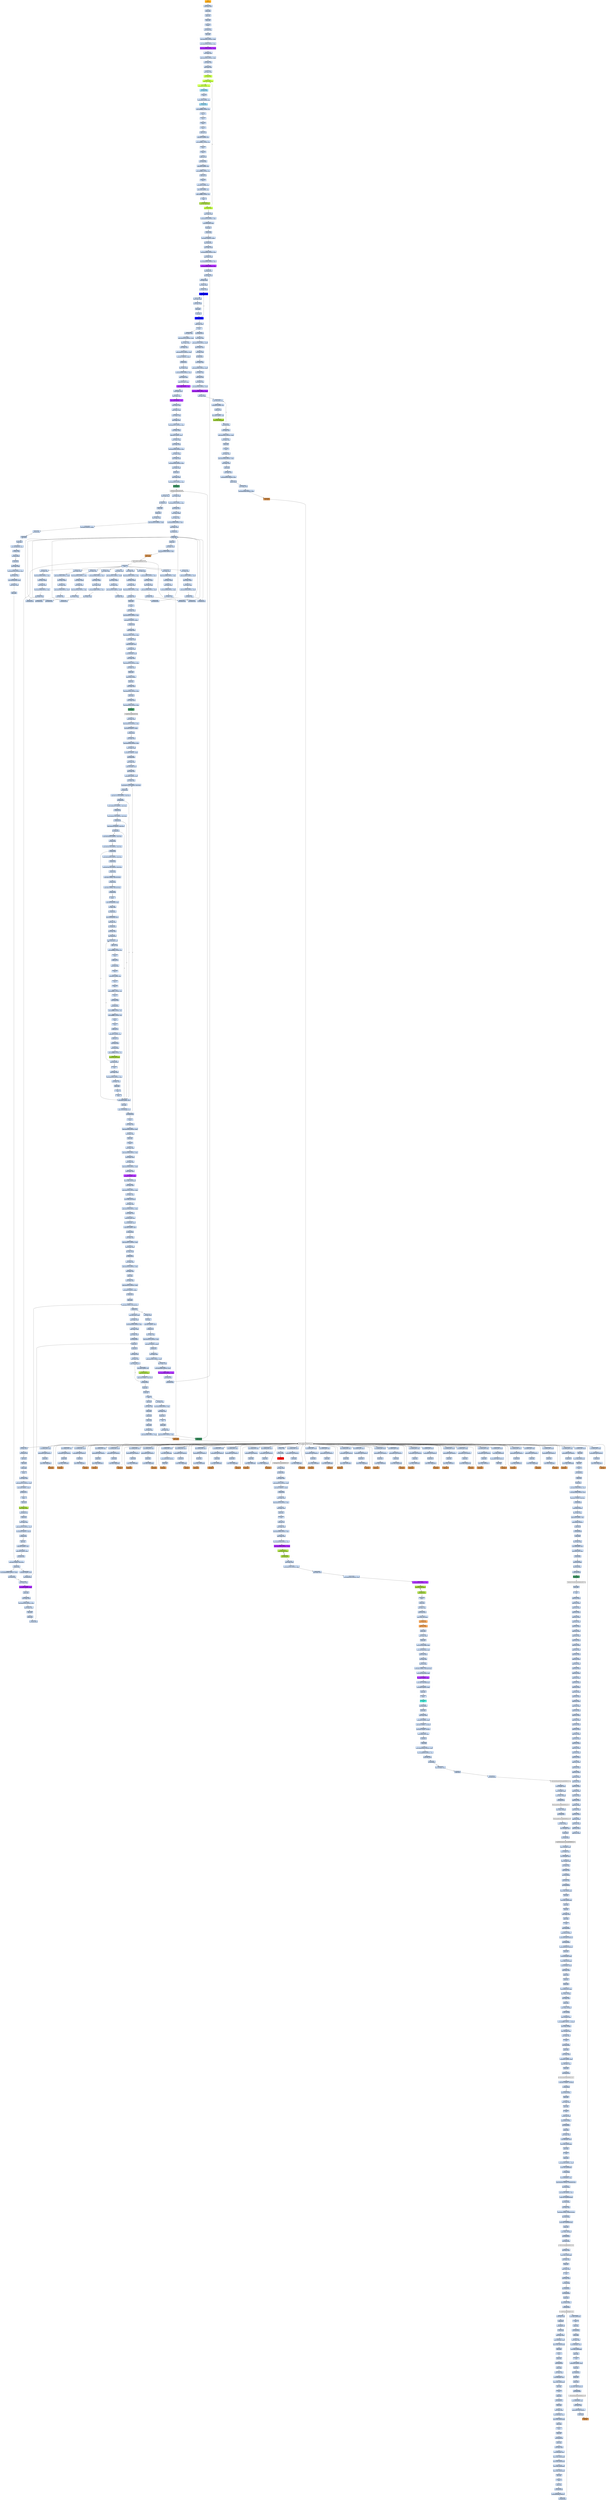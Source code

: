 strict digraph G {
	graph [bgcolor=transparent,
		name=G
	];
	node [color=lightsteelblue,
		fillcolor=lightsteelblue,
		shape=rectangle,
		style=filled
	];
	a0x00423060pushl_ebp	[color=lightgrey,
		fillcolor=orange,
		label="start\npushl %ebp"];
	a0x00423061movl_esp_ebp	[label="0x00423061\nmovl %esp, %ebp"];
	a0x00423060pushl_ebp -> a0x00423061movl_esp_ebp	[color="#000000"];
	a0x00423063pushl_ebx	[label="0x00423063\npushl %ebx"];
	a0x00423061movl_esp_ebp -> a0x00423063pushl_ebx	[color="#000000"];
	a0x00423064pushl_esi	[label="0x00423064\npushl %esi"];
	a0x00423063pushl_ebx -> a0x00423064pushl_esi	[color="#000000"];
	a0x00423065pushl_edi	[label="0x00423065\npushl %edi"];
	a0x00423064pushl_esi -> a0x00423065pushl_edi	[color="#000000"];
	a0x00423066pusha_	[label="0x00423066\npusha "];
	a0x00423065pushl_edi -> a0x00423066pusha_	[color="#000000"];
	a0x00423067call_0x0042306c	[label="0x00423067\ncall 0x0042306c"];
	a0x00423066pusha_ -> a0x00423067call_0x0042306c	[color="#000000"];
	a0x0042306cpopl_ebp	[label="0x0042306c\npopl %ebp"];
	a0x00423067call_0x0042306c -> a0x0042306cpopl_ebp	[color="#000000"];
	a0x0042306dsubl_0x40286cUINT32_ebp	[label="0x0042306d\nsubl $0x40286c<UINT32>, %ebp"];
	a0x0042306cpopl_ebp -> a0x0042306dsubl_0x40286cUINT32_ebp	[color="#000000"];
	a0x00423073movl_0x40345dUINT32_ecx	[label="0x00423073\nmovl $0x40345d<UINT32>, %ecx"];
	a0x0042306dsubl_0x40286cUINT32_ebp -> a0x00423073movl_0x40345dUINT32_ecx	[color="#000000"];
	a0x00423078subl_0x4028c6UINT32_ecx	[color=purple,
		fillcolor=purple,
		label="0x00423078\nsubl $0x4028c6<UINT32>, %ecx"];
	a0x00423073movl_0x40345dUINT32_ecx -> a0x00423078subl_0x4028c6UINT32_ecx	[color="#000000"];
	a0x0042307emovl_ebp_edx	[label="0x0042307e\nmovl %ebp, %edx"];
	a0x00423078subl_0x4028c6UINT32_ecx -> a0x0042307emovl_ebp_edx	[color="#000000"];
	a0x00423080addl_0x4028c6UINT32_edx	[label="0x00423080\naddl $0x4028c6<UINT32>, %edx"];
	a0x0042307emovl_ebp_edx -> a0x00423080addl_0x4028c6UINT32_edx	[color="#000000"];
	a0x00423086leal_edx__edi	[label="0x00423086\nleal (%edx), %edi"];
	a0x00423080addl_0x4028c6UINT32_edx -> a0x00423086leal_edx__edi	[color="#000000"];
	a0x00423088movl_edi_esi	[label="0x00423088\nmovl %edi, %esi"];
	a0x00423086leal_edx__edi -> a0x00423088movl_edi_esi	[color="#000000"];
	a0x0042308axorl_eax_eax	[label="0x0042308a\nxorl %eax, %eax"];
	a0x00423088movl_edi_esi -> a0x0042308axorl_eax_eax	[color="#000000"];
	a0x0042308cjmp_0x00423092	[color=olivedrab1,
		fillcolor=olivedrab1,
		label="0x0042308c\njmp 0x00423092"];
	a0x0042308axorl_eax_eax -> a0x0042308cjmp_0x00423092	[color="#000000"];
	a0x00423092lodsb_ds_esi__al	[color=olivedrab1,
		fillcolor=olivedrab1,
		label="0x00423092\nlodsb %ds:(%esi), %al"];
	a0x0042308cjmp_0x00423092 -> a0x00423092lodsb_ds_esi__al	[color="#000000"];
	a0x00423093rorb_0x34UINT8_al	[color=olivedrab1,
		fillcolor=olivedrab1,
		label="0x00423093\nrorb $0x34<UINT8>, %al"];
	a0x00423092lodsb_ds_esi__al -> a0x00423093rorb_0x34UINT8_al	[color="#000000"];
	a0x00423096jmp_0x00423099	[color=skyblue,
		fillcolor=skyblue,
		label="0x00423096\njmp 0x00423099"];
	a0x00423093rorb_0x34UINT8_al -> a0x00423096jmp_0x00423099	[color="#000000"];
	a0x00423099clc_	[label="0x00423099\nclc "];
	a0x00423096jmp_0x00423099 -> a0x00423099clc_	[color="#000000"];
	a0x0042309aaddb_0x2bUINT8_al	[label="0x0042309a\naddb $0x2b<UINT8>, %al"];
	a0x00423099clc_ -> a0x0042309aaddb_0x2bUINT8_al	[color="#000000"];
	a0x0042309cjmp_0x0042309f	[color=skyblue,
		fillcolor=skyblue,
		label="0x0042309c\njmp 0x0042309f"];
	a0x0042309aaddb_0x2bUINT8_al -> a0x0042309cjmp_0x0042309f	[color="#000000"];
	a0x0042309fxorb_0xffffff88UINT8_al	[label="0x0042309f\nxorb $0xffffff88<UINT8>, %al"];
	a0x0042309cjmp_0x0042309f -> a0x0042309fxorb_0xffffff88UINT8_al	[color="#000000"];
	a0x004230a1clc_	[label="0x004230a1\nclc "];
	a0x0042309fxorb_0xffffff88UINT8_al -> a0x004230a1clc_	[color="#000000"];
	a0x004230a2stc_	[label="0x004230a2\nstc "];
	a0x004230a1clc_ -> a0x004230a2stc_	[color="#000000"];
	a0x004230a3nop_	[label="0x004230a3\nnop "];
	a0x004230a2stc_ -> a0x004230a3nop_	[color="#000000"];
	a0x004230a4clc_	[label="0x004230a4\nclc "];
	a0x004230a3nop_ -> a0x004230a4clc_	[color="#000000"];
	a0x004230a5subb_cl_al	[label="0x004230a5\nsubb %cl, %al"];
	a0x004230a4clc_ -> a0x004230a5subb_cl_al	[color="#000000"];
	a0x004230a7rorb_0x13UINT8_al	[label="0x004230a7\nrorb $0x13<UINT8>, %al"];
	a0x004230a5subb_cl_al -> a0x004230a7rorb_0x13UINT8_al	[color="#000000"];
	a0x004230aaxorb_0xffffffd1UINT8_al	[label="0x004230aa\nxorb $0xffffffd1<UINT8>, %al"];
	a0x004230a7rorb_0x13UINT8_al -> a0x004230aaxorb_0xffffffd1UINT8_al	[color="#000000"];
	a0x004230acnop_	[label="0x004230ac\nnop "];
	a0x004230aaxorb_0xffffffd1UINT8_al -> a0x004230acnop_	[color="#000000"];
	a0x004230adstc_	[label="0x004230ad\nstc "];
	a0x004230acnop_ -> a0x004230adstc_	[color="#000000"];
	a0x004230aeaddb_cl_al	[label="0x004230ae\naddb %cl, %al"];
	a0x004230adstc_ -> a0x004230aeaddb_cl_al	[color="#000000"];
	a0x004230b0jmp_0x004230b3	[label="0x004230b0\njmp 0x004230b3"];
	a0x004230aeaddb_cl_al -> a0x004230b0jmp_0x004230b3	[color="#000000"];
	a0x004230b3rolb_0x42UINT8_al	[label="0x004230b3\nrolb $0x42<UINT8>, %al"];
	a0x004230b0jmp_0x004230b3 -> a0x004230b3rolb_0x42UINT8_al	[color="#000000"];
	a0x004230b6rorb_0xffffffb3UINT8_al	[label="0x004230b6\nrorb $0xffffffb3<UINT8>, %al"];
	a0x004230b3rolb_0x42UINT8_al -> a0x004230b6rorb_0xffffffb3UINT8_al	[color="#000000"];
	a0x004230b9subb_cl_al	[label="0x004230b9\nsubb %cl, %al"];
	a0x004230b6rorb_0xffffffb3UINT8_al -> a0x004230b9subb_cl_al	[color="#000000"];
	a0x004230bbclc_	[label="0x004230bb\nclc "];
	a0x004230b9subb_cl_al -> a0x004230bbclc_	[color="#000000"];
	a0x004230bcxorb_0x25UINT8_al	[label="0x004230bc\nxorb $0x25<UINT8>, %al"];
	a0x004230bbclc_ -> a0x004230bcxorb_0x25UINT8_al	[color="#000000"];
	a0x004230beaddb_0x8UINT8_al	[label="0x004230be\naddb $0x8<UINT8>, %al"];
	a0x004230bcxorb_0x25UINT8_al -> a0x004230beaddb_0x8UINT8_al	[color="#000000"];
	a0x004230c0addb_0xffffffc4UINT8_al	[label="0x004230c0\naddb $0xffffffc4<UINT8>, %al"];
	a0x004230beaddb_0x8UINT8_al -> a0x004230c0addb_0xffffffc4UINT8_al	[color="#000000"];
	a0x004230c2nop_	[label="0x004230c2\nnop "];
	a0x004230c0addb_0xffffffc4UINT8_al -> a0x004230c2nop_	[color="#000000"];
	a0x004230c3stosb_al_es_edi_	[color=yellowgreen,
		fillcolor=yellowgreen,
		label="0x004230c3\nstosb %al, %es:(%edi)"];
	a0x004230c2nop_ -> a0x004230c3stosb_al_es_edi_	[color="#000000"];
	a0x004230c4loop_0x00423092	[color=olivedrab1,
		fillcolor=olivedrab1,
		label="0x004230c4\nloop 0x00423092"];
	a0x004230c3stosb_al_es_edi_ -> a0x004230c4loop_0x00423092	[color="#000000"];
	a0x004230c4loop_0x00423092 -> a0x00423092lodsb_ds_esi__al	[color="#000000",
		label=T];
	a0x004230c6movl_ebp_edx	[label="0x004230c6\nmovl %ebp, %edx"];
	a0x004230c4loop_0x00423092 -> a0x004230c6movl_ebp_edx	[color="#000000",
		label=F];
	a0x004230c8addl_0x40321fUINT32_edx	[label="0x004230c8\naddl $0x40321f<UINT32>, %edx"];
	a0x004230c6movl_ebp_edx -> a0x004230c8addl_0x40321fUINT32_edx	[color="#000000"];
	a0x004230cemovl_0x20esp__eax	[label="0x004230ce\nmovl 0x20(%esp), %eax"];
	a0x004230c8addl_0x40321fUINT32_edx -> a0x004230cemovl_0x20esp__eax	[color="#000000"];
	a0x004230d2incl_eax	[label="0x004230d2\nincl %eax"];
	a0x004230cemovl_0x20esp__eax -> a0x004230d2incl_eax	[color="#000000"];
	a0x004230d3js_0x004230dd	[label="0x004230d3\njs 0x004230dd"];
	a0x004230d2incl_eax -> a0x004230d3js_0x004230dd	[color="#000000"];
	a0x004230d5movl_0x1UINT32_edx_	[label="0x004230d5\nmovl $0x1<UINT32>, (%edx)"];
	a0x004230d3js_0x004230dd -> a0x004230d5movl_0x1UINT32_edx_	[color="#000000",
		label=F];
	a0x004230dbjmp_0x004230e3	[label="0x004230db\njmp 0x004230e3"];
	a0x004230d5movl_0x1UINT32_edx_ -> a0x004230dbjmp_0x004230e3	[color="#000000"];
	a0x004230e3movl_ebp_edx	[label="0x004230e3\nmovl %ebp, %edx"];
	a0x004230dbjmp_0x004230e3 -> a0x004230e3movl_ebp_edx	[color="#000000"];
	a0x004230e5addl_0x402866UINT32_edx	[label="0x004230e5\naddl $0x402866<UINT32>, %edx"];
	a0x004230e3movl_ebp_edx -> a0x004230e5addl_0x402866UINT32_edx	[color="#000000"];
	a0x004230ebleal_edx__eax	[label="0x004230eb\nleal (%edx), %eax"];
	a0x004230e5addl_0x402866UINT32_edx -> a0x004230ebleal_edx__eax	[color="#000000"];
	a0x004230edmovl_0x403065UINT32_ecx	[label="0x004230ed\nmovl $0x403065<UINT32>, %ecx"];
	a0x004230ebleal_edx__eax -> a0x004230edmovl_0x403065UINT32_ecx	[color="#000000"];
	a0x004230f2subl_0x402866UINT32_ecx	[color=purple,
		fillcolor=purple,
		label="0x004230f2\nsubl $0x402866<UINT32>, %ecx"];
	a0x004230edmovl_0x403065UINT32_ecx -> a0x004230f2subl_0x402866UINT32_ecx	[color="#000000"];
	a0x004230f8call_0x00423401	[label="0x004230f8\ncall 0x00423401"];
	a0x004230f2subl_0x402866UINT32_ecx -> a0x004230f8call_0x00423401	[color="#000000"];
	a0x00423401movl_eax_edi	[label="0x00423401\nmovl %eax, %edi"];
	a0x004230f8call_0x00423401 -> a0x00423401movl_eax_edi	[color="#000000"];
	a0x00423403xorl_eax_eax	[label="0x00423403\nxorl %eax, %eax"];
	a0x00423401movl_eax_edi -> a0x00423403xorl_eax_eax	[color="#000000"];
	a0x00423405xorl_ebx_ebx	[label="0x00423405\nxorl %ebx, %ebx"];
	a0x00423403xorl_eax_eax -> a0x00423405xorl_ebx_ebx	[color="#000000"];
	a0x00423407xorl_edx_edx	[label="0x00423407\nxorl %edx, %edx"];
	a0x00423405xorl_ebx_ebx -> a0x00423407xorl_edx_edx	[color="#000000"];
	a0x00423409movb_edi__al	[color=blue,
		fillcolor=blue,
		label="0x00423409\nmovb (%edi), %al"];
	a0x00423407xorl_edx_edx -> a0x00423409movb_edi__al	[color="#000000"];
	a0x0042340bmull_edx_eax	[label="0x0042340b\nmull %edx, %eax"];
	a0x00423409movb_edi__al -> a0x0042340bmull_edx_eax	[color="#000000"];
	a0x0042340daddl_eax_ebx	[label="0x0042340d\naddl %eax, %ebx"];
	a0x0042340bmull_edx_eax -> a0x0042340daddl_eax_ebx	[color="#000000"];
	a0x0042340fincl_edx	[label="0x0042340f\nincl %edx"];
	a0x0042340daddl_eax_ebx -> a0x0042340fincl_edx	[color="#000000"];
	a0x00423410incl_edi	[label="0x00423410\nincl %edi"];
	a0x0042340fincl_edx -> a0x00423410incl_edi	[color="#000000"];
	a0x00423411loop_0x00423409	[color=blue,
		fillcolor=blue,
		label="0x00423411\nloop 0x00423409"];
	a0x00423410incl_edi -> a0x00423411loop_0x00423409	[color="#000000"];
	a0x00423411loop_0x00423409 -> a0x00423409movb_edi__al	[color="#000000",
		label=T];
	a0x00423413xchgl_eax_ebx	[label="0x00423413\nxchgl %eax, %ebx"];
	a0x00423411loop_0x00423409 -> a0x00423413xchgl_eax_ebx	[color="#000000",
		label=F];
	a0x00423414ret	[label="0x00423414\nret"];
	a0x00423413xchgl_eax_ebx -> a0x00423414ret	[color="#000000"];
	a0x004230fdmovl_ebp_edx	[label="0x004230fd\nmovl %ebp, %edx"];
	a0x00423414ret -> a0x004230fdmovl_ebp_edx	[color="#000000"];
	a0x00423815jmp_0x00423819	[label="0x00423815\njmp 0x00423819"];
	a0x00423414ret -> a0x00423815jmp_0x00423819	[color="#000000"];
	a0x004230ffaddl_0x40321bUINT32_edx	[label="0x004230ff\naddl $0x40321b<UINT32>, %edx"];
	a0x004230fdmovl_ebp_edx -> a0x004230ffaddl_0x40321bUINT32_edx	[color="#000000"];
	a0x00423105movl_eax_edx_	[label="0x00423105\nmovl %eax, (%edx)"];
	a0x004230ffaddl_0x40321bUINT32_edx -> a0x00423105movl_eax_edx_	[color="#000000"];
	a0x00423107movl_ebp_edx	[label="0x00423107\nmovl %ebp, %edx"];
	a0x00423105movl_eax_edx_ -> a0x00423107movl_ebp_edx	[color="#000000"];
	a0x00423109addl_0x403213UINT32_edx	[label="0x00423109\naddl $0x403213<UINT32>, %edx"];
	a0x00423107movl_ebp_edx -> a0x00423109addl_0x403213UINT32_edx	[color="#000000"];
	a0x0042310ftestl_0x1UINT32_edx_	[label="0x0042310f\ntestl $0x1<UINT32>, (%edx)"];
	a0x00423109addl_0x403213UINT32_edx -> a0x0042310ftestl_0x1UINT32_edx_	[color="#000000"];
	a0x00423115je_0x0042315f	[label="0x00423115\nje 0x0042315f"];
	a0x0042310ftestl_0x1UINT32_edx_ -> a0x00423115je_0x0042315f	[color="#000000"];
	a0x0042315fmovl_ebp_edx	[label="0x0042315f\nmovl %ebp, %edx"];
	a0x00423115je_0x0042315f -> a0x0042315fmovl_ebp_edx	[color="#000000",
		label=T];
	a0x00423161addl_0x40320bUINT32_edx	[label="0x00423161\naddl $0x40320b<UINT32>, %edx"];
	a0x0042315fmovl_ebp_edx -> a0x00423161addl_0x40320bUINT32_edx	[color="#000000"];
	a0x00423167movl_edx__eax	[label="0x00423167\nmovl (%edx), %eax"];
	a0x00423161addl_0x40320bUINT32_edx -> a0x00423167movl_edx__eax	[color="#000000"];
	a0x00423169addl_0x3ceax__eax	[label="0x00423169\naddl 0x3c(%eax), %eax"];
	a0x00423167movl_edx__eax -> a0x00423169addl_0x3ceax__eax	[color="#000000"];
	a0x0042316caddl_0x80UINT32_eax	[color=purple,
		fillcolor=purple,
		label="0x0042316c\naddl $0x80<UINT32>, %eax"];
	a0x00423169addl_0x3ceax__eax -> a0x0042316caddl_0x80UINT32_eax	[color="#000000"];
	a0x00423171movl_eax__ecx	[label="0x00423171\nmovl (%eax), %ecx"];
	a0x0042316caddl_0x80UINT32_eax -> a0x00423171movl_eax__ecx	[color="#000000"];
	a0x00423173addl_edx__ecx	[label="0x00423173\naddl (%edx), %ecx"];
	a0x00423171movl_eax__ecx -> a0x00423173addl_edx__ecx	[color="#000000"];
	a0x00423175addl_0x10UINT8_ecx	[color=purple,
		fillcolor=purple,
		label="0x00423175\naddl $0x10<UINT8>, %ecx"];
	a0x00423173addl_edx__ecx -> a0x00423175addl_0x10UINT8_ecx	[color="#000000"];
	a0x00423178movl_ecx__eax	[label="0x00423178\nmovl (%ecx), %eax"];
	a0x00423175addl_0x10UINT8_ecx -> a0x00423178movl_ecx__eax	[color="#000000"];
	a0x0042317aaddl_edx__eax	[label="0x0042317a\naddl (%edx), %eax"];
	a0x00423178movl_ecx__eax -> a0x0042317aaddl_edx__eax	[color="#000000"];
	a0x0042317cmovl_eax__ebx	[label="0x0042317c\nmovl (%eax), %ebx"];
	a0x0042317aaddl_edx__eax -> a0x0042317cmovl_eax__ebx	[color="#000000"];
	a0x0042317emovl_ebp_edx	[label="0x0042317e\nmovl %ebp, %edx"];
	a0x0042317cmovl_eax__ebx -> a0x0042317emovl_ebp_edx	[color="#000000"];
	a0x00423180addl_0x403397UINT32_edx	[label="0x00423180\naddl $0x403397<UINT32>, %edx"];
	a0x0042317emovl_ebp_edx -> a0x00423180addl_0x403397UINT32_edx	[color="#000000"];
	a0x00423186movl_ebx_edx_	[label="0x00423186\nmovl %ebx, (%edx)"];
	a0x00423180addl_0x403397UINT32_edx -> a0x00423186movl_ebx_edx_	[color="#000000"];
	a0x00423188addl_0x4UINT8_eax	[label="0x00423188\naddl $0x4<UINT8>, %eax"];
	a0x00423186movl_ebx_edx_ -> a0x00423188addl_0x4UINT8_eax	[color="#000000"];
	a0x0042318bmovl_eax__ebx	[label="0x0042318b\nmovl (%eax), %ebx"];
	a0x00423188addl_0x4UINT8_eax -> a0x0042318bmovl_eax__ebx	[color="#000000"];
	a0x0042318dmovl_ebp_edx	[label="0x0042318d\nmovl %ebp, %edx"];
	a0x0042318bmovl_eax__ebx -> a0x0042318dmovl_ebp_edx	[color="#000000"];
	a0x0042318faddl_0x40339bUINT32_edx	[label="0x0042318f\naddl $0x40339b<UINT32>, %edx"];
	a0x0042318dmovl_ebp_edx -> a0x0042318faddl_0x40339bUINT32_edx	[color="#000000"];
	a0x00423195movl_ebx_edx_	[label="0x00423195\nmovl %ebx, (%edx)"];
	a0x0042318faddl_0x40339bUINT32_edx -> a0x00423195movl_ebx_edx_	[color="#000000"];
	a0x00423197movl_ebp_edx	[label="0x00423197\nmovl %ebp, %edx"];
	a0x00423195movl_ebx_edx_ -> a0x00423197movl_ebp_edx	[color="#000000"];
	a0x00423199addl_0x40339fUINT32_edx	[label="0x00423199\naddl $0x40339f<UINT32>, %edx"];
	a0x00423197movl_ebp_edx -> a0x00423199addl_0x40339fUINT32_edx	[color="#000000"];
	a0x0042319fleal_edx__eax	[label="0x0042319f\nleal (%edx), %eax"];
	a0x00423199addl_0x40339fUINT32_edx -> a0x0042319fleal_edx__eax	[color="#000000"];
	a0x004231a1pushl_eax	[label="0x004231a1\npushl %eax"];
	a0x0042319fleal_edx__eax -> a0x004231a1pushl_eax	[color="#000000"];
	a0x004231a2movl_ebp_edx	[label="0x004231a2\nmovl %ebp, %edx"];
	a0x004231a1pushl_eax -> a0x004231a2movl_ebp_edx	[color="#000000"];
	a0x004231a4addl_0x403397UINT32_edx	[label="0x004231a4\naddl $0x403397<UINT32>, %edx"];
	a0x004231a2movl_ebp_edx -> a0x004231a4addl_0x403397UINT32_edx	[color="#000000"];
	a0x004231aacall_edx_	[color=seagreen,
		fillcolor=seagreen,
		label="0x004231aa\ncall (%edx)"];
	a0x004231a4addl_0x403397UINT32_edx -> a0x004231aacall_edx_	[color="#000000"];
	LoadLibraryA_kernel32_dll	[color=lightgrey,
		fillcolor=lightgrey,
		label="LoadLibraryA@kernel32.dll"];
	a0x004231aacall_edx_ -> LoadLibraryA_kernel32_dll	[color="#000000"];
	a0x004231acmovl_ebp_edx	[label="0x004231ac\nmovl %ebp, %edx"];
	LoadLibraryA_kernel32_dll -> a0x004231acmovl_ebp_edx	[color="#000000"];
	a0x0042367atestl_eax_eax	[label="0x0042367a\ntestl %eax, %eax"];
	LoadLibraryA_kernel32_dll -> a0x0042367atestl_eax_eax	[color="#000000"];
	a0x004231aeaddl_0x4033acUINT32_edx	[label="0x004231ae\naddl $0x4033ac<UINT32>, %edx"];
	a0x004231acmovl_ebp_edx -> a0x004231aeaddl_0x4033acUINT32_edx	[color="#000000"];
	a0x004231b4movl_eax_esi	[label="0x004231b4\nmovl %eax, %esi"];
	a0x004231aeaddl_0x4033acUINT32_edx -> a0x004231b4movl_eax_esi	[color="#000000"];
	a0x004231b6movl_eax_edx_	[label="0x004231b6\nmovl %eax, (%edx)"];
	a0x004231b4movl_eax_esi -> a0x004231b6movl_eax_edx_	[color="#000000"];
	a0x004231b8movl_ebp_edx	[label="0x004231b8\nmovl %ebp, %edx"];
	a0x004231b6movl_eax_edx_ -> a0x004231b8movl_ebp_edx	[color="#000000"];
	a0x004231baaddl_0x4033b0UINT32_edx	[label="0x004231ba\naddl $0x4033b0<UINT32>, %edx"];
	a0x004231b8movl_ebp_edx -> a0x004231baaddl_0x4033b0UINT32_edx	[color="#000000"];
	a0x004231c0leal_edx__eax	[label="0x004231c0\nleal (%edx), %eax"];
	a0x004231baaddl_0x4033b0UINT32_edx -> a0x004231c0leal_edx__eax	[color="#000000"];
	a0x004231c2call_0x004232a5	[label="0x004231c2\ncall 0x004232a5"];
	a0x004231c0leal_edx__eax -> a0x004231c2call_0x004232a5	[color="#000000"];
	a0x004232a5pushl_eax	[label="0x004232a5\npushl %eax"];
	a0x004231c2call_0x004232a5 -> a0x004232a5pushl_eax	[color="#000000"];
	a0x004232a6pushl_esi	[label="0x004232a6\npushl %esi"];
	a0x004232a5pushl_eax -> a0x004232a6pushl_esi	[color="#000000"];
	a0x004232a7movl_ebp_edx	[label="0x004232a7\nmovl %ebp, %edx"];
	a0x004232a6pushl_esi -> a0x004232a7movl_ebp_edx	[color="#000000"];
	a0x004232a9addl_0x40339bUINT32_edx	[label="0x004232a9\naddl $0x40339b<UINT32>, %edx"];
	a0x004232a7movl_ebp_edx -> a0x004232a9addl_0x40339bUINT32_edx	[color="#000000"];
	a0x004232afcall_edx_	[color=peru,
		fillcolor=peru,
		label="0x004232af\ncall (%edx)"];
	a0x004232a9addl_0x40339bUINT32_edx -> a0x004232afcall_edx_	[color="#000000"];
	GetProcAddress_kernel32_dll	[color=lightgrey,
		fillcolor=lightgrey,
		label="GetProcAddress@kernel32.dll"];
	a0x004232afcall_edx_ -> GetProcAddress_kernel32_dll	[color="#000000"];
	a0x004232b1ret	[label="0x004232b1\nret"];
	GetProcAddress_kernel32_dll -> a0x004232b1ret	[color="#000000"];
	a0x00423700orl_eax_eax	[label="0x00423700\norl %eax, %eax"];
	GetProcAddress_kernel32_dll -> a0x00423700orl_eax_eax	[color="#000000"];
	a0x004231c7movl_ebp_edx	[label="0x004231c7\nmovl %ebp, %edx"];
	a0x004232b1ret -> a0x004231c7movl_ebp_edx	[color="#000000"];
	a0x004231e0movl_ebp_edx	[label="0x004231e0\nmovl %ebp, %edx"];
	a0x004232b1ret -> a0x004231e0movl_ebp_edx	[color="#000000"];
	a0x004231f9movl_ebp_edx	[label="0x004231f9\nmovl %ebp, %edx"];
	a0x004232b1ret -> a0x004231f9movl_ebp_edx	[color="#000000"];
	a0x00423212movl_ebp_edx	[label="0x00423212\nmovl %ebp, %edx"];
	a0x004232b1ret -> a0x00423212movl_ebp_edx	[color="#000000"];
	a0x0042322bmovl_ebp_edx	[label="0x0042322b\nmovl %ebp, %edx"];
	a0x004232b1ret -> a0x0042322bmovl_ebp_edx	[color="#000000"];
	a0x00423244movl_ebp_edx	[label="0x00423244\nmovl %ebp, %edx"];
	a0x004232b1ret -> a0x00423244movl_ebp_edx	[color="#000000"];
	a0x0042325dmovl_ebp_edx	[label="0x0042325d\nmovl %ebp, %edx"];
	a0x004232b1ret -> a0x0042325dmovl_ebp_edx	[color="#000000"];
	a0x00423276movl_ebp_edx	[label="0x00423276\nmovl %ebp, %edx"];
	a0x004232b1ret -> a0x00423276movl_ebp_edx	[color="#000000"];
	a0x0042328fmovl_ebp_edx	[label="0x0042328f\nmovl %ebp, %edx"];
	a0x004232b1ret -> a0x0042328fmovl_ebp_edx	[color="#000000"];
	a0x004231c9addl_0x4033c1UINT32_edx	[label="0x004231c9\naddl $0x4033c1<UINT32>, %edx"];
	a0x004231c7movl_ebp_edx -> a0x004231c9addl_0x4033c1UINT32_edx	[color="#000000"];
	a0x004231cfmovl_eax_edx_	[label="0x004231cf\nmovl %eax, (%edx)"];
	a0x004231c9addl_0x4033c1UINT32_edx -> a0x004231cfmovl_eax_edx_	[color="#000000"];
	a0x004231d1movl_ebp_edx	[label="0x004231d1\nmovl %ebp, %edx"];
	a0x004231cfmovl_eax_edx_ -> a0x004231d1movl_ebp_edx	[color="#000000"];
	a0x004231d3addl_0x4033c5UINT32_edx	[label="0x004231d3\naddl $0x4033c5<UINT32>, %edx"];
	a0x004231d1movl_ebp_edx -> a0x004231d3addl_0x4033c5UINT32_edx	[color="#000000"];
	a0x004231d9leal_edx__eax	[label="0x004231d9\nleal (%edx), %eax"];
	a0x004231d3addl_0x4033c5UINT32_edx -> a0x004231d9leal_edx__eax	[color="#000000"];
	a0x004231dbcall_0x004232a5	[label="0x004231db\ncall 0x004232a5"];
	a0x004231d9leal_edx__eax -> a0x004231dbcall_0x004232a5	[color="#000000"];
	a0x004231dbcall_0x004232a5 -> a0x004232a5pushl_eax	[color="#000000"];
	a0x004231e2addl_0x4033d4UINT32_edx	[label="0x004231e2\naddl $0x4033d4<UINT32>, %edx"];
	a0x004231e0movl_ebp_edx -> a0x004231e2addl_0x4033d4UINT32_edx	[color="#000000"];
	a0x004231e8movl_eax_edx_	[label="0x004231e8\nmovl %eax, (%edx)"];
	a0x004231e2addl_0x4033d4UINT32_edx -> a0x004231e8movl_eax_edx_	[color="#000000"];
	a0x004231eamovl_ebp_edx	[label="0x004231ea\nmovl %ebp, %edx"];
	a0x004231e8movl_eax_edx_ -> a0x004231eamovl_ebp_edx	[color="#000000"];
	a0x004231ecaddl_0x4033d8UINT32_edx	[label="0x004231ec\naddl $0x4033d8<UINT32>, %edx"];
	a0x004231eamovl_ebp_edx -> a0x004231ecaddl_0x4033d8UINT32_edx	[color="#000000"];
	a0x004231f2leal_edx__eax	[label="0x004231f2\nleal (%edx), %eax"];
	a0x004231ecaddl_0x4033d8UINT32_edx -> a0x004231f2leal_edx__eax	[color="#000000"];
	a0x004231f4call_0x004232a5	[label="0x004231f4\ncall 0x004232a5"];
	a0x004231f2leal_edx__eax -> a0x004231f4call_0x004232a5	[color="#000000"];
	a0x004231f4call_0x004232a5 -> a0x004232a5pushl_eax	[color="#000000"];
	a0x004231fbaddl_0x4033ebUINT32_edx	[label="0x004231fb\naddl $0x4033eb<UINT32>, %edx"];
	a0x004231f9movl_ebp_edx -> a0x004231fbaddl_0x4033ebUINT32_edx	[color="#000000"];
	a0x00423201movl_eax_edx_	[label="0x00423201\nmovl %eax, (%edx)"];
	a0x004231fbaddl_0x4033ebUINT32_edx -> a0x00423201movl_eax_edx_	[color="#000000"];
	a0x00423203movl_ebp_edx	[label="0x00423203\nmovl %ebp, %edx"];
	a0x00423201movl_eax_edx_ -> a0x00423203movl_ebp_edx	[color="#000000"];
	a0x00423205addl_0x4033efUINT32_edx	[label="0x00423205\naddl $0x4033ef<UINT32>, %edx"];
	a0x00423203movl_ebp_edx -> a0x00423205addl_0x4033efUINT32_edx	[color="#000000"];
	a0x0042320bleal_edx__eax	[label="0x0042320b\nleal (%edx), %eax"];
	a0x00423205addl_0x4033efUINT32_edx -> a0x0042320bleal_edx__eax	[color="#000000"];
	a0x0042320dcall_0x004232a5	[label="0x0042320d\ncall 0x004232a5"];
	a0x0042320bleal_edx__eax -> a0x0042320dcall_0x004232a5	[color="#000000"];
	a0x0042320dcall_0x004232a5 -> a0x004232a5pushl_eax	[color="#000000"];
	a0x00423214addl_0x4033fbUINT32_edx	[label="0x00423214\naddl $0x4033fb<UINT32>, %edx"];
	a0x00423212movl_ebp_edx -> a0x00423214addl_0x4033fbUINT32_edx	[color="#000000"];
	a0x0042321amovl_eax_edx_	[label="0x0042321a\nmovl %eax, (%edx)"];
	a0x00423214addl_0x4033fbUINT32_edx -> a0x0042321amovl_eax_edx_	[color="#000000"];
	a0x0042321cmovl_ebp_edx	[label="0x0042321c\nmovl %ebp, %edx"];
	a0x0042321amovl_eax_edx_ -> a0x0042321cmovl_ebp_edx	[color="#000000"];
	a0x0042321eaddl_0x4033ffUINT32_edx	[label="0x0042321e\naddl $0x4033ff<UINT32>, %edx"];
	a0x0042321cmovl_ebp_edx -> a0x0042321eaddl_0x4033ffUINT32_edx	[color="#000000"];
	a0x00423224leal_edx__eax	[label="0x00423224\nleal (%edx), %eax"];
	a0x0042321eaddl_0x4033ffUINT32_edx -> a0x00423224leal_edx__eax	[color="#000000"];
	a0x00423226call_0x004232a5	[label="0x00423226\ncall 0x004232a5"];
	a0x00423224leal_edx__eax -> a0x00423226call_0x004232a5	[color="#000000"];
	a0x00423226call_0x004232a5 -> a0x004232a5pushl_eax	[color="#000000"];
	a0x0042322daddl_0x40340bUINT32_edx	[label="0x0042322d\naddl $0x40340b<UINT32>, %edx"];
	a0x0042322bmovl_ebp_edx -> a0x0042322daddl_0x40340bUINT32_edx	[color="#000000"];
	a0x00423233movl_eax_edx_	[label="0x00423233\nmovl %eax, (%edx)"];
	a0x0042322daddl_0x40340bUINT32_edx -> a0x00423233movl_eax_edx_	[color="#000000"];
	a0x00423235movl_ebp_edx	[label="0x00423235\nmovl %ebp, %edx"];
	a0x00423233movl_eax_edx_ -> a0x00423235movl_ebp_edx	[color="#000000"];
	a0x00423237addl_0x40340fUINT32_edx	[label="0x00423237\naddl $0x40340f<UINT32>, %edx"];
	a0x00423235movl_ebp_edx -> a0x00423237addl_0x40340fUINT32_edx	[color="#000000"];
	a0x0042323dleal_edx__eax	[label="0x0042323d\nleal (%edx), %eax"];
	a0x00423237addl_0x40340fUINT32_edx -> a0x0042323dleal_edx__eax	[color="#000000"];
	a0x0042323fcall_0x004232a5	[label="0x0042323f\ncall 0x004232a5"];
	a0x0042323dleal_edx__eax -> a0x0042323fcall_0x004232a5	[color="#000000"];
	a0x0042323fcall_0x004232a5 -> a0x004232a5pushl_eax	[color="#000000"];
	a0x00423246addl_0x40341aUINT32_edx	[label="0x00423246\naddl $0x40341a<UINT32>, %edx"];
	a0x00423244movl_ebp_edx -> a0x00423246addl_0x40341aUINT32_edx	[color="#000000"];
	a0x0042324cmovl_eax_edx_	[label="0x0042324c\nmovl %eax, (%edx)"];
	a0x00423246addl_0x40341aUINT32_edx -> a0x0042324cmovl_eax_edx_	[color="#000000"];
	a0x0042324emovl_ebp_edx	[label="0x0042324e\nmovl %ebp, %edx"];
	a0x0042324cmovl_eax_edx_ -> a0x0042324emovl_ebp_edx	[color="#000000"];
	a0x00423250addl_0x40341eUINT32_edx	[label="0x00423250\naddl $0x40341e<UINT32>, %edx"];
	a0x0042324emovl_ebp_edx -> a0x00423250addl_0x40341eUINT32_edx	[color="#000000"];
	a0x00423256leal_edx__eax	[label="0x00423256\nleal (%edx), %eax"];
	a0x00423250addl_0x40341eUINT32_edx -> a0x00423256leal_edx__eax	[color="#000000"];
	a0x00423258call_0x004232a5	[label="0x00423258\ncall 0x004232a5"];
	a0x00423256leal_edx__eax -> a0x00423258call_0x004232a5	[color="#000000"];
	a0x00423258call_0x004232a5 -> a0x004232a5pushl_eax	[color="#000000"];
	a0x0042325faddl_0x403427UINT32_edx	[label="0x0042325f\naddl $0x403427<UINT32>, %edx"];
	a0x0042325dmovl_ebp_edx -> a0x0042325faddl_0x403427UINT32_edx	[color="#000000"];
	a0x00423265movl_eax_edx_	[label="0x00423265\nmovl %eax, (%edx)"];
	a0x0042325faddl_0x403427UINT32_edx -> a0x00423265movl_eax_edx_	[color="#000000"];
	a0x00423267movl_ebp_edx	[label="0x00423267\nmovl %ebp, %edx"];
	a0x00423265movl_eax_edx_ -> a0x00423267movl_ebp_edx	[color="#000000"];
	a0x00423269addl_0x40342bUINT32_edx	[label="0x00423269\naddl $0x40342b<UINT32>, %edx"];
	a0x00423267movl_ebp_edx -> a0x00423269addl_0x40342bUINT32_edx	[color="#000000"];
	a0x0042326fleal_edx__eax	[label="0x0042326f\nleal (%edx), %eax"];
	a0x00423269addl_0x40342bUINT32_edx -> a0x0042326fleal_edx__eax	[color="#000000"];
	a0x00423271call_0x004232a5	[label="0x00423271\ncall 0x004232a5"];
	a0x0042326fleal_edx__eax -> a0x00423271call_0x004232a5	[color="#000000"];
	a0x00423271call_0x004232a5 -> a0x004232a5pushl_eax	[color="#000000"];
	a0x00423278addl_0x403437UINT32_edx	[label="0x00423278\naddl $0x403437<UINT32>, %edx"];
	a0x00423276movl_ebp_edx -> a0x00423278addl_0x403437UINT32_edx	[color="#000000"];
	a0x0042327emovl_eax_edx_	[label="0x0042327e\nmovl %eax, (%edx)"];
	a0x00423278addl_0x403437UINT32_edx -> a0x0042327emovl_eax_edx_	[color="#000000"];
	a0x00423280movl_ebp_edx	[label="0x00423280\nmovl %ebp, %edx"];
	a0x0042327emovl_eax_edx_ -> a0x00423280movl_ebp_edx	[color="#000000"];
	a0x00423282addl_0x40343bUINT32_edx	[label="0x00423282\naddl $0x40343b<UINT32>, %edx"];
	a0x00423280movl_ebp_edx -> a0x00423282addl_0x40343bUINT32_edx	[color="#000000"];
	a0x00423288leal_edx__eax	[label="0x00423288\nleal (%edx), %eax"];
	a0x00423282addl_0x40343bUINT32_edx -> a0x00423288leal_edx__eax	[color="#000000"];
	a0x0042328acall_0x004232a5	[label="0x0042328a\ncall 0x004232a5"];
	a0x00423288leal_edx__eax -> a0x0042328acall_0x004232a5	[color="#000000"];
	a0x0042328acall_0x004232a5 -> a0x004232a5pushl_eax	[color="#000000"];
	a0x00423291addl_0x403447UINT32_edx	[label="0x00423291\naddl $0x403447<UINT32>, %edx"];
	a0x0042328fmovl_ebp_edx -> a0x00423291addl_0x403447UINT32_edx	[color="#000000"];
	a0x00423297movl_eax_edx_	[label="0x00423297\nmovl %eax, (%edx)"];
	a0x00423291addl_0x403447UINT32_edx -> a0x00423297movl_eax_edx_	[color="#000000"];
	a0x00423299movl_ebp_edx	[label="0x00423299\nmovl %ebp, %edx"];
	a0x00423297movl_eax_edx_ -> a0x00423299movl_ebp_edx	[color="#000000"];
	a0x0042329baddl_0x402ab2UINT32_edx	[label="0x0042329b\naddl $0x402ab2<UINT32>, %edx"];
	a0x00423299movl_ebp_edx -> a0x0042329baddl_0x402ab2UINT32_edx	[color="#000000"];
	a0x004232a1leal_edx__eax	[label="0x004232a1\nleal (%edx), %eax"];
	a0x0042329baddl_0x402ab2UINT32_edx -> a0x004232a1leal_edx__eax	[color="#000000"];
	a0x004232a3pushl_eax	[label="0x004232a3\npushl %eax"];
	a0x004232a1leal_edx__eax -> a0x004232a3pushl_eax	[color="#000000"];
	a0x004232a4ret	[label="0x004232a4\nret"];
	a0x004232a3pushl_eax -> a0x004232a4ret	[color="#000000"];
	a0x004232b2movl_ebp_edx	[label="0x004232b2\nmovl %ebp, %edx"];
	a0x004232a4ret -> a0x004232b2movl_ebp_edx	[color="#000000"];
	a0x004232b4addl_0x403213UINT32_edx	[label="0x004232b4\naddl $0x403213<UINT32>, %edx"];
	a0x004232b2movl_ebp_edx -> a0x004232b4addl_0x403213UINT32_edx	[color="#000000"];
	a0x004232batestl_0x10UINT32_edx_	[label="0x004232ba\ntestl $0x10<UINT32>, (%edx)"];
	a0x004232b4addl_0x403213UINT32_edx -> a0x004232batestl_0x10UINT32_edx_	[color="#000000"];
	a0x004232c0je_0x004232fd	[label="0x004232c0\nje 0x004232fd"];
	a0x004232batestl_0x10UINT32_edx_ -> a0x004232c0je_0x004232fd	[color="#000000"];
	a0x004232fdmovl_ebp_edx	[label="0x004232fd\nmovl %ebp, %edx"];
	a0x004232c0je_0x004232fd -> a0x004232fdmovl_ebp_edx	[color="#000000",
		label=T];
	a0x004232ffaddl_0x40320bUINT32_edx	[label="0x004232ff\naddl $0x40320b<UINT32>, %edx"];
	a0x004232fdmovl_ebp_edx -> a0x004232ffaddl_0x40320bUINT32_edx	[color="#000000"];
	a0x00423305movl_edx__edi	[label="0x00423305\nmovl (%edx), %edi"];
	a0x004232ffaddl_0x40320bUINT32_edx -> a0x00423305movl_edx__edi	[color="#000000"];
	a0x00423307addl_0x3cedi__edi	[label="0x00423307\naddl 0x3c(%edi), %edi"];
	a0x00423305movl_edx__edi -> a0x00423307addl_0x3cedi__edi	[color="#000000"];
	a0x0042330amovl_edx__esi	[label="0x0042330a\nmovl (%edx), %esi"];
	a0x00423307addl_0x3cedi__edi -> a0x0042330amovl_edx__esi	[color="#000000"];
	a0x0042330cmovl_0x54edi__ecx	[label="0x0042330c\nmovl 0x54(%edi), %ecx"];
	a0x0042330amovl_edx__esi -> a0x0042330cmovl_0x54edi__ecx	[color="#000000"];
	a0x0042330fmovl_ebp_edx	[label="0x0042330f\nmovl %ebp, %edx"];
	a0x0042330cmovl_0x54edi__ecx -> a0x0042330fmovl_ebp_edx	[color="#000000"];
	a0x00423311addl_0x403479UINT32_edx	[label="0x00423311\naddl $0x403479<UINT32>, %edx"];
	a0x0042330fmovl_ebp_edx -> a0x00423311addl_0x403479UINT32_edx	[color="#000000"];
	a0x00423317leal_edx__eax	[label="0x00423317\nleal (%edx), %eax"];
	a0x00423311addl_0x403479UINT32_edx -> a0x00423317leal_edx__eax	[color="#000000"];
	a0x00423319pushl_eax	[label="0x00423319\npushl %eax"];
	a0x00423317leal_edx__eax -> a0x00423319pushl_eax	[color="#000000"];
	a0x0042331apushl_0x4UINT8	[label="0x0042331a\npushl $0x4<UINT8>"];
	a0x00423319pushl_eax -> a0x0042331apushl_0x4UINT8	[color="#000000"];
	a0x0042331cpushl_ecx	[label="0x0042331c\npushl %ecx"];
	a0x0042331apushl_0x4UINT8 -> a0x0042331cpushl_ecx	[color="#000000"];
	a0x0042331dmovl_ebp_edx	[label="0x0042331d\nmovl %ebp, %edx"];
	a0x0042331cpushl_ecx -> a0x0042331dmovl_ebp_edx	[color="#000000"];
	a0x0042331faddl_0x40320bUINT32_edx	[label="0x0042331f\naddl $0x40320b<UINT32>, %edx"];
	a0x0042331dmovl_ebp_edx -> a0x0042331faddl_0x40320bUINT32_edx	[color="#000000"];
	a0x00423325pushl_edx_	[label="0x00423325\npushl (%edx)"];
	a0x0042331faddl_0x40320bUINT32_edx -> a0x00423325pushl_edx_	[color="#000000"];
	a0x00423327movl_ebp_edx	[label="0x00423327\nmovl %ebp, %edx"];
	a0x00423325pushl_edx_ -> a0x00423327movl_ebp_edx	[color="#000000"];
	a0x00423329addl_0x4033d4UINT32_edx	[label="0x00423329\naddl $0x4033d4<UINT32>, %edx"];
	a0x00423327movl_ebp_edx -> a0x00423329addl_0x4033d4UINT32_edx	[color="#000000"];
	a0x0042332fcall_edx_	[color=seagreen,
		fillcolor=seagreen,
		label="0x0042332f\ncall (%edx)"];
	a0x00423329addl_0x4033d4UINT32_edx -> a0x0042332fcall_edx_	[color="#000000"];
	VirtualProtect_Kernel32_dll	[color=lightgrey,
		fillcolor=lightgrey,
		label="VirtualProtect@Kernel32.dll"];
	a0x0042332fcall_edx_ -> VirtualProtect_Kernel32_dll	[color="#000000"];
	a0x00423331movl_ebp_edx	[label="0x00423331\nmovl %ebp, %edx"];
	VirtualProtect_Kernel32_dll -> a0x00423331movl_ebp_edx	[color="#000000"];
	a0x00423333addl_0x403213UINT32_edx	[label="0x00423333\naddl $0x403213<UINT32>, %edx"];
	a0x00423331movl_ebp_edx -> a0x00423333addl_0x403213UINT32_edx	[color="#000000"];
	a0x00423339testl_0x8UINT32_edx_	[label="0x00423339\ntestl $0x8<UINT32>, (%edx)"];
	a0x00423333addl_0x403213UINT32_edx -> a0x00423339testl_0x8UINT32_edx_	[color="#000000"];
	a0x0042333fje_0x0042342e	[label="0x0042333f\nje 0x0042342e"];
	a0x00423339testl_0x8UINT32_edx_ -> a0x0042333fje_0x0042342e	[color="#000000"];
	a0x0042342emovl_ebp_edx	[label="0x0042342e\nmovl %ebp, %edx"];
	a0x0042333fje_0x0042342e -> a0x0042342emovl_ebp_edx	[color="#000000",
		label=T];
	a0x00423430addl_0x40320bUINT32_edx	[label="0x00423430\naddl $0x40320b<UINT32>, %edx"];
	a0x0042342emovl_ebp_edx -> a0x00423430addl_0x40320bUINT32_edx	[color="#000000"];
	a0x00423436movl_edx__eax	[label="0x00423436\nmovl (%edx), %eax"];
	a0x00423430addl_0x40320bUINT32_edx -> a0x00423436movl_edx__eax	[color="#000000"];
	a0x00423438movl_0x1UINT32_ebx	[label="0x00423438\nmovl $0x1<UINT32>, %ebx"];
	a0x00423436movl_edx__eax -> a0x00423438movl_0x1UINT32_ebx	[color="#000000"];
	a0x0042343dcall_0x00423494	[label="0x0042343d\ncall 0x00423494"];
	a0x00423438movl_0x1UINT32_ebx -> a0x0042343dcall_0x00423494	[color="#000000"];
	a0x00423494movl_eax_edi	[label="0x00423494\nmovl %eax, %edi"];
	a0x0042343dcall_0x00423494 -> a0x00423494movl_eax_edi	[color="#000000"];
	a0x00423496addl_0x3cedi__edi	[label="0x00423496\naddl 0x3c(%edi), %edi"];
	a0x00423494movl_eax_edi -> a0x00423496addl_0x3cedi__edi	[color="#000000"];
	a0x00423499movl_edi_esi	[label="0x00423499\nmovl %edi, %esi"];
	a0x00423496addl_0x3cedi__edi -> a0x00423499movl_edi_esi	[color="#000000"];
	a0x0042349baddl_0xf8UINT32_esi	[label="0x0042349b\naddl $0xf8<UINT32>, %esi"];
	a0x00423499movl_edi_esi -> a0x0042349baddl_0xf8UINT32_esi	[color="#000000"];
	a0x004234a1xorl_edx_edx	[label="0x004234a1\nxorl %edx, %edx"];
	a0x0042349baddl_0xf8UINT32_esi -> a0x004234a1xorl_edx_edx	[color="#000000"];
	a0x004234a3cmpl_0x63727372UINT32_ds_esi_	[label="0x004234a3\ncmpl $0x63727372<UINT32>, %ds:(%esi)"];
	a0x004234a1xorl_edx_edx -> a0x004234a3cmpl_0x63727372UINT32_ds_esi_	[color="#000000"];
	a0x004234aaje_0x0042353f	[label="0x004234aa\nje 0x0042353f"];
	a0x004234a3cmpl_0x63727372UINT32_ds_esi_ -> a0x004234aaje_0x0042353f	[color="#000000"];
	a0x004234b0cmpl_0x7273722eUINT32_ds_esi_	[label="0x004234b0\ncmpl $0x7273722e<UINT32>, %ds:(%esi)"];
	a0x004234aaje_0x0042353f -> a0x004234b0cmpl_0x7273722eUINT32_ds_esi_	[color="#000000",
		label=F];
	a0x004234b7je_0x0042353f	[label="0x004234b7\nje 0x0042353f"];
	a0x004234b0cmpl_0x7273722eUINT32_ds_esi_ -> a0x004234b7je_0x0042353f	[color="#000000"];
	a0x004234bdcmpl_0x6f6c6572UINT32_ds_esi_	[label="0x004234bd\ncmpl $0x6f6c6572<UINT32>, %ds:(%esi)"];
	a0x004234b7je_0x0042353f -> a0x004234bdcmpl_0x6f6c6572UINT32_ds_esi_	[color="#000000",
		label=F];
	a0x0042353faddl_0x28UINT8_esi	[label="0x0042353f\naddl $0x28<UINT8>, %esi"];
	a0x004234b7je_0x0042353f -> a0x0042353faddl_0x28UINT8_esi	[color="#000000",
		label=T];
	a0x004234c4je_0x0042353f	[label="0x004234c4\nje 0x0042353f"];
	a0x004234bdcmpl_0x6f6c6572UINT32_ds_esi_ -> a0x004234c4je_0x0042353f	[color="#000000"];
	a0x004234c6cmpl_0x6c65722eUINT32_ds_esi_	[label="0x004234c6\ncmpl $0x6c65722e<UINT32>, %ds:(%esi)"];
	a0x004234c4je_0x0042353f -> a0x004234c6cmpl_0x6c65722eUINT32_ds_esi_	[color="#000000",
		label=F];
	a0x004234cdje_0x0042353f	[label="0x004234cd\nje 0x0042353f"];
	a0x004234c6cmpl_0x6c65722eUINT32_ds_esi_ -> a0x004234cdje_0x0042353f	[color="#000000"];
	a0x004234cfcmpl_0x4379UINT32_ds_esi_	[label="0x004234cf\ncmpl $0x4379<UINT32>, %ds:(%esi)"];
	a0x004234cdje_0x0042353f -> a0x004234cfcmpl_0x4379UINT32_ds_esi_	[color="#000000",
		label=F];
	a0x004234cdje_0x0042353f -> a0x0042353faddl_0x28UINT8_esi	[color="#000000",
		label=T];
	a0x004234d6je_0x0042353f	[label="0x004234d6\nje 0x0042353f"];
	a0x004234cfcmpl_0x4379UINT32_ds_esi_ -> a0x004234d6je_0x0042353f	[color="#000000"];
	a0x004234d8cmpl_0x6164652eUINT32_ds_esi_	[label="0x004234d8\ncmpl $0x6164652e<UINT32>, %ds:(%esi)"];
	a0x004234d6je_0x0042353f -> a0x004234d8cmpl_0x6164652eUINT32_ds_esi_	[color="#000000",
		label=F];
	a0x004234d6je_0x0042353f -> a0x0042353faddl_0x28UINT8_esi	[color="#000000",
		label=T];
	a0x004234dfje_0x0042353f	[label="0x004234df\nje 0x0042353f"];
	a0x004234d8cmpl_0x6164652eUINT32_ds_esi_ -> a0x004234dfje_0x0042353f	[color="#000000"];
	a0x004234e1cmpl_0x6164722eUINT32_ds_esi_	[label="0x004234e1\ncmpl $0x6164722e<UINT32>, %ds:(%esi)"];
	a0x004234dfje_0x0042353f -> a0x004234e1cmpl_0x6164722eUINT32_ds_esi_	[color="#000000",
		label=F];
	a0x004234e8je_0x0042353f	[label="0x004234e8\nje 0x0042353f"];
	a0x004234e1cmpl_0x6164722eUINT32_ds_esi_ -> a0x004234e8je_0x0042353f	[color="#000000"];
	a0x004234eacmpl_0x6164692eUINT32_ds_esi_	[label="0x004234ea\ncmpl $0x6164692e<UINT32>, %ds:(%esi)"];
	a0x004234e8je_0x0042353f -> a0x004234eacmpl_0x6164692eUINT32_ds_esi_	[color="#000000",
		label=F];
	a0x004234e8je_0x0042353f -> a0x0042353faddl_0x28UINT8_esi	[color="#000000",
		label=T];
	a0x004234f1je_0x0042353f	[label="0x004234f1\nje 0x0042353f"];
	a0x004234eacmpl_0x6164692eUINT32_ds_esi_ -> a0x004234f1je_0x0042353f	[color="#000000"];
	a0x004234f3cmpl_0x736c742eUINT32_ds_esi_	[label="0x004234f3\ncmpl $0x736c742e<UINT32>, %ds:(%esi)"];
	a0x004234f1je_0x0042353f -> a0x004234f3cmpl_0x736c742eUINT32_ds_esi_	[color="#000000",
		label=F];
	a0x004234faje_0x0042353f	[label="0x004234fa\nje 0x0042353f"];
	a0x004234f3cmpl_0x736c742eUINT32_ds_esi_ -> a0x004234faje_0x0042353f	[color="#000000"];
	a0x004234fccmpl_0x0UINT8_ds_0x14esi_	[label="0x004234fc\ncmpl $0x0<UINT8>, %ds:0x14(%esi)"];
	a0x004234faje_0x0042353f -> a0x004234fccmpl_0x0UINT8_ds_0x14esi_	[color="#000000",
		label=F];
	a0x00423501je_0x0042353f	[label="0x00423501\nje 0x0042353f"];
	a0x004234fccmpl_0x0UINT8_ds_0x14esi_ -> a0x00423501je_0x0042353f	[color="#000000"];
	a0x00423503cmpl_0x0UINT8_ds_0x10esi_	[label="0x00423503\ncmpl $0x0<UINT8>, %ds:0x10(%esi)"];
	a0x00423501je_0x0042353f -> a0x00423503cmpl_0x0UINT8_ds_0x10esi_	[color="#000000",
		label=F];
	a0x00423508je_0x0042353f	[label="0x00423508\nje 0x0042353f"];
	a0x00423503cmpl_0x0UINT8_ds_0x10esi_ -> a0x00423508je_0x0042353f	[color="#000000"];
	a0x0042350apusha_	[label="0x0042350a\npusha "];
	a0x00423508je_0x0042353f -> a0x0042350apusha_	[color="#000000",
		label=F];
	a0x0042350bmovl_ds_0x10esi__ecx	[label="0x0042350b\nmovl %ds:0x10(%esi), %ecx"];
	a0x0042350apusha_ -> a0x0042350bmovl_ds_0x10esi__ecx	[color="#000000"];
	a0x0042350forl_ebx_ebx	[label="0x0042350f\norl %ebx, %ebx"];
	a0x0042350bmovl_ds_0x10esi__ecx -> a0x0042350forl_ebx_ebx	[color="#000000"];
	a0x00423511jne_0x00423520	[label="0x00423511\njne 0x00423520"];
	a0x0042350forl_ebx_ebx -> a0x00423511jne_0x00423520	[color="#000000"];
	a0x00423520movl_ds_0xcesi__esi	[label="0x00423520\nmovl %ds:0xc(%esi), %esi"];
	a0x00423511jne_0x00423520 -> a0x00423520movl_ds_0xcesi__esi	[color="#000000",
		label=T];
	a0x00423524addl_eax_esi	[label="0x00423524\naddl %eax, %esi"];
	a0x00423520movl_ds_0xcesi__esi -> a0x00423524addl_eax_esi	[color="#000000"];
	a0x00423526call_0x0042344e	[label="0x00423526\ncall 0x0042344e"];
	a0x00423524addl_eax_esi -> a0x00423526call_0x0042344e	[color="#000000"];
	a0x0042344emovl_esi_edi	[label="0x0042344e\nmovl %esi, %edi"];
	a0x00423526call_0x0042344e -> a0x0042344emovl_esi_edi	[color="#000000"];
	a0x00423450jmp_0x00423456	[label="0x00423450\njmp 0x00423456"];
	a0x0042344emovl_esi_edi -> a0x00423450jmp_0x00423456	[color="#000000"];
	a0x00423456lodsb_ds_esi__al	[label="0x00423456\nlodsb %ds:(%esi), %al"];
	a0x00423450jmp_0x00423456 -> a0x00423456lodsb_ds_esi__al	[color="#000000"];
	a0x00423457addb_cl_al	[label="0x00423457\naddb %cl, %al"];
	a0x00423456lodsb_ds_esi__al -> a0x00423457addb_cl_al	[color="#000000"];
	a0x00423459subb_0xffffffdaUINT8_al	[label="0x00423459\nsubb $0xffffffda<UINT8>, %al"];
	a0x00423457addb_cl_al -> a0x00423459subb_0xffffffdaUINT8_al	[color="#000000"];
	a0x0042345bnop_	[label="0x0042345b\nnop "];
	a0x00423459subb_0xffffffdaUINT8_al -> a0x0042345bnop_	[color="#000000"];
	a0x0042345csubb_cl_al	[label="0x0042345c\nsubb %cl, %al"];
	a0x0042345bnop_ -> a0x0042345csubb_cl_al	[color="#000000"];
	a0x0042345ejmp_0x00423461	[label="0x0042345e\njmp 0x00423461"];
	a0x0042345csubb_cl_al -> a0x0042345ejmp_0x00423461	[color="#000000"];
	a0x00423461clc_	[label="0x00423461\nclc "];
	a0x0042345ejmp_0x00423461 -> a0x00423461clc_	[color="#000000"];
	a0x00423462rorb_0x1fUINT8_al	[label="0x00423462\nrorb $0x1f<UINT8>, %al"];
	a0x00423461clc_ -> a0x00423462rorb_0x1fUINT8_al	[color="#000000"];
	a0x00423465stc_	[label="0x00423465\nstc "];
	a0x00423462rorb_0x1fUINT8_al -> a0x00423465stc_	[color="#000000"];
	a0x00423466stc_	[label="0x00423466\nstc "];
	a0x00423465stc_ -> a0x00423466stc_	[color="#000000"];
	a0x00423467rolb_0xffffffc1UINT8_al	[label="0x00423467\nrolb $0xffffffc1<UINT8>, %al"];
	a0x00423466stc_ -> a0x00423467rolb_0xffffffc1UINT8_al	[color="#000000"];
	a0x0042346astc_	[label="0x0042346a\nstc "];
	a0x00423467rolb_0xffffffc1UINT8_al -> a0x0042346astc_	[color="#000000"];
	a0x0042346bjmp_0x0042346e	[label="0x0042346b\njmp 0x0042346e"];
	a0x0042346astc_ -> a0x0042346bjmp_0x0042346e	[color="#000000"];
	a0x0042346ejmp_0x00423471	[label="0x0042346e\njmp 0x00423471"];
	a0x0042346bjmp_0x0042346e -> a0x0042346ejmp_0x00423471	[color="#000000"];
	a0x00423471rorb_0xffffffccUINT8_al	[label="0x00423471\nrorb $0xffffffcc<UINT8>, %al"];
	a0x0042346ejmp_0x00423471 -> a0x00423471rorb_0xffffffccUINT8_al	[color="#000000"];
	a0x00423474rolb_0xffffffd7UINT8_al	[label="0x00423474\nrolb $0xffffffd7<UINT8>, %al"];
	a0x00423471rorb_0xffffffccUINT8_al -> a0x00423474rolb_0xffffffd7UINT8_al	[color="#000000"];
	a0x00423477nop_	[label="0x00423477\nnop "];
	a0x00423474rolb_0xffffffd7UINT8_al -> a0x00423477nop_	[color="#000000"];
	a0x00423478nop_	[label="0x00423478\nnop "];
	a0x00423477nop_ -> a0x00423478nop_	[color="#000000"];
	a0x00423479subb_cl_al	[label="0x00423479\nsubb %cl, %al"];
	a0x00423478nop_ -> a0x00423479subb_cl_al	[color="#000000"];
	a0x0042347bsubb_0x7eUINT8_al	[label="0x0042347b\nsubb $0x7e<UINT8>, %al"];
	a0x00423479subb_cl_al -> a0x0042347bsubb_0x7eUINT8_al	[color="#000000"];
	a0x0042347dsubb_cl_al	[label="0x0042347d\nsubb %cl, %al"];
	a0x0042347bsubb_0x7eUINT8_al -> a0x0042347dsubb_cl_al	[color="#000000"];
	a0x0042347fjmp_0x00423482	[label="0x0042347f\njmp 0x00423482"];
	a0x0042347dsubb_cl_al -> a0x0042347fjmp_0x00423482	[color="#000000"];
	a0x00423482jmp_0x00423485	[label="0x00423482\njmp 0x00423485"];
	a0x0042347fjmp_0x00423482 -> a0x00423482jmp_0x00423485	[color="#000000"];
	a0x00423485subb_0xffffffadUINT8_al	[label="0x00423485\nsubb $0xffffffad<UINT8>, %al"];
	a0x00423482jmp_0x00423485 -> a0x00423485subb_0xffffffadUINT8_al	[color="#000000"];
	a0x00423487stosb_al_es_edi_	[color=yellowgreen,
		fillcolor=yellowgreen,
		label="0x00423487\nstosb %al, %es:(%edi)"];
	a0x00423485subb_0xffffffadUINT8_al -> a0x00423487stosb_al_es_edi_	[color="#000000"];
	a0x00423488loop_0x00423456	[label="0x00423488\nloop 0x00423456"];
	a0x00423487stosb_al_es_edi_ -> a0x00423488loop_0x00423456	[color="#000000"];
	a0x00423488loop_0x00423456 -> a0x00423456lodsb_ds_esi__al	[color="#000000",
		label=T];
	a0x0042348aret	[label="0x0042348a\nret"];
	a0x00423488loop_0x00423456 -> a0x0042348aret	[color="#000000",
		label=F];
	a0x0042352bmovl_ebp_edx	[label="0x0042352b\nmovl %ebp, %edx"];
	a0x0042348aret -> a0x0042352bmovl_ebp_edx	[color="#000000"];
	a0x0042352daddl_0x402d3eUINT32_edx	[label="0x0042352d\naddl $0x402d3e<UINT32>, %edx"];
	a0x0042352bmovl_ebp_edx -> a0x0042352daddl_0x402d3eUINT32_edx	[color="#000000"];
	a0x00423533leal_edx__eax	[label="0x00423533\nleal (%edx), %eax"];
	a0x0042352daddl_0x402d3eUINT32_edx -> a0x00423533leal_edx__eax	[color="#000000"];
	a0x00423535pushl_eax	[label="0x00423535\npushl %eax"];
	a0x00423533leal_edx__eax -> a0x00423535pushl_eax	[color="#000000"];
	a0x00423536ret	[label="0x00423536\nret"];
	a0x00423535pushl_eax -> a0x00423536ret	[color="#000000"];
	a0x0042353epopa_	[label="0x0042353e\npopa "];
	a0x00423536ret -> a0x0042353epopa_	[color="#000000"];
	a0x0042353epopa_ -> a0x0042353faddl_0x28UINT8_esi	[color="#000000"];
	a0x00423542incl_edx	[label="0x00423542\nincl %edx"];
	a0x0042353faddl_0x28UINT8_esi -> a0x00423542incl_edx	[color="#000000"];
	a0x00423543cmpw_ds_0x6edi__dx	[label="0x00423543\ncmpw %ds:0x6(%edi), %dx"];
	a0x00423542incl_edx -> a0x00423543cmpw_ds_0x6edi__dx	[color="#000000"];
	a0x00423548jne_0x004234a3	[label="0x00423548\njne 0x004234a3"];
	a0x00423543cmpw_ds_0x6edi__dx -> a0x00423548jne_0x004234a3	[color="#000000"];
	a0x00423548jne_0x004234a3 -> a0x004234a3cmpl_0x63727372UINT32_ds_esi_	[color="#000000",
		label=T];
	a0x0042354eret	[label="0x0042354e\nret"];
	a0x00423548jne_0x004234a3 -> a0x0042354eret	[color="#000000",
		label=F];
	a0x00423442movl_ebp_edx	[label="0x00423442\nmovl %ebp, %edx"];
	a0x0042354eret -> a0x00423442movl_ebp_edx	[color="#000000"];
	a0x00423444addl_0x402d4fUINT32_edx	[label="0x00423444\naddl $0x402d4f<UINT32>, %edx"];
	a0x00423442movl_ebp_edx -> a0x00423444addl_0x402d4fUINT32_edx	[color="#000000"];
	a0x0042344aleal_edx__eax	[label="0x0042344a\nleal (%edx), %eax"];
	a0x00423444addl_0x402d4fUINT32_edx -> a0x0042344aleal_edx__eax	[color="#000000"];
	a0x0042344cpushl_eax	[label="0x0042344c\npushl %eax"];
	a0x0042344aleal_edx__eax -> a0x0042344cpushl_eax	[color="#000000"];
	a0x0042344dret	[label="0x0042344d\nret"];
	a0x0042344cpushl_eax -> a0x0042344dret	[color="#000000"];
	a0x0042354fmovl_ebp_edx	[label="0x0042354f\nmovl %ebp, %edx"];
	a0x0042344dret -> a0x0042354fmovl_ebp_edx	[color="#000000"];
	a0x00423551addl_0x40320bUINT32_edx	[label="0x00423551\naddl $0x40320b<UINT32>, %edx"];
	a0x0042354fmovl_ebp_edx -> a0x00423551addl_0x40320bUINT32_edx	[color="#000000"];
	a0x00423557movl_edx__ebx	[label="0x00423557\nmovl (%edx), %ebx"];
	a0x00423551addl_0x40320bUINT32_edx -> a0x00423557movl_edx__ebx	[color="#000000"];
	a0x00423559movl_ebp_edx	[label="0x00423559\nmovl %ebp, %edx"];
	a0x00423557movl_edx__ebx -> a0x00423559movl_ebp_edx	[color="#000000"];
	a0x0042355baddl_0x40320fUINT32_edx	[label="0x0042355b\naddl $0x40320f<UINT32>, %edx"];
	a0x00423559movl_ebp_edx -> a0x0042355baddl_0x40320fUINT32_edx	[color="#000000"];
	a0x00423561addl_edx__ebx	[label="0x00423561\naddl (%edx), %ebx"];
	a0x0042355baddl_0x40320fUINT32_edx -> a0x00423561addl_edx__ebx	[color="#000000"];
	a0x00423563rorl_0x7UINT8_ebx	[color=purple,
		fillcolor=purple,
		label="0x00423563\nrorl $0x7<UINT8>, %ebx"];
	a0x00423561addl_edx__ebx -> a0x00423563rorl_0x7UINT8_ebx	[color="#000000"];
	a0x00423566movl_ebx_0x10esp_	[label="0x00423566\nmovl %ebx, 0x10(%esp)"];
	a0x00423563rorl_0x7UINT8_ebx -> a0x00423566movl_ebx_0x10esp_	[color="#000000"];
	a0x0042356amovl_ebp_edx	[label="0x0042356a\nmovl %ebp, %edx"];
	a0x00423566movl_ebx_0x10esp_ -> a0x0042356amovl_ebp_edx	[color="#000000"];
	a0x0042356caddl_0x40310bUINT32_edx	[label="0x0042356c\naddl $0x40310b<UINT32>, %edx"];
	a0x0042356amovl_ebp_edx -> a0x0042356caddl_0x40310bUINT32_edx	[color="#000000"];
	a0x00423572leal_edx__ebx	[label="0x00423572\nleal (%edx), %ebx"];
	a0x0042356caddl_0x40310bUINT32_edx -> a0x00423572leal_edx__ebx	[color="#000000"];
	a0x00423574movl_ebx_0x1cesp_	[label="0x00423574\nmovl %ebx, 0x1c(%esp)"];
	a0x00423572leal_edx__ebx -> a0x00423574movl_ebx_0x1cesp_	[color="#000000"];
	a0x00423578movl_ebp_edx	[label="0x00423578\nmovl %ebp, %edx"];
	a0x00423574movl_ebx_0x1cesp_ -> a0x00423578movl_ebp_edx	[color="#000000"];
	a0x0042357aaddl_0x40320bUINT32_edx	[label="0x0042357a\naddl $0x40320b<UINT32>, %edx"];
	a0x00423578movl_ebp_edx -> a0x0042357aaddl_0x40320bUINT32_edx	[color="#000000"];
	a0x00423580movl_edx__edi	[label="0x00423580\nmovl (%edx), %edi"];
	a0x0042357aaddl_0x40320bUINT32_edx -> a0x00423580movl_edx__edi	[color="#000000"];
	a0x00423582addl_0x3cedi__edi	[label="0x00423582\naddl 0x3c(%edi), %edi"];
	a0x00423580movl_edx__edi -> a0x00423582addl_0x3cedi__edi	[color="#000000"];
	a0x00423585movl_0xc0edi__ebx	[label="0x00423585\nmovl 0xc0(%edi), %ebx"];
	a0x00423582addl_0x3cedi__edi -> a0x00423585movl_0xc0edi__ebx	[color="#000000"];
	a0x0042358bcmpl_0x0UINT8_ebx	[label="0x0042358b\ncmpl $0x0<UINT8>, %ebx"];
	a0x00423585movl_0xc0edi__ebx -> a0x0042358bcmpl_0x0UINT8_ebx	[color="#000000"];
	a0x0042358eje_0x0042359b	[label="0x0042358e\nje 0x0042359b"];
	a0x0042358bcmpl_0x0UINT8_ebx -> a0x0042358eje_0x0042359b	[color="#000000"];
	a0x0042359bmovl_ebp_edx	[label="0x0042359b\nmovl %ebp, %edx"];
	a0x0042358eje_0x0042359b -> a0x0042359bmovl_ebp_edx	[color="#000000",
		label=T];
	a0x0042359daddl_0x403217UINT32_edx	[label="0x0042359d\naddl $0x403217<UINT32>, %edx"];
	a0x0042359bmovl_ebp_edx -> a0x0042359daddl_0x403217UINT32_edx	[color="#000000"];
	a0x004235a3movl_edx__eax	[label="0x004235a3\nmovl (%edx), %eax"];
	a0x0042359daddl_0x403217UINT32_edx -> a0x004235a3movl_edx__eax	[color="#000000"];
	a0x004235a5orl_eax_eax	[label="0x004235a5\norl %eax, %eax"];
	a0x004235a3movl_edx__eax -> a0x004235a5orl_eax_eax	[color="#000000"];
	a0x004235a7je_0x004235ba	[label="0x004235a7\nje 0x004235ba"];
	a0x004235a5orl_eax_eax -> a0x004235a7je_0x004235ba	[color="#000000"];
	a0x004235bamovl_ebp_edx	[label="0x004235ba\nmovl %ebp, %edx"];
	a0x004235a7je_0x004235ba -> a0x004235bamovl_ebp_edx	[color="#000000",
		label=T];
	a0x004235bcaddl_0x403223UINT32_edx	[label="0x004235bc\naddl $0x403223<UINT32>, %edx"];
	a0x004235bamovl_ebp_edx -> a0x004235bcaddl_0x403223UINT32_edx	[color="#000000"];
	a0x004235c2leal_edx__esi	[label="0x004235c2\nleal (%edx), %esi"];
	a0x004235bcaddl_0x403223UINT32_edx -> a0x004235c2leal_edx__esi	[color="#000000"];
	a0x004235c4pushl_ebx	[label="0x004235c4\npushl %ebx"];
	a0x004235c2leal_edx__esi -> a0x004235c4pushl_ebx	[color="#000000"];
	a0x004235c5movl_ebp_ebx	[label="0x004235c5\nmovl %ebp, %ebx"];
	a0x004235c4pushl_ebx -> a0x004235c5movl_ebp_ebx	[color="#000000"];
	a0x004235c7addl_0x403213UINT32_ebx	[label="0x004235c7\naddl $0x403213<UINT32>, %ebx"];
	a0x004235c5movl_ebp_ebx -> a0x004235c7addl_0x403213UINT32_ebx	[color="#000000"];
	a0x004235cdtestl_0x20UINT32_ebx_	[label="0x004235cd\ntestl $0x20<UINT32>, (%ebx)"];
	a0x004235c7addl_0x403213UINT32_ebx -> a0x004235cdtestl_0x20UINT32_ebx_	[color="#000000"];
	a0x004235d3je_0x0042362f	[label="0x004235d3\nje 0x0042362f"];
	a0x004235cdtestl_0x20UINT32_ebx_ -> a0x004235d3je_0x0042362f	[color="#000000"];
	a0x0042362fpopl_ebx	[label="0x0042362f\npopl %ebx"];
	a0x004235d3je_0x0042362f -> a0x0042362fpopl_ebx	[color="#000000",
		label=T];
	a0x00423630cmpl_0x0UINT8_ds_0x4esi_	[label="0x00423630\ncmpl $0x0<UINT8>, %ds:0x4(%esi)"];
	a0x0042362fpopl_ebx -> a0x00423630cmpl_0x0UINT8_ds_0x4esi_	[color="#000000"];
	a0x00423635je_0x004237c5	[label="0x00423635\nje 0x004237c5"];
	a0x00423630cmpl_0x0UINT8_ds_0x4esi_ -> a0x00423635je_0x004237c5	[color="#000000"];
	a0x0042363bmovl_ds_esi__ebx	[label="0x0042363b\nmovl %ds:(%esi), %ebx"];
	a0x00423635je_0x004237c5 -> a0x0042363bmovl_ds_esi__ebx	[color="#000000",
		label=F];
	a0x004237c5xorl_eax_eax	[label="0x004237c5\nxorl %eax, %eax"];
	a0x00423635je_0x004237c5 -> a0x004237c5xorl_eax_eax	[color="#000000",
		label=T];
	a0x0042363emovl_ebp_edx	[label="0x0042363e\nmovl %ebp, %edx"];
	a0x0042363bmovl_ds_esi__ebx -> a0x0042363emovl_ebp_edx	[color="#000000"];
	a0x00423640addl_0x40320bUINT32_edx	[label="0x00423640\naddl $0x40320b<UINT32>, %edx"];
	a0x0042363emovl_ebp_edx -> a0x00423640addl_0x40320bUINT32_edx	[color="#000000"];
	a0x00423646addl_edx__ebx	[label="0x00423646\naddl (%edx), %ebx"];
	a0x00423640addl_0x40320bUINT32_edx -> a0x00423646addl_edx__ebx	[color="#000000"];
	a0x00423648movl_ebx_eax	[label="0x00423648\nmovl %ebx, %eax"];
	a0x00423646addl_edx__ebx -> a0x00423648movl_ebx_eax	[color="#000000"];
	a0x0042364acall_0x0042365b	[label="0x0042364a\ncall 0x0042365b"];
	a0x00423648movl_ebx_eax -> a0x0042364acall_0x0042365b	[color="#000000"];
	a0x0042365bpushl_esi	[label="0x0042365b\npushl %esi"];
	a0x0042364acall_0x0042365b -> a0x0042365bpushl_esi	[color="#000000"];
	a0x0042365cpushl_edi	[label="0x0042365c\npushl %edi"];
	a0x0042365bpushl_esi -> a0x0042365cpushl_edi	[color="#000000"];
	a0x0042365dmovl_eax_esi	[label="0x0042365d\nmovl %eax, %esi"];
	a0x0042365cpushl_edi -> a0x0042365dmovl_eax_esi	[color="#000000"];
	a0x0042365fmovl_eax_edi	[label="0x0042365f\nmovl %eax, %edi"];
	a0x0042365dmovl_eax_esi -> a0x0042365fmovl_eax_edi	[color="#000000"];
	a0x00423661lodsb_ds_esi__al	[label="0x00423661\nlodsb %ds:(%esi), %al"];
	a0x0042365fmovl_eax_edi -> a0x00423661lodsb_ds_esi__al	[color="#000000"];
	a0x00423662rorb_0x4UINT8_al	[label="0x00423662\nrorb $0x4<UINT8>, %al"];
	a0x00423661lodsb_ds_esi__al -> a0x00423662rorb_0x4UINT8_al	[color="#000000"];
	a0x00423665stosb_al_es_edi_	[color=yellowgreen,
		fillcolor=yellowgreen,
		label="0x00423665\nstosb %al, %es:(%edi)"];
	a0x00423662rorb_0x4UINT8_al -> a0x00423665stosb_al_es_edi_	[color="#000000"];
	a0x00423666cmpb_0x0UINT8_ds_edi_	[label="0x00423666\ncmpb $0x0<UINT8>, %ds:(%edi)"];
	a0x00423665stosb_al_es_edi_ -> a0x00423666cmpb_0x0UINT8_ds_edi_	[color="#000000"];
	a0x0042366ajne_0x00423661	[label="0x0042366a\njne 0x00423661"];
	a0x00423666cmpb_0x0UINT8_ds_edi_ -> a0x0042366ajne_0x00423661	[color="#000000"];
	a0x0042366ajne_0x00423661 -> a0x00423661lodsb_ds_esi__al	[color="#000000",
		label=T];
	a0x0042366cpopl_edi	[label="0x0042366c\npopl %edi"];
	a0x0042366ajne_0x00423661 -> a0x0042366cpopl_edi	[color="#000000",
		label=F];
	a0x0042366dpopl_esi	[label="0x0042366d\npopl %esi"];
	a0x0042366cpopl_edi -> a0x0042366dpopl_esi	[color="#000000"];
	a0x0042366eret	[label="0x0042366e\nret"];
	a0x0042366dpopl_esi -> a0x0042366eret	[color="#000000"];
	a0x0042364fmovl_ebp_edx	[label="0x0042364f\nmovl %ebp, %edx"];
	a0x0042366eret -> a0x0042364fmovl_ebp_edx	[color="#000000"];
	a0x004236efpopl_eax	[label="0x004236ef\npopl %eax"];
	a0x0042366eret -> a0x004236efpopl_eax	[color="#000000"];
	a0x00423651addl_0x402e6fUINT32_edx	[label="0x00423651\naddl $0x402e6f<UINT32>, %edx"];
	a0x0042364fmovl_ebp_edx -> a0x00423651addl_0x402e6fUINT32_edx	[color="#000000"];
	a0x00423657leal_edx__eax	[label="0x00423657\nleal (%edx), %eax"];
	a0x00423651addl_0x402e6fUINT32_edx -> a0x00423657leal_edx__eax	[color="#000000"];
	a0x00423659pushl_eax	[label="0x00423659\npushl %eax"];
	a0x00423657leal_edx__eax -> a0x00423659pushl_eax	[color="#000000"];
	a0x0042365aret	[label="0x0042365a\nret"];
	a0x00423659pushl_eax -> a0x0042365aret	[color="#000000"];
	a0x0042366fpushl_ebx	[label="0x0042366f\npushl %ebx"];
	a0x0042365aret -> a0x0042366fpushl_ebx	[color="#000000"];
	a0x00423670movl_ebp_edx	[label="0x00423670\nmovl %ebp, %edx"];
	a0x0042366fpushl_ebx -> a0x00423670movl_ebp_edx	[color="#000000"];
	a0x00423672addl_0x403397UINT32_edx	[label="0x00423672\naddl $0x403397<UINT32>, %edx"];
	a0x00423670movl_ebp_edx -> a0x00423672addl_0x403397UINT32_edx	[color="#000000"];
	a0x00423678call_edx_	[color=seagreen,
		fillcolor=seagreen,
		label="0x00423678\ncall (%edx)"];
	a0x00423672addl_0x403397UINT32_edx -> a0x00423678call_edx_	[color="#000000"];
	a0x00423678call_edx_ -> LoadLibraryA_kernel32_dll	[color="#000000"];
	a0x0042367cje_0x004237c8	[label="0x0042367c\nje 0x004237c8"];
	a0x0042367atestl_eax_eax -> a0x0042367cje_0x004237c8	[color="#000000"];
	a0x00423682pushl_edx	[label="0x00423682\npushl %edx"];
	a0x0042367cje_0x004237c8 -> a0x00423682pushl_edx	[color="#000000",
		label=F];
	a0x00423683pushl_eax	[label="0x00423683\npushl %eax"];
	a0x00423682pushl_edx -> a0x00423683pushl_eax	[color="#000000"];
	a0x00423684movl_ebp_edx	[label="0x00423684\nmovl %ebp, %edx"];
	a0x00423683pushl_eax -> a0x00423684movl_ebp_edx	[color="#000000"];
	a0x00423686addl_0x403213UINT32_edx	[label="0x00423686\naddl $0x403213<UINT32>, %edx"];
	a0x00423684movl_ebp_edx -> a0x00423686addl_0x403213UINT32_edx	[color="#000000"];
	a0x0042368ctestl_0x4UINT32_edx_	[label="0x0042368c\ntestl $0x4<UINT32>, (%edx)"];
	a0x00423686addl_0x403213UINT32_edx -> a0x0042368ctestl_0x4UINT32_edx_	[color="#000000"];
	a0x00423692je_0x004236a6	[label="0x00423692\nje 0x004236a6"];
	a0x0042368ctestl_0x4UINT32_edx_ -> a0x00423692je_0x004236a6	[color="#000000"];
	a0x004236a6popl_ebx	[label="0x004236a6\npopl %ebx"];
	a0x00423692je_0x004236a6 -> a0x004236a6popl_ebx	[color="#000000",
		label=T];
	a0x004236a7popl_edx	[label="0x004236a7\npopl %edx"];
	a0x004236a6popl_ebx -> a0x004236a7popl_edx	[color="#000000"];
	a0x004236a8movl_ds_0x8esi__ecx	[label="0x004236a8\nmovl %ds:0x8(%esi), %ecx"];
	a0x004236a7popl_edx -> a0x004236a8movl_ds_0x8esi__ecx	[color="#000000"];
	a0x004236acorl_ecx_ecx	[label="0x004236ac\norl %ecx, %ecx"];
	a0x004236a8movl_ds_0x8esi__ecx -> a0x004236acorl_ecx_ecx	[color="#000000"];
	a0x004236aejne_0x004236b4	[label="0x004236ae\njne 0x004236b4"];
	a0x004236acorl_ecx_ecx -> a0x004236aejne_0x004236b4	[color="#000000"];
	a0x004236b4pushl_ebx	[label="0x004236b4\npushl %ebx"];
	a0x004236aejne_0x004236b4 -> a0x004236b4pushl_ebx	[color="#000000",
		label=T];
	a0x004236b5movl_ebp_ebx	[label="0x004236b5\nmovl %ebp, %ebx"];
	a0x004236b4pushl_ebx -> a0x004236b5movl_ebp_ebx	[color="#000000"];
	a0x004236b7addl_0x40320bUINT32_ebx	[label="0x004236b7\naddl $0x40320b<UINT32>, %ebx"];
	a0x004236b5movl_ebp_ebx -> a0x004236b7addl_0x40320bUINT32_ebx	[color="#000000"];
	a0x004236bdaddl_ebx__ecx	[label="0x004236bd\naddl (%ebx), %ecx"];
	a0x004236b7addl_0x40320bUINT32_ebx -> a0x004236bdaddl_ebx__ecx	[color="#000000"];
	a0x004236bfmovl_ds_0x4esi__edx	[label="0x004236bf\nmovl %ds:0x4(%esi), %edx"];
	a0x004236bdaddl_ebx__ecx -> a0x004236bfmovl_ds_0x4esi__edx	[color="#000000"];
	a0x004236c3addl_ebx__edx	[label="0x004236c3\naddl (%ebx), %edx"];
	a0x004236bfmovl_ds_0x4esi__edx -> a0x004236c3addl_ebx__edx	[color="#000000"];
	a0x004236c5popl_ebx	[label="0x004236c5\npopl %ebx"];
	a0x004236c3addl_ebx__edx -> a0x004236c5popl_ebx	[color="#000000"];
	a0x004236c6cmpl_0x0UINT8_ds_ecx_	[label="0x004236c6\ncmpl $0x0<UINT8>, %ds:(%ecx)"];
	a0x004236c5popl_ebx -> a0x004236c6cmpl_0x0UINT8_ds_ecx_	[color="#000000"];
	a0x004236caje_0x004237bd	[label="0x004236ca\nje 0x004237bd"];
	a0x004236c6cmpl_0x0UINT8_ds_ecx_ -> a0x004236caje_0x004237bd	[color="#000000"];
	a0x004236d0testl_0x80000000UINT32_ecx_	[label="0x004236d0\ntestl $0x80000000<UINT32>, (%ecx)"];
	a0x004236caje_0x004237bd -> a0x004236d0testl_0x80000000UINT32_ecx_	[color="#000000",
		label=F];
	a0x004237bdaddl_0xcUINT8_esi	[label="0x004237bd\naddl $0xc<UINT8>, %esi"];
	a0x004236caje_0x004237bd -> a0x004237bdaddl_0xcUINT8_esi	[color="#000000",
		label=T];
	a0x004236d6jne_0x00423734	[label="0x004236d6\njne 0x00423734"];
	a0x004236d0testl_0x80000000UINT32_ecx_ -> a0x004236d6jne_0x00423734	[color="#000000"];
	a0x004236d8movl_ecx__eax	[label="0x004236d8\nmovl (%ecx), %eax"];
	a0x004236d6jne_0x00423734 -> a0x004236d8movl_ecx__eax	[color="#000000",
		label=F];
	a0x004236daaddl_0x2UINT8_eax	[color=purple,
		fillcolor=purple,
		label="0x004236da\naddl $0x2<UINT8>, %eax"];
	a0x004236d8movl_ecx__eax -> a0x004236daaddl_0x2UINT8_eax	[color="#000000"];
	a0x004236ddpushl_ebx	[label="0x004236dd\npushl %ebx"];
	a0x004236daaddl_0x2UINT8_eax -> a0x004236ddpushl_ebx	[color="#000000"];
	a0x004236demovl_ebp_ebx	[label="0x004236de\nmovl %ebp, %ebx"];
	a0x004236ddpushl_ebx -> a0x004236demovl_ebp_ebx	[color="#000000"];
	a0x004236e0addl_0x40320bUINT32_ebx	[label="0x004236e0\naddl $0x40320b<UINT32>, %ebx"];
	a0x004236demovl_ebp_ebx -> a0x004236e0addl_0x40320bUINT32_ebx	[color="#000000"];
	a0x004236e6addl_ebx__eax	[label="0x004236e6\naddl (%ebx), %eax"];
	a0x004236e0addl_0x40320bUINT32_ebx -> a0x004236e6addl_ebx__eax	[color="#000000"];
	a0x004236e8popl_ebx	[label="0x004236e8\npopl %ebx"];
	a0x004236e6addl_ebx__eax -> a0x004236e8popl_ebx	[color="#000000"];
	a0x004236e9pushl_eax	[label="0x004236e9\npushl %eax"];
	a0x004236e8popl_ebx -> a0x004236e9pushl_eax	[color="#000000"];
	a0x004236eacall_0x0042365b	[label="0x004236ea\ncall 0x0042365b"];
	a0x004236e9pushl_eax -> a0x004236eacall_0x0042365b	[color="#000000"];
	a0x004236eacall_0x0042365b -> a0x0042365bpushl_esi	[color="#000000"];
	a0x004236f0movl_eax_edi	[label="0x004236f0\nmovl %eax, %edi"];
	a0x004236efpopl_eax -> a0x004236f0movl_eax_edi	[color="#000000"];
	a0x004236f2pushl_edx	[label="0x004236f2\npushl %edx"];
	a0x004236f0movl_eax_edi -> a0x004236f2pushl_edx	[color="#000000"];
	a0x004236f3pushl_ecx	[label="0x004236f3\npushl %ecx"];
	a0x004236f2pushl_edx -> a0x004236f3pushl_ecx	[color="#000000"];
	a0x004236f4pushl_eax	[label="0x004236f4\npushl %eax"];
	a0x004236f3pushl_ecx -> a0x004236f4pushl_eax	[color="#000000"];
	a0x004236f5pushl_ebx	[label="0x004236f5\npushl %ebx"];
	a0x004236f4pushl_eax -> a0x004236f5pushl_ebx	[color="#000000"];
	a0x004236f6movl_ebp_edx	[label="0x004236f6\nmovl %ebp, %edx"];
	a0x004236f5pushl_ebx -> a0x004236f6movl_ebp_edx	[color="#000000"];
	a0x004236f8addl_0x40339bUINT32_edx	[label="0x004236f8\naddl $0x40339b<UINT32>, %edx"];
	a0x004236f6movl_ebp_edx -> a0x004236f8addl_0x40339bUINT32_edx	[color="#000000"];
	a0x004236fecall_edx_	[color=peru,
		fillcolor=peru,
		label="0x004236fe\ncall (%edx)"];
	a0x004236f8addl_0x40339bUINT32_edx -> a0x004236fecall_edx_	[color="#000000"];
	a0x004236fecall_edx_ -> GetProcAddress_kernel32_dll	[color="#000000"];
	GetProcAddress_KERNEL32_dll	[color=lightgrey,
		fillcolor=lightgrey,
		label="GetProcAddress@KERNEL32.dll"];
	a0x004236fecall_edx_ -> GetProcAddress_KERNEL32_dll	[color="#000000"];
	a0x00423702jne_0x0042370b	[label="0x00423702\njne 0x0042370b"];
	a0x00423700orl_eax_eax -> a0x00423702jne_0x0042370b	[color="#000000"];
	a0x0042370bpopl_ecx	[label="0x0042370b\npopl %ecx"];
	a0x00423702jne_0x0042370b -> a0x0042370bpopl_ecx	[color="#000000",
		label=T];
	a0x0042370cpopl_edx	[label="0x0042370c\npopl %edx"];
	a0x0042370bpopl_ecx -> a0x0042370cpopl_edx	[color="#000000"];
	a0x0042370dpushl_edx	[label="0x0042370d\npushl %edx"];
	a0x0042370cpopl_edx -> a0x0042370dpushl_edx	[color="#000000"];
	a0x0042370epusha_	[label="0x0042370e\npusha "];
	a0x0042370dpushl_edx -> a0x0042370epusha_	[color="#000000"];
	a0x0042370fmovl_ebp_edx	[label="0x0042370f\nmovl %ebp, %edx"];
	a0x0042370epusha_ -> a0x0042370fmovl_ebp_edx	[color="#000000"];
	a0x00423711addl_0x403213UINT32_edx	[label="0x00423711\naddl $0x403213<UINT32>, %edx"];
	a0x0042370fmovl_ebp_edx -> a0x00423711addl_0x403213UINT32_edx	[color="#000000"];
	a0x00423717testb_0x4UINT8_edx_	[label="0x00423717\ntestb $0x4<UINT8>, (%edx)"];
	a0x00423711addl_0x403213UINT32_edx -> a0x00423717testb_0x4UINT8_edx_	[color="#000000"];
	a0x0042371aje_0x0042372e	[label="0x0042371a\nje 0x0042372e"];
	a0x00423717testb_0x4UINT8_edx_ -> a0x0042371aje_0x0042372e	[color="#000000"];
	a0x0042372epopa_	[label="0x0042372e\npopa "];
	a0x0042371aje_0x0042372e -> a0x0042372epopa_	[color="#000000",
		label=T];
	a0x0042372fpopl_edx	[label="0x0042372f\npopl %edx"];
	a0x0042372epopa_ -> a0x0042372fpopl_edx	[color="#000000"];
	a0x00423730movl_eax_edx_	[color=yellowgreen,
		fillcolor=yellowgreen,
		label="0x00423730\nmovl %eax, (%edx)"];
	a0x0042372fpopl_edx -> a0x00423730movl_eax_edx_	[color="#000000"];
	a0x00423732jmp_0x00423751	[label="0x00423732\njmp 0x00423751"];
	a0x00423730movl_eax_edx_ -> a0x00423732jmp_0x00423751	[color="#000000"];
	a0x00423751pushl_ecx	[label="0x00423751\npushl %ecx"];
	a0x00423732jmp_0x00423751 -> a0x00423751pushl_ecx	[color="#000000"];
	a0x00423752movl_ebp_ecx	[label="0x00423752\nmovl %ebp, %ecx"];
	a0x00423751pushl_ecx -> a0x00423752movl_ebp_ecx	[color="#000000"];
	a0x00423754addl_0x403213UINT32_ecx	[label="0x00423754\naddl $0x403213<UINT32>, %ecx"];
	a0x00423752movl_ebp_ecx -> a0x00423754addl_0x403213UINT32_ecx	[color="#000000"];
	a0x0042375atestl_0x20UINT32_ecx_	[label="0x0042375a\ntestl $0x20<UINT32>, (%ecx)"];
	a0x00423754addl_0x403213UINT32_ecx -> a0x0042375atestl_0x20UINT32_ecx_	[color="#000000"];
	a0x00423760je_0x004237b1	[label="0x00423760\nje 0x004237b1"];
	a0x0042375atestl_0x20UINT32_ecx_ -> a0x00423760je_0x004237b1	[color="#000000"];
	a0x004237b1popl_ecx	[label="0x004237b1\npopl %ecx"];
	a0x00423760je_0x004237b1 -> a0x004237b1popl_ecx	[color="#000000",
		label=T];
	a0x004237b2addl_0x4UINT8_ecx	[label="0x004237b2\naddl $0x4<UINT8>, %ecx"];
	a0x004237b1popl_ecx -> a0x004237b2addl_0x4UINT8_ecx	[color="#000000"];
	a0x004237b5addl_0x4UINT8_edx	[label="0x004237b5\naddl $0x4<UINT8>, %edx"];
	a0x004237b2addl_0x4UINT8_ecx -> a0x004237b5addl_0x4UINT8_edx	[color="#000000"];
	a0x004237b8jmp_0x004236c6	[label="0x004237b8\njmp 0x004236c6"];
	a0x004237b5addl_0x4UINT8_edx -> a0x004237b8jmp_0x004236c6	[color="#000000"];
	a0x004237b8jmp_0x004236c6 -> a0x004236c6cmpl_0x0UINT8_ds_ecx_	[color="#000000"];
	GetProcAddress_KERNEL32_dll -> a0x00423700orl_eax_eax	[color="#000000"];
	a0x00423884orl_eax_eax	[label="0x00423884\norl %eax, %eax"];
	GetProcAddress_KERNEL32_dll -> a0x00423884orl_eax_eax	[color="#000000"];
	a0x00404e5cxorl_0x0041c200_eax	[label="0x00404e5c\nxorl 0x0041c200, %eax"];
	GetProcAddress_KERNEL32_dll -> a0x00404e5cxorl_0x0041c200_eax	[color="#000000"];
	a0x00404e6fxorl_0x0041c200_eax	[label="0x00404e6f\nxorl 0x0041c200, %eax"];
	GetProcAddress_KERNEL32_dll -> a0x00404e6fxorl_0x0041c200_eax	[color="#000000"];
	a0x00404e82xorl_0x0041c200_eax	[label="0x00404e82\nxorl 0x0041c200, %eax"];
	GetProcAddress_KERNEL32_dll -> a0x00404e82xorl_0x0041c200_eax	[color="#000000"];
	a0x00404e95xorl_0x0041c200_eax	[label="0x00404e95\nxorl 0x0041c200, %eax"];
	GetProcAddress_KERNEL32_dll -> a0x00404e95xorl_0x0041c200_eax	[color="#000000"];
	a0x00404ea8xorl_0x0041c200_eax	[label="0x00404ea8\nxorl 0x0041c200, %eax"];
	GetProcAddress_KERNEL32_dll -> a0x00404ea8xorl_0x0041c200_eax	[color="#000000"];
	a0x00404ebbxorl_0x0041c200_eax	[label="0x00404ebb\nxorl 0x0041c200, %eax"];
	GetProcAddress_KERNEL32_dll -> a0x00404ebbxorl_0x0041c200_eax	[color="#000000"];
	a0x00404ecexorl_0x0041c200_eax	[label="0x00404ece\nxorl 0x0041c200, %eax"];
	GetProcAddress_KERNEL32_dll -> a0x00404ecexorl_0x0041c200_eax	[color="#000000"];
	a0x00404ee1xorl_0x0041c200_eax	[label="0x00404ee1\nxorl 0x0041c200, %eax"];
	GetProcAddress_KERNEL32_dll -> a0x00404ee1xorl_0x0041c200_eax	[color="#000000"];
	a0x00404ef4xorl_0x0041c200_eax	[label="0x00404ef4\nxorl 0x0041c200, %eax"];
	GetProcAddress_KERNEL32_dll -> a0x00404ef4xorl_0x0041c200_eax	[color="#000000"];
	a0x00404f07xorl_0x0041c200_eax	[label="0x00404f07\nxorl 0x0041c200, %eax"];
	GetProcAddress_KERNEL32_dll -> a0x00404f07xorl_0x0041c200_eax	[color="#000000"];
	a0x00404f1axorl_0x0041c200_eax	[label="0x00404f1a\nxorl 0x0041c200, %eax"];
	GetProcAddress_KERNEL32_dll -> a0x00404f1axorl_0x0041c200_eax	[color="#000000"];
	a0x00404f2dxorl_0x0041c200_eax	[label="0x00404f2d\nxorl 0x0041c200, %eax"];
	GetProcAddress_KERNEL32_dll -> a0x00404f2dxorl_0x0041c200_eax	[color="#000000"];
	a0x00404f40xorl_0x0041c200_eax	[label="0x00404f40\nxorl 0x0041c200, %eax"];
	GetProcAddress_KERNEL32_dll -> a0x00404f40xorl_0x0041c200_eax	[color="#000000"];
	a0x00404f53xorl_0x0041c200_eax	[label="0x00404f53\nxorl 0x0041c200, %eax"];
	GetProcAddress_KERNEL32_dll -> a0x00404f53xorl_0x0041c200_eax	[color="#000000"];
	a0x00404f66xorl_0x0041c200_eax	[label="0x00404f66\nxorl 0x0041c200, %eax"];
	GetProcAddress_KERNEL32_dll -> a0x00404f66xorl_0x0041c200_eax	[color="#000000"];
	a0x00404f79xorl_0x0041c200_eax	[label="0x00404f79\nxorl 0x0041c200, %eax"];
	GetProcAddress_KERNEL32_dll -> a0x00404f79xorl_0x0041c200_eax	[color="#000000"];
	a0x00404f8cxorl_0x0041c200_eax	[label="0x00404f8c\nxorl 0x0041c200, %eax"];
	GetProcAddress_KERNEL32_dll -> a0x00404f8cxorl_0x0041c200_eax	[color="#000000"];
	a0x00404f9fxorl_0x0041c200_eax	[label="0x00404f9f\nxorl 0x0041c200, %eax"];
	GetProcAddress_KERNEL32_dll -> a0x00404f9fxorl_0x0041c200_eax	[color="#000000"];
	a0x00404fb2xorl_0x0041c200_eax	[label="0x00404fb2\nxorl 0x0041c200, %eax"];
	GetProcAddress_KERNEL32_dll -> a0x00404fb2xorl_0x0041c200_eax	[color="#000000"];
	a0x00404fc5xorl_0x0041c200_eax	[label="0x00404fc5\nxorl 0x0041c200, %eax"];
	GetProcAddress_KERNEL32_dll -> a0x00404fc5xorl_0x0041c200_eax	[color="#000000"];
	a0x00404fd8xorl_0x0041c200_eax	[label="0x00404fd8\nxorl 0x0041c200, %eax"];
	GetProcAddress_KERNEL32_dll -> a0x00404fd8xorl_0x0041c200_eax	[color="#000000"];
	a0x00404febxorl_0x0041c200_eax	[label="0x00404feb\nxorl 0x0041c200, %eax"];
	GetProcAddress_KERNEL32_dll -> a0x00404febxorl_0x0041c200_eax	[color="#000000"];
	a0x00404ffexorl_0x0041c200_eax	[label="0x00404ffe\nxorl 0x0041c200, %eax"];
	GetProcAddress_KERNEL32_dll -> a0x00404ffexorl_0x0041c200_eax	[color="#000000"];
	a0x00405011xorl_0x0041c200_eax	[label="0x00405011\nxorl 0x0041c200, %eax"];
	GetProcAddress_KERNEL32_dll -> a0x00405011xorl_0x0041c200_eax	[color="#000000"];
	a0x00405024xorl_0x0041c200_eax	[label="0x00405024\nxorl 0x0041c200, %eax"];
	GetProcAddress_KERNEL32_dll -> a0x00405024xorl_0x0041c200_eax	[color="#000000"];
	a0x00405037xorl_0x0041c200_eax	[label="0x00405037\nxorl 0x0041c200, %eax"];
	GetProcAddress_KERNEL32_dll -> a0x00405037xorl_0x0041c200_eax	[color="#000000"];
	a0x0040504axorl_0x0041c200_eax	[label="0x0040504a\nxorl 0x0041c200, %eax"];
	GetProcAddress_KERNEL32_dll -> a0x0040504axorl_0x0041c200_eax	[color="#000000"];
	a0x0040505dxorl_0x0041c200_eax	[label="0x0040505d\nxorl 0x0041c200, %eax"];
	GetProcAddress_KERNEL32_dll -> a0x0040505dxorl_0x0041c200_eax	[color="#000000"];
	a0x00405070xorl_0x0041c200_eax	[label="0x00405070\nxorl 0x0041c200, %eax"];
	GetProcAddress_KERNEL32_dll -> a0x00405070xorl_0x0041c200_eax	[color="#000000"];
	a0x00405083xorl_0x0041c200_eax	[label="0x00405083\nxorl 0x0041c200, %eax"];
	GetProcAddress_KERNEL32_dll -> a0x00405083xorl_0x0041c200_eax	[color="#000000"];
	a0x00405096xorl_0x0041c200_eax	[label="0x00405096\nxorl 0x0041c200, %eax"];
	GetProcAddress_KERNEL32_dll -> a0x00405096xorl_0x0041c200_eax	[color="#000000"];
	a0x004050a9xorl_0x0041c200_eax	[label="0x004050a9\nxorl 0x0041c200, %eax"];
	GetProcAddress_KERNEL32_dll -> a0x004050a9xorl_0x0041c200_eax	[color="#000000"];
	a0x004050bcxorl_0x0041c200_eax	[label="0x004050bc\nxorl 0x0041c200, %eax"];
	GetProcAddress_KERNEL32_dll -> a0x004050bcxorl_0x0041c200_eax	[color="#000000"];
	a0x004237c0jmp_0x00423630	[label="0x004237c0\njmp 0x00423630"];
	a0x004237bdaddl_0xcUINT8_esi -> a0x004237c0jmp_0x00423630	[color="#000000"];
	a0x004237c0jmp_0x00423630 -> a0x00423630cmpl_0x0UINT8_ds_0x4esi_	[color="#000000"];
	a0x004237c7incl_eax	[label="0x004237c7\nincl %eax"];
	a0x004237c5xorl_eax_eax -> a0x004237c7incl_eax	[color="#000000"];
	a0x004237c8cmpl_0x1UINT8_eax	[label="0x004237c8\ncmpl $0x1<UINT8>, %eax"];
	a0x004237c7incl_eax -> a0x004237c8cmpl_0x1UINT8_eax	[color="#000000"];
	a0x004237cbje_0x004237cf	[label="0x004237cb\nje 0x004237cf"];
	a0x004237c8cmpl_0x1UINT8_eax -> a0x004237cbje_0x004237cf	[color="#000000"];
	a0x004237cfmovl_ebp_edx	[label="0x004237cf\nmovl %ebp, %edx"];
	a0x004237cbje_0x004237cf -> a0x004237cfmovl_ebp_edx	[color="#000000",
		label=T];
	a0x004237d1addl_0x403213UINT32_edx	[label="0x004237d1\naddl $0x403213<UINT32>, %edx"];
	a0x004237cfmovl_ebp_edx -> a0x004237d1addl_0x403213UINT32_edx	[color="#000000"];
	a0x004237d7testl_0x2UINT32_edx_	[label="0x004237d7\ntestl $0x2<UINT32>, (%edx)"];
	a0x004237d1addl_0x403213UINT32_edx -> a0x004237d7testl_0x2UINT32_edx_	[color="#000000"];
	a0x004237ddje_0x004237f7	[label="0x004237dd\nje 0x004237f7"];
	a0x004237d7testl_0x2UINT32_edx_ -> a0x004237ddje_0x004237f7	[color="#000000"];
	a0x004237f7movl_ebp_edx	[label="0x004237f7\nmovl %ebp, %edx"];
	a0x004237ddje_0x004237f7 -> a0x004237f7movl_ebp_edx	[color="#000000",
		label=T];
	a0x004237f9addl_0x402866UINT32_edx	[label="0x004237f9\naddl $0x402866<UINT32>, %edx"];
	a0x004237f7movl_ebp_edx -> a0x004237f9addl_0x402866UINT32_edx	[color="#000000"];
	a0x004237ffleal_edx__eax	[label="0x004237ff\nleal (%edx), %eax"];
	a0x004237f9addl_0x402866UINT32_edx -> a0x004237ffleal_edx__eax	[color="#000000"];
	a0x00423801movl_0x403065UINT32_ecx	[label="0x00423801\nmovl $0x403065<UINT32>, %ecx"];
	a0x004237ffleal_edx__eax -> a0x00423801movl_0x403065UINT32_ecx	[color="#000000"];
	a0x00423806subl_0x402866UINT32_ecx	[color=purple,
		fillcolor=purple,
		label="0x00423806\nsubl $0x402866<UINT32>, %ecx"];
	a0x00423801movl_0x403065UINT32_ecx -> a0x00423806subl_0x402866UINT32_ecx	[color="#000000"];
	a0x0042380cjmp_0x00423810	[label="0x0042380c\njmp 0x00423810"];
	a0x00423806subl_0x402866UINT32_ecx -> a0x0042380cjmp_0x00423810	[color="#000000"];
	a0x00423810call_0x00423401	[label="0x00423810\ncall 0x00423401"];
	a0x0042380cjmp_0x00423810 -> a0x00423810call_0x00423401	[color="#000000"];
	a0x00423810call_0x00423401 -> a0x00423401movl_eax_edi	[color="#000000"];
	a0x00423819movl_ebp_edx	[label="0x00423819\nmovl %ebp, %edx"];
	a0x00423815jmp_0x00423819 -> a0x00423819movl_ebp_edx	[color="#000000"];
	a0x0042381baddl_0x40321bUINT32_edx	[label="0x0042381b\naddl $0x40321b<UINT32>, %edx"];
	a0x00423819movl_ebp_edx -> a0x0042381baddl_0x40321bUINT32_edx	[color="#000000"];
	a0x00423821movl_edx__ebx	[label="0x00423821\nmovl (%edx), %ebx"];
	a0x0042381baddl_0x40321bUINT32_edx -> a0x00423821movl_edx__ebx	[color="#000000"];
	a0x00423823xorl_ebx_eax	[label="0x00423823\nxorl %ebx, %eax"];
	a0x00423821movl_edx__ebx -> a0x00423823xorl_ebx_eax	[color="#000000"];
	a0x00423825je_0x0042382f	[label="0x00423825\nje 0x0042382f"];
	a0x00423823xorl_ebx_eax -> a0x00423825je_0x0042382f	[color="#000000"];
	a0x0042382fmovl_ebp_edx	[label="0x0042382f\nmovl %ebp, %edx"];
	a0x00423825je_0x0042382f -> a0x0042382fmovl_ebp_edx	[color="#000000",
		label=T];
	a0x00423831addl_0x403065UINT32_edx	[label="0x00423831\naddl $0x403065<UINT32>, %edx"];
	a0x0042382fmovl_ebp_edx -> a0x00423831addl_0x403065UINT32_edx	[color="#000000"];
	a0x00423837leal_edx__edi	[label="0x00423837\nleal (%edx), %edi"];
	a0x00423831addl_0x403065UINT32_edx -> a0x00423837leal_edx__edi	[color="#000000"];
	a0x00423839movl_edi_esi	[label="0x00423839\nmovl %edi, %esi"];
	a0x00423837leal_edx__edi -> a0x00423839movl_edi_esi	[color="#000000"];
	a0x0042383bleal_edx__edi	[label="0x0042383b\nleal (%edx), %edi"];
	a0x00423839movl_edi_esi -> a0x0042383bleal_edx__edi	[color="#000000"];
	a0x0042383dmovl_0x403182UINT32_ecx	[label="0x0042383d\nmovl $0x403182<UINT32>, %ecx"];
	a0x0042383bleal_edx__edi -> a0x0042383dmovl_0x403182UINT32_ecx	[color="#000000"];
	a0x00423842subl_0x403065UINT32_ecx	[color=purple,
		fillcolor=purple,
		label="0x00423842\nsubl $0x403065<UINT32>, %ecx"];
	a0x0042383dmovl_0x403182UINT32_ecx -> a0x00423842subl_0x403065UINT32_ecx	[color="#000000"];
	a0x00423848xorl_eax_eax	[label="0x00423848\nxorl %eax, %eax"];
	a0x00423842subl_0x403065UINT32_ecx -> a0x00423848xorl_eax_eax	[color="#000000"];
	a0x0042384alodsb_ds_esi__al	[label="0x0042384a\nlodsb %ds:(%esi), %al"];
	a0x00423848xorl_eax_eax -> a0x0042384alodsb_ds_esi__al	[color="#000000"];
	a0x0042384bxorb_0x79UINT8_al	[label="0x0042384b\nxorb $0x79<UINT8>, %al"];
	a0x0042384alodsb_ds_esi__al -> a0x0042384bxorb_0x79UINT8_al	[color="#000000"];
	a0x0042384dsubb_cl_al	[label="0x0042384d\nsubb %cl, %al"];
	a0x0042384bxorb_0x79UINT8_al -> a0x0042384dsubb_cl_al	[color="#000000"];
	a0x0042384frolb_0x2UINT8_al	[label="0x0042384f\nrolb $0x2<UINT8>, %al"];
	a0x0042384dsubb_cl_al -> a0x0042384frolb_0x2UINT8_al	[color="#000000"];
	a0x00423852stosb_al_es_edi_	[color=yellowgreen,
		fillcolor=yellowgreen,
		label="0x00423852\nstosb %al, %es:(%edi)"];
	a0x0042384frolb_0x2UINT8_al -> a0x00423852stosb_al_es_edi_	[color="#000000"];
	a0x00423853loop_0x0042384a	[label="0x00423853\nloop 0x0042384a"];
	a0x00423852stosb_al_es_edi_ -> a0x00423853loop_0x0042384a	[color="#000000"];
	a0x00423853loop_0x0042384a -> a0x0042384alodsb_ds_esi__al	[color="#000000",
		label=T];
	a0x00423855movl_ebp_edx	[label="0x00423855\nmovl %ebp, %edx"];
	a0x00423853loop_0x0042384a -> a0x00423855movl_ebp_edx	[color="#000000",
		label=F];
	a0x00423857addl_0x403065UINT32_edx	[label="0x00423857\naddl $0x403065<UINT32>, %edx"];
	a0x00423855movl_ebp_edx -> a0x00423857addl_0x403065UINT32_edx	[color="#000000"];
	a0x0042385dleal_edx__eax	[label="0x0042385d\nleal (%edx), %eax"];
	a0x00423857addl_0x403065UINT32_edx -> a0x0042385dleal_edx__eax	[color="#000000"];
	a0x0042385fpushl_eax	[label="0x0042385f\npushl %eax"];
	a0x0042385dleal_edx__eax -> a0x0042385fpushl_eax	[color="#000000"];
	a0x00423860ret	[label="0x00423860\nret"];
	a0x0042385fpushl_eax -> a0x00423860ret	[color="#000000"];
	a0x00423865movl_ebp_edx	[label="0x00423865\nmovl %ebp, %edx"];
	a0x00423860ret -> a0x00423865movl_ebp_edx	[color="#000000"];
	a0x00423867addl_0x40344bUINT32_edx	[label="0x00423867\naddl $0x40344b<UINT32>, %edx"];
	a0x00423865movl_ebp_edx -> a0x00423867addl_0x40344bUINT32_edx	[color="#000000"];
	a0x0042386dleal_edx__eax	[label="0x0042386d\nleal (%edx), %eax"];
	a0x00423867addl_0x40344bUINT32_edx -> a0x0042386dleal_edx__eax	[color="#000000"];
	a0x0042386fpushl_eax	[label="0x0042386f\npushl %eax"];
	a0x0042386dleal_edx__eax -> a0x0042386fpushl_eax	[color="#000000"];
	a0x00423870movl_ebp_edx	[label="0x00423870\nmovl %ebp, %edx"];
	a0x0042386fpushl_eax -> a0x00423870movl_ebp_edx	[color="#000000"];
	a0x00423872addl_0x4033acUINT32_edx	[label="0x00423872\naddl $0x4033ac<UINT32>, %edx"];
	a0x00423870movl_ebp_edx -> a0x00423872addl_0x4033acUINT32_edx	[color="#000000"];
	a0x00423878pushl_edx_	[label="0x00423878\npushl (%edx)"];
	a0x00423872addl_0x4033acUINT32_edx -> a0x00423878pushl_edx_	[color="#000000"];
	a0x0042387amovl_ebp_edx	[label="0x0042387a\nmovl %ebp, %edx"];
	a0x00423878pushl_edx_ -> a0x0042387amovl_ebp_edx	[color="#000000"];
	a0x0042387caddl_0x40339bUINT32_edx	[label="0x0042387c\naddl $0x40339b<UINT32>, %edx"];
	a0x0042387amovl_ebp_edx -> a0x0042387caddl_0x40339bUINT32_edx	[color="#000000"];
	a0x00423882call_edx_	[color=peru,
		fillcolor=peru,
		label="0x00423882\ncall (%edx)"];
	a0x0042387caddl_0x40339bUINT32_edx -> a0x00423882call_edx_	[color="#000000"];
	a0x00423882call_edx_ -> GetProcAddress_KERNEL32_dll	[color="#000000"];
	a0x00423886je_0x00423890	[label="0x00423886\nje 0x00423890"];
	a0x00423884orl_eax_eax -> a0x00423886je_0x00423890	[color="#000000"];
	a0x00423888call_eax	[color=red,
		fillcolor=red,
		label="0x00423888\ncall %eax"];
	a0x00423886je_0x00423890 -> a0x00423888call_eax	[color="#000000",
		label=F];
	IsDebuggerPresent_KERNEL32_dll	[color=lightgrey,
		fillcolor=lightgrey,
		label="IsDebuggerPresent@KERNEL32.dll"];
	a0x00423888call_eax -> IsDebuggerPresent_KERNEL32_dll	[color="#000000"];
	a0x0042388aorl_eax_eax	[label="0x0042388a\norl %eax, %eax"];
	IsDebuggerPresent_KERNEL32_dll -> a0x0042388aorl_eax_eax	[color="#000000"];
	a0x0042388cje_0x00423890	[label="0x0042388c\nje 0x00423890"];
	a0x0042388aorl_eax_eax -> a0x0042388cje_0x00423890	[color="#000000"];
	a0x00423890movl_ebp_edx	[label="0x00423890\nmovl %ebp, %edx"];
	a0x0042388cje_0x00423890 -> a0x00423890movl_ebp_edx	[color="#000000",
		label=T];
	a0x00423892addl_0x403213UINT32_edx	[label="0x00423892\naddl $0x403213<UINT32>, %edx"];
	a0x00423890movl_ebp_edx -> a0x00423892addl_0x403213UINT32_edx	[color="#000000"];
	a0x00423898testl_0x1UINT32_edx_	[label="0x00423898\ntestl $0x1<UINT32>, (%edx)"];
	a0x00423892addl_0x403213UINT32_edx -> a0x00423898testl_0x1UINT32_edx_	[color="#000000"];
	a0x0042389eje_0x004238ff	[label="0x0042389e\nje 0x004238ff"];
	a0x00423898testl_0x1UINT32_edx_ -> a0x0042389eje_0x004238ff	[color="#000000"];
	a0x004238ffmovl_ebp_edx	[label="0x004238ff\nmovl %ebp, %edx"];
	a0x0042389eje_0x004238ff -> a0x004238ffmovl_ebp_edx	[color="#000000",
		label=T];
	a0x00423901addl_0x403143UINT32_edx	[label="0x00423901\naddl $0x403143<UINT32>, %edx"];
	a0x004238ffmovl_ebp_edx -> a0x00423901addl_0x403143UINT32_edx	[color="#000000"];
	a0x00423907leal_edx__eax	[label="0x00423907\nleal (%edx), %eax"];
	a0x00423901addl_0x403143UINT32_edx -> a0x00423907leal_edx__eax	[color="#000000"];
	a0x00423909pushl_eax	[label="0x00423909\npushl %eax"];
	a0x00423907leal_edx__eax -> a0x00423909pushl_eax	[color="#000000"];
	a0x0042390aret	[label="0x0042390a\nret"];
	a0x00423909pushl_eax -> a0x0042390aret	[color="#000000"];
	a0x00423943xorb_al_al	[label="0x00423943\nxorb %al, %al"];
	a0x0042390aret -> a0x00423943xorb_al_al	[color="#000000"];
	a0x00423945movl_ebp_edx	[label="0x00423945\nmovl %ebp, %edx"];
	a0x00423943xorb_al_al -> a0x00423945movl_ebp_edx	[color="#000000"];
	a0x00423947addl_0x402866UINT32_edx	[label="0x00423947\naddl $0x402866<UINT32>, %edx"];
	a0x00423945movl_ebp_edx -> a0x00423947addl_0x402866UINT32_edx	[color="#000000"];
	a0x0042394dleal_edx__edi	[label="0x0042394d\nleal (%edx), %edi"];
	a0x00423947addl_0x402866UINT32_edx -> a0x0042394dleal_edx__edi	[color="#000000"];
	a0x0042394fmovl_0x40310bUINT32_ecx	[label="0x0042394f\nmovl $0x40310b<UINT32>, %ecx"];
	a0x0042394dleal_edx__edi -> a0x0042394fmovl_0x40310bUINT32_ecx	[color="#000000"];
	a0x00423954subl_0x402866UINT32_ecx	[color=purple,
		fillcolor=purple,
		label="0x00423954\nsubl $0x402866<UINT32>, %ecx"];
	a0x0042394fmovl_0x40310bUINT32_ecx -> a0x00423954subl_0x402866UINT32_ecx	[color="#000000"];
	a0x0042395astosb_al_es_edi_	[color=yellowgreen,
		fillcolor=yellowgreen,
		label="0x0042395a\nstosb %al, %es:(%edi)"];
	a0x00423954subl_0x402866UINT32_ecx -> a0x0042395astosb_al_es_edi_	[color="#000000"];
	a0x0042395bloop_0x0042395a	[color=yellowgreen,
		fillcolor=yellowgreen,
		label="0x0042395b\nloop 0x0042395a"];
	a0x0042395astosb_al_es_edi_ -> a0x0042395bloop_0x0042395a	[color="#000000"];
	a0x0042395bloop_0x0042395a -> a0x0042395astosb_al_es_edi_	[color="#000000",
		label=T];
	a0x0042395dmovl_ebp_edx	[label="0x0042395d\nmovl %ebp, %edx"];
	a0x0042395bloop_0x0042395a -> a0x0042395dmovl_ebp_edx	[color="#000000",
		label=F];
	a0x0042395faddl_0x403182UINT32_edx	[label="0x0042395f\naddl $0x403182<UINT32>, %edx"];
	a0x0042395dmovl_ebp_edx -> a0x0042395faddl_0x403182UINT32_edx	[color="#000000"];
	a0x00423965leal_edx__edi	[label="0x00423965\nleal (%edx), %edi"];
	a0x0042395faddl_0x403182UINT32_edx -> a0x00423965leal_edx__edi	[color="#000000"];
	a0x00423967movl_0x40345dUINT32_ecx	[label="0x00423967\nmovl $0x40345d<UINT32>, %ecx"];
	a0x00423965leal_edx__edi -> a0x00423967movl_0x40345dUINT32_ecx	[color="#000000"];
	a0x0042396csubl_0x403182UINT32_ecx	[color=purple,
		fillcolor=purple,
		label="0x0042396c\nsubl $0x403182<UINT32>, %ecx"];
	a0x00423967movl_0x40345dUINT32_ecx -> a0x0042396csubl_0x403182UINT32_ecx	[color="#000000"];
	a0x00423972stosb_al_es_edi_	[color=yellowgreen,
		fillcolor=yellowgreen,
		label="0x00423972\nstosb %al, %es:(%edi)"];
	a0x0042396csubl_0x403182UINT32_ecx -> a0x00423972stosb_al_es_edi_	[color="#000000"];
	a0x00423973loop_0x00423972	[color=yellowgreen,
		fillcolor=yellowgreen,
		label="0x00423973\nloop 0x00423972"];
	a0x00423972stosb_al_es_edi_ -> a0x00423973loop_0x00423972	[color="#000000"];
	a0x00423973loop_0x00423972 -> a0x00423972stosb_al_es_edi_	[color="#000000",
		label=T];
	a0x00423975popa_	[label="0x00423975\npopa "];
	a0x00423973loop_0x00423972 -> a0x00423975popa_	[color="#000000",
		label=F];
	a0x00423976pushl_eax	[label="0x00423976\npushl %eax"];
	a0x00423975popa_ -> a0x00423976pushl_eax	[color="#000000"];
	a0x00423977xorl_eax_eax	[label="0x00423977\nxorl %eax, %eax"];
	a0x00423976pushl_eax -> a0x00423977xorl_eax_eax	[color="#000000"];
	a0x00423979pushl_fs_eax_	[label="0x00423979\npushl %fs:(%eax)"];
	a0x00423977xorl_eax_eax -> a0x00423979pushl_fs_eax_	[color="#000000"];
	a0x0042397cmovl_esp_fs_eax_	[label="0x0042397c\nmovl %esp, %fs:(%eax)"];
	a0x00423979pushl_fs_eax_ -> a0x0042397cmovl_esp_fs_eax_	[color="#000000"];
	a0x0042397fjmp_0x00423982	[color=tan2,
		fillcolor=tan2,
		label="0x0042397f\njmp 0x00423982"];
	a0x0042397cmovl_esp_fs_eax_ -> a0x0042397fjmp_0x00423982	[color="#000000"];
	a0x00423982addb_al_eax_	[color=tan2,
		fillcolor=tan2,
		label="0x00423982\naddb %al, (%eax)"];
	a0x0042397fjmp_0x00423982 -> a0x00423982addb_al_eax_	[color="#000000"];
	a0x0042390bpushl_ebp	[label="0x0042390b\npushl %ebp"];
	a0x00423982addb_al_eax_ -> a0x0042390bpushl_ebp	[color="#000000"];
	a0x0042390cmovl_esp_ebp	[label="0x0042390c\nmovl %esp, %ebp"];
	a0x0042390bpushl_ebp -> a0x0042390cmovl_esp_ebp	[color="#000000"];
	a0x0042390epushl_edi	[label="0x0042390e\npushl %edi"];
	a0x0042390cmovl_esp_ebp -> a0x0042390epushl_edi	[color="#000000"];
	a0x0042390fmovl_ss_0x10ebp__eax	[label="0x0042390f\nmovl %ss:0x10(%ebp), %eax"];
	a0x0042390epushl_edi -> a0x0042390fmovl_ss_0x10ebp__eax	[color="#000000"];
	a0x00423913movl_ds_0xc4eax__edi	[label="0x00423913\nmovl %ds:0xc4(%eax), %edi"];
	a0x0042390fmovl_ss_0x10ebp__eax -> a0x00423913movl_ds_0xc4eax__edi	[color="#000000"];
	a0x0042391apushl_ds_edi_	[label="0x0042391a\npushl %ds:(%edi)"];
	a0x00423913movl_ds_0xc4eax__edi -> a0x0042391apushl_ds_edi_	[color="#000000"];
	a0x0042391dxorl_edi_edi	[label="0x0042391d\nxorl %edi, %edi"];
	a0x0042391apushl_ds_edi_ -> a0x0042391dxorl_edi_edi	[color="#000000"];
	a0x0042391fpopl_fs_edi_	[label="0x0042391f\npopl %fs:(%edi)"];
	a0x0042391dxorl_edi_edi -> a0x0042391fpopl_fs_edi_	[color="#000000"];
	a0x00423922addl_0x8UINT8_ds_0xc4eax_	[label="0x00423922\naddl $0x8<UINT8>, %ds:0xc4(%eax)"];
	a0x0042391fpopl_fs_edi_ -> a0x00423922addl_0x8UINT8_ds_0xc4eax_	[color="#000000"];
	a0x0042392amovl_ds_0xa4eax__edi	[label="0x0042392a\nmovl %ds:0xa4(%eax), %edi"];
	a0x00423922addl_0x8UINT8_ds_0xc4eax_ -> a0x0042392amovl_ds_0xa4eax__edi	[color="#000000"];
	a0x00423931roll_0x7UINT8_edi	[color=purple,
		fillcolor=purple,
		label="0x00423931\nroll $0x7<UINT8>, %edi"];
	a0x0042392amovl_ds_0xa4eax__edi -> a0x00423931roll_0x7UINT8_edi	[color="#000000"];
	a0x00423934movl_edi_ds_0xb8eax_	[label="0x00423934\nmovl %edi, %ds:0xb8(%eax)"];
	a0x00423931roll_0x7UINT8_edi -> a0x00423934movl_edi_ds_0xb8eax_	[color="#000000"];
	a0x0042393bmovl_0x0UINT32_eax	[label="0x0042393b\nmovl $0x0<UINT32>, %eax"];
	a0x00423934movl_edi_ds_0xb8eax_ -> a0x0042393bmovl_0x0UINT32_eax	[color="#000000"];
	a0x00423940popl_edi	[label="0x00423940\npopl %edi"];
	a0x0042393bmovl_0x0UINT32_eax -> a0x00423940popl_edi	[color="#000000"];
	a0x00423941leave_	[label="0x00423941\nleave "];
	a0x00423940popl_edi -> a0x00423941leave_	[color="#000000"];
	a0x00423942ret	[color=turquoise,
		fillcolor=turquoise,
		label="0x00423942\nret"];
	a0x00423941leave_ -> a0x00423942ret	[color="#000000"];
	a0x00403980call_0x00408490	[label="0x00403980\ncall 0x00408490"];
	a0x00423942ret -> a0x00403980call_0x00408490	[color="#000000"];
	a0x00408490pushl_ebp	[label="0x00408490\npushl %ebp"];
	a0x00403980call_0x00408490 -> a0x00408490pushl_ebp	[color="#000000"];
	a0x00408491movl_esp_ebp	[label="0x00408491\nmovl %esp, %ebp"];
	a0x00408490pushl_ebp -> a0x00408491movl_esp_ebp	[color="#000000"];
	a0x00408493subl_0x14UINT8_esp	[label="0x00408493\nsubl $0x14<UINT8>, %esp"];
	a0x00408491movl_esp_ebp -> a0x00408493subl_0x14UINT8_esp	[color="#000000"];
	a0x00408496andl_0x0UINT8__12ebp_	[label="0x00408496\nandl $0x0<UINT8>, -12(%ebp)"];
	a0x00408493subl_0x14UINT8_esp -> a0x00408496andl_0x0UINT8__12ebp_	[color="#000000"];
	a0x0040849aandl_0x0UINT8__8ebp_	[label="0x0040849a\nandl $0x0<UINT8>, -8(%ebp)"];
	a0x00408496andl_0x0UINT8__12ebp_ -> a0x0040849aandl_0x0UINT8__8ebp_	[color="#000000"];
	a0x0040849emovl_0x0041c200_eax	[label="0x0040849e\nmovl 0x0041c200, %eax"];
	a0x0040849aandl_0x0UINT8__8ebp_ -> a0x0040849emovl_0x0041c200_eax	[color="#000000"];
	a0x004084a3pushl_esi	[label="0x004084a3\npushl %esi"];
	a0x0040849emovl_0x0041c200_eax -> a0x004084a3pushl_esi	[color="#000000"];
	a0x004084a4pushl_edi	[label="0x004084a4\npushl %edi"];
	a0x004084a3pushl_esi -> a0x004084a4pushl_edi	[color="#000000"];
	a0x004084a5movl_0xbb40e64eUINT32_edi	[label="0x004084a5\nmovl $0xbb40e64e<UINT32>, %edi"];
	a0x004084a4pushl_edi -> a0x004084a5movl_0xbb40e64eUINT32_edi	[color="#000000"];
	a0x004084aamovl_0xffff0000UINT32_esi	[label="0x004084aa\nmovl $0xffff0000<UINT32>, %esi"];
	a0x004084a5movl_0xbb40e64eUINT32_edi -> a0x004084aamovl_0xffff0000UINT32_esi	[color="#000000"];
	a0x004084afcmpl_edi_eax	[label="0x004084af\ncmpl %edi, %eax"];
	a0x004084aamovl_0xffff0000UINT32_esi -> a0x004084afcmpl_edi_eax	[color="#000000"];
	a0x004084b1je_0x004084c0	[label="0x004084b1\nje 0x004084c0"];
	a0x004084afcmpl_edi_eax -> a0x004084b1je_0x004084c0	[color="#000000"];
	a0x004084c0leal__12ebp__eax	[label="0x004084c0\nleal -12(%ebp), %eax"];
	a0x004084b1je_0x004084c0 -> a0x004084c0leal__12ebp__eax	[color="#000000",
		label=T];
	a0x004084c3pushl_eax	[label="0x004084c3\npushl %eax"];
	a0x004084c0leal__12ebp__eax -> a0x004084c3pushl_eax	[color="#000000"];
	a0x004084c4call_0x00410078	[label="0x004084c4\ncall 0x00410078"];
	a0x004084c3pushl_eax -> a0x004084c4call_0x00410078	[color="#000000"];
	GetSystemTimeAsFileTime_KERNEL32_dll	[color=lightgrey,
		fillcolor=lightgrey,
		label="GetSystemTimeAsFileTime@KERNEL32.dll"];
	a0x004084c4call_0x00410078 -> GetSystemTimeAsFileTime_KERNEL32_dll	[color="#000000"];
	a0x004084camovl__8ebp__eax	[label="0x004084ca\nmovl -8(%ebp), %eax"];
	GetSystemTimeAsFileTime_KERNEL32_dll -> a0x004084camovl__8ebp__eax	[color="#000000"];
	a0x004084cdxorl__12ebp__eax	[label="0x004084cd\nxorl -12(%ebp), %eax"];
	a0x004084camovl__8ebp__eax -> a0x004084cdxorl__12ebp__eax	[color="#000000"];
	a0x004084d0movl_eax__4ebp_	[label="0x004084d0\nmovl %eax, -4(%ebp)"];
	a0x004084cdxorl__12ebp__eax -> a0x004084d0movl_eax__4ebp_	[color="#000000"];
	a0x004084d3call_0x0041014c	[label="0x004084d3\ncall 0x0041014c"];
	a0x004084d0movl_eax__4ebp_ -> a0x004084d3call_0x0041014c	[color="#000000"];
	GetCurrentThreadId_KERNEL32_dll	[color=lightgrey,
		fillcolor=lightgrey,
		label="GetCurrentThreadId@KERNEL32.dll"];
	a0x004084d3call_0x0041014c -> GetCurrentThreadId_KERNEL32_dll	[color="#000000"];
	a0x004084d9xorl_eax__4ebp_	[label="0x004084d9\nxorl %eax, -4(%ebp)"];
	GetCurrentThreadId_KERNEL32_dll -> a0x004084d9xorl_eax__4ebp_	[color="#000000"];
	a0x004084dccall_0x0041007c	[label="0x004084dc\ncall 0x0041007c"];
	a0x004084d9xorl_eax__4ebp_ -> a0x004084dccall_0x0041007c	[color="#000000"];
	GetCurrentProcessId_KERNEL32_dll	[color=lightgrey,
		fillcolor=lightgrey,
		label="GetCurrentProcessId@KERNEL32.dll"];
	a0x004084dccall_0x0041007c -> GetCurrentProcessId_KERNEL32_dll	[color="#000000"];
	a0x004084e2xorl_eax__4ebp_	[label="0x004084e2\nxorl %eax, -4(%ebp)"];
	GetCurrentProcessId_KERNEL32_dll -> a0x004084e2xorl_eax__4ebp_	[color="#000000"];
	a0x004084e5leal__20ebp__eax	[label="0x004084e5\nleal -20(%ebp), %eax"];
	a0x004084e2xorl_eax__4ebp_ -> a0x004084e5leal__20ebp__eax	[color="#000000"];
	a0x004084e8pushl_eax	[label="0x004084e8\npushl %eax"];
	a0x004084e5leal__20ebp__eax -> a0x004084e8pushl_eax	[color="#000000"];
	a0x004084e9call_0x00410080	[label="0x004084e9\ncall 0x00410080"];
	a0x004084e8pushl_eax -> a0x004084e9call_0x00410080	[color="#000000"];
	QueryPerformanceCounter_KERNEL32_dll	[color=lightgrey,
		fillcolor=lightgrey,
		label="QueryPerformanceCounter@KERNEL32.dll"];
	a0x004084e9call_0x00410080 -> QueryPerformanceCounter_KERNEL32_dll	[color="#000000"];
	a0x004084efmovl__16ebp__ecx	[label="0x004084ef\nmovl -16(%ebp), %ecx"];
	QueryPerformanceCounter_KERNEL32_dll -> a0x004084efmovl__16ebp__ecx	[color="#000000"];
	a0x004084f2leal__4ebp__eax	[label="0x004084f2\nleal -4(%ebp), %eax"];
	a0x004084efmovl__16ebp__ecx -> a0x004084f2leal__4ebp__eax	[color="#000000"];
	a0x004084f5xorl__20ebp__ecx	[label="0x004084f5\nxorl -20(%ebp), %ecx"];
	a0x004084f2leal__4ebp__eax -> a0x004084f5xorl__20ebp__ecx	[color="#000000"];
	a0x004084f8xorl__4ebp__ecx	[label="0x004084f8\nxorl -4(%ebp), %ecx"];
	a0x004084f5xorl__20ebp__ecx -> a0x004084f8xorl__4ebp__ecx	[color="#000000"];
	a0x004084fbxorl_eax_ecx	[label="0x004084fb\nxorl %eax, %ecx"];
	a0x004084f8xorl__4ebp__ecx -> a0x004084fbxorl_eax_ecx	[color="#000000"];
	a0x004084fdcmpl_edi_ecx	[label="0x004084fd\ncmpl %edi, %ecx"];
	a0x004084fbxorl_eax_ecx -> a0x004084fdcmpl_edi_ecx	[color="#000000"];
	a0x004084ffjne_0x00408508	[label="0x004084ff\njne 0x00408508"];
	a0x004084fdcmpl_edi_ecx -> a0x004084ffjne_0x00408508	[color="#000000"];
	a0x00408508testl_ecx_esi	[label="0x00408508\ntestl %ecx, %esi"];
	a0x004084ffjne_0x00408508 -> a0x00408508testl_ecx_esi	[color="#000000",
		label=T];
	a0x0040850ajne_0x00408518	[label="0x0040850a\njne 0x00408518"];
	a0x00408508testl_ecx_esi -> a0x0040850ajne_0x00408518	[color="#000000"];
	a0x00408518movl_ecx_0x0041c200	[label="0x00408518\nmovl %ecx, 0x0041c200"];
	a0x0040850ajne_0x00408518 -> a0x00408518movl_ecx_0x0041c200	[color="#000000",
		label=T];
	a0x0040851enotl_ecx	[label="0x0040851e\nnotl %ecx"];
	a0x00408518movl_ecx_0x0041c200 -> a0x0040851enotl_ecx	[color="#000000"];
	a0x00408520movl_ecx_0x0041c204	[label="0x00408520\nmovl %ecx, 0x0041c204"];
	a0x0040851enotl_ecx -> a0x00408520movl_ecx_0x0041c204	[color="#000000"];
	a0x00408526popl_edi	[label="0x00408526\npopl %edi"];
	a0x00408520movl_ecx_0x0041c204 -> a0x00408526popl_edi	[color="#000000"];
	a0x00408527popl_esi	[label="0x00408527\npopl %esi"];
	a0x00408526popl_edi -> a0x00408527popl_esi	[color="#000000"];
	a0x00408528movl_ebp_esp	[label="0x00408528\nmovl %ebp, %esp"];
	a0x00408527popl_esi -> a0x00408528movl_ebp_esp	[color="#000000"];
	a0x0040852apopl_ebp	[label="0x0040852a\npopl %ebp"];
	a0x00408528movl_ebp_esp -> a0x0040852apopl_ebp	[color="#000000"];
	a0x0040852bret	[label="0x0040852b\nret"];
	a0x0040852apopl_ebp -> a0x0040852bret	[color="#000000"];
	a0x00403985jmp_0x0040398a	[label="0x00403985\njmp 0x0040398a"];
	a0x0040852bret -> a0x00403985jmp_0x0040398a	[color="#000000"];
	a0x0040398apushl_0x14UINT8	[label="0x0040398a\npushl $0x14<UINT8>"];
	a0x00403985jmp_0x0040398a -> a0x0040398apushl_0x14UINT8	[color="#000000"];
	a0x0040398cpushl_0x41ac00UINT32	[label="0x0040398c\npushl $0x41ac00<UINT32>"];
	a0x0040398apushl_0x14UINT8 -> a0x0040398cpushl_0x41ac00UINT32	[color="#000000"];
	a0x00403991call_0x00405960	[label="0x00403991\ncall 0x00405960"];
	a0x0040398cpushl_0x41ac00UINT32 -> a0x00403991call_0x00405960	[color="#000000"];
	a0x00405960pushl_0x4059c0UINT32	[label="0x00405960\npushl $0x4059c0<UINT32>"];
	a0x00403991call_0x00405960 -> a0x00405960pushl_0x4059c0UINT32	[color="#000000"];
	a0x00405965pushl_fs_0	[label="0x00405965\npushl %fs:0"];
	a0x00405960pushl_0x4059c0UINT32 -> a0x00405965pushl_fs_0	[color="#000000"];
	a0x0040596cmovl_0x10esp__eax	[label="0x0040596c\nmovl 0x10(%esp), %eax"];
	a0x00405965pushl_fs_0 -> a0x0040596cmovl_0x10esp__eax	[color="#000000"];
	a0x00405970movl_ebp_0x10esp_	[label="0x00405970\nmovl %ebp, 0x10(%esp)"];
	a0x0040596cmovl_0x10esp__eax -> a0x00405970movl_ebp_0x10esp_	[color="#000000"];
	a0x00405974leal_0x10esp__ebp	[label="0x00405974\nleal 0x10(%esp), %ebp"];
	a0x00405970movl_ebp_0x10esp_ -> a0x00405974leal_0x10esp__ebp	[color="#000000"];
	a0x00405978subl_eax_esp	[label="0x00405978\nsubl %eax, %esp"];
	a0x00405974leal_0x10esp__ebp -> a0x00405978subl_eax_esp	[color="#000000"];
	a0x0040597apushl_ebx	[label="0x0040597a\npushl %ebx"];
	a0x00405978subl_eax_esp -> a0x0040597apushl_ebx	[color="#000000"];
	a0x0040597bpushl_esi	[label="0x0040597b\npushl %esi"];
	a0x0040597apushl_ebx -> a0x0040597bpushl_esi	[color="#000000"];
	a0x0040597cpushl_edi	[label="0x0040597c\npushl %edi"];
	a0x0040597bpushl_esi -> a0x0040597cpushl_edi	[color="#000000"];
	a0x0040597dmovl_0x0041c200_eax	[label="0x0040597d\nmovl 0x0041c200, %eax"];
	a0x0040597cpushl_edi -> a0x0040597dmovl_0x0041c200_eax	[color="#000000"];
	a0x00405982xorl_eax__4ebp_	[label="0x00405982\nxorl %eax, -4(%ebp)"];
	a0x0040597dmovl_0x0041c200_eax -> a0x00405982xorl_eax__4ebp_	[color="#000000"];
	a0x00405985xorl_ebp_eax	[label="0x00405985\nxorl %ebp, %eax"];
	a0x00405982xorl_eax__4ebp_ -> a0x00405985xorl_ebp_eax	[color="#000000"];
	a0x00405987pushl_eax	[label="0x00405987\npushl %eax"];
	a0x00405985xorl_ebp_eax -> a0x00405987pushl_eax	[color="#000000"];
	a0x00405988movl_esp__24ebp_	[label="0x00405988\nmovl %esp, -24(%ebp)"];
	a0x00405987pushl_eax -> a0x00405988movl_esp__24ebp_	[color="#000000"];
	a0x0040598bpushl__8ebp_	[label="0x0040598b\npushl -8(%ebp)"];
	a0x00405988movl_esp__24ebp_ -> a0x0040598bpushl__8ebp_	[color="#000000"];
	a0x0040598emovl__4ebp__eax	[label="0x0040598e\nmovl -4(%ebp), %eax"];
	a0x0040598bpushl__8ebp_ -> a0x0040598emovl__4ebp__eax	[color="#000000"];
	a0x00405991movl_0xfffffffeUINT32__4ebp_	[label="0x00405991\nmovl $0xfffffffe<UINT32>, -4(%ebp)"];
	a0x0040598emovl__4ebp__eax -> a0x00405991movl_0xfffffffeUINT32__4ebp_	[color="#000000"];
	a0x00405998movl_eax__8ebp_	[label="0x00405998\nmovl %eax, -8(%ebp)"];
	a0x00405991movl_0xfffffffeUINT32__4ebp_ -> a0x00405998movl_eax__8ebp_	[color="#000000"];
	a0x0040599bleal__16ebp__eax	[label="0x0040599b\nleal -16(%ebp), %eax"];
	a0x00405998movl_eax__8ebp_ -> a0x0040599bleal__16ebp__eax	[color="#000000"];
	a0x0040599emovl_eax_fs_0	[label="0x0040599e\nmovl %eax, %fs:0"];
	a0x0040599bleal__16ebp__eax -> a0x0040599emovl_eax_fs_0	[color="#000000"];
	a0x004059a4ret	[label="0x004059a4\nret"];
	a0x0040599emovl_eax_fs_0 -> a0x004059a4ret	[color="#000000"];
	a0x00403996call_0x00404dad	[label="0x00403996\ncall 0x00404dad"];
	a0x004059a4ret -> a0x00403996call_0x00404dad	[color="#000000"];
	a0x00404dadpushl_ebp	[label="0x00404dad\npushl %ebp"];
	a0x00403996call_0x00404dad -> a0x00404dadpushl_ebp	[color="#000000"];
	a0x00404daemovl_esp_ebp	[label="0x00404dae\nmovl %esp, %ebp"];
	a0x00404dadpushl_ebp -> a0x00404daemovl_esp_ebp	[color="#000000"];
	a0x00404db0subl_0x44UINT8_esp	[label="0x00404db0\nsubl $0x44<UINT8>, %esp"];
	a0x00404daemovl_esp_ebp -> a0x00404db0subl_0x44UINT8_esp	[color="#000000"];
	a0x00404db3leal__68ebp__eax	[label="0x00404db3\nleal -68(%ebp), %eax"];
	a0x00404db0subl_0x44UINT8_esp -> a0x00404db3leal__68ebp__eax	[color="#000000"];
	a0x00404db6pushl_eax	[label="0x00404db6\npushl %eax"];
	a0x00404db3leal__68ebp__eax -> a0x00404db6pushl_eax	[color="#000000"];
	a0x00404db7call_0x00410180	[label="0x00404db7\ncall 0x00410180"];
	a0x00404db6pushl_eax -> a0x00404db7call_0x00410180	[color="#000000"];
	GetStartupInfoW_KERNEL32_dll	[color=lightgrey,
		fillcolor=lightgrey,
		label="GetStartupInfoW@KERNEL32.dll"];
	a0x00404db7call_0x00410180 -> GetStartupInfoW_KERNEL32_dll	[color="#000000"];
	a0x00404dbdtestb_0x1UINT8__24ebp_	[label="0x00404dbd\ntestb $0x1<UINT8>, -24(%ebp)"];
	GetStartupInfoW_KERNEL32_dll -> a0x00404dbdtestb_0x1UINT8__24ebp_	[color="#000000"];
	a0x00404dc1je_0x00404dc9	[label="0x00404dc1\nje 0x00404dc9"];
	a0x00404dbdtestb_0x1UINT8__24ebp_ -> a0x00404dc1je_0x00404dc9	[color="#000000"];
	a0x00404dc9pushl_0xaUINT8	[label="0x00404dc9\npushl $0xa<UINT8>"];
	a0x00404dc1je_0x00404dc9 -> a0x00404dc9pushl_0xaUINT8	[color="#000000",
		label=T];
	a0x00404dcbpopl_eax	[label="0x00404dcb\npopl %eax"];
	a0x00404dc9pushl_0xaUINT8 -> a0x00404dcbpopl_eax	[color="#000000"];
	a0x00404dccmovl_ebp_esp	[label="0x00404dcc\nmovl %ebp, %esp"];
	a0x00404dcbpopl_eax -> a0x00404dccmovl_ebp_esp	[color="#000000"];
	a0x00404dcepopl_ebp	[label="0x00404dce\npopl %ebp"];
	a0x00404dccmovl_ebp_esp -> a0x00404dcepopl_ebp	[color="#000000"];
	a0x00404dcfret	[label="0x00404dcf\nret"];
	a0x00404dcepopl_ebp -> a0x00404dcfret	[color="#000000"];
	a0x0040399bmovzwl_ax_esi	[label="0x0040399b\nmovzwl %ax, %esi"];
	a0x00404dcfret -> a0x0040399bmovzwl_ax_esi	[color="#000000"];
	a0x0040399epushl_0x2UINT8	[label="0x0040399e\npushl $0x2<UINT8>"];
	a0x0040399bmovzwl_ax_esi -> a0x0040399epushl_0x2UINT8	[color="#000000"];
	a0x004039a0call_0x00408443	[label="0x004039a0\ncall 0x00408443"];
	a0x0040399epushl_0x2UINT8 -> a0x004039a0call_0x00408443	[color="#000000"];
	a0x00408443pushl_ebp	[label="0x00408443\npushl %ebp"];
	a0x004039a0call_0x00408443 -> a0x00408443pushl_ebp	[color="#000000"];
	a0x00408444movl_esp_ebp	[label="0x00408444\nmovl %esp, %ebp"];
	a0x00408443pushl_ebp -> a0x00408444movl_esp_ebp	[color="#000000"];
	a0x00408446movl_0x8ebp__eax	[label="0x00408446\nmovl 0x8(%ebp), %eax"];
	a0x00408444movl_esp_ebp -> a0x00408446movl_0x8ebp__eax	[color="#000000"];
	a0x00408449movl_eax_0x0041d498	[label="0x00408449\nmovl %eax, 0x0041d498"];
	a0x00408446movl_0x8ebp__eax -> a0x00408449movl_eax_0x0041d498	[color="#000000"];
	a0x0040844epopl_ebp	[label="0x0040844e\npopl %ebp"];
	a0x00408449movl_eax_0x0041d498 -> a0x0040844epopl_ebp	[color="#000000"];
	a0x0040844fret	[label="0x0040844f\nret"];
	a0x0040844epopl_ebp -> a0x0040844fret	[color="#000000"];
	a0x004039a5popl_ecx	[label="0x004039a5\npopl %ecx"];
	a0x0040844fret -> a0x004039a5popl_ecx	[color="#000000"];
	a0x004039a6movl_0x5a4dUINT32_eax	[label="0x004039a6\nmovl $0x5a4d<UINT32>, %eax"];
	a0x004039a5popl_ecx -> a0x004039a6movl_0x5a4dUINT32_eax	[color="#000000"];
	a0x004039abcmpw_ax_0x00400000	[label="0x004039ab\ncmpw %ax, 0x00400000"];
	a0x004039a6movl_0x5a4dUINT32_eax -> a0x004039abcmpw_ax_0x00400000	[color="#000000"];
	a0x004039b2je_0x004039b8	[label="0x004039b2\nje 0x004039b8"];
	a0x004039abcmpw_ax_0x00400000 -> a0x004039b2je_0x004039b8	[color="#000000"];
	a0x004039b8movl_0x0040003c_eax	[label="0x004039b8\nmovl 0x0040003c, %eax"];
	a0x004039b2je_0x004039b8 -> a0x004039b8movl_0x0040003c_eax	[color="#000000",
		label=T];
	a0x004039bdcmpl_0x4550UINT32_0x400000eax_	[label="0x004039bd\ncmpl $0x4550<UINT32>, 0x400000(%eax)"];
	a0x004039b8movl_0x0040003c_eax -> a0x004039bdcmpl_0x4550UINT32_0x400000eax_	[color="#000000"];
	a0x004039c7jne_0x004039b4	[label="0x004039c7\njne 0x004039b4"];
	a0x004039bdcmpl_0x4550UINT32_0x400000eax_ -> a0x004039c7jne_0x004039b4	[color="#000000"];
	a0x004039c9movl_0x10bUINT32_ecx	[label="0x004039c9\nmovl $0x10b<UINT32>, %ecx"];
	a0x004039c7jne_0x004039b4 -> a0x004039c9movl_0x10bUINT32_ecx	[color="#000000",
		label=F];
	a0x004039cecmpw_cx_0x400018eax_	[label="0x004039ce\ncmpw %cx, 0x400018(%eax)"];
	a0x004039c9movl_0x10bUINT32_ecx -> a0x004039cecmpw_cx_0x400018eax_	[color="#000000"];
	a0x004039d5jne_0x004039b4	[label="0x004039d5\njne 0x004039b4"];
	a0x004039cecmpw_cx_0x400018eax_ -> a0x004039d5jne_0x004039b4	[color="#000000"];
	a0x004039d7xorl_ebx_ebx	[label="0x004039d7\nxorl %ebx, %ebx"];
	a0x004039d5jne_0x004039b4 -> a0x004039d7xorl_ebx_ebx	[color="#000000",
		label=F];
	a0x004039d9cmpl_0xeUINT8_0x400074eax_	[label="0x004039d9\ncmpl $0xe<UINT8>, 0x400074(%eax)"];
	a0x004039d7xorl_ebx_ebx -> a0x004039d9cmpl_0xeUINT8_0x400074eax_	[color="#000000"];
	a0x004039e0jbe_0x004039eb	[label="0x004039e0\njbe 0x004039eb"];
	a0x004039d9cmpl_0xeUINT8_0x400074eax_ -> a0x004039e0jbe_0x004039eb	[color="#000000"];
	a0x004039e2cmpl_ebx_0x4000e8eax_	[label="0x004039e2\ncmpl %ebx, 0x4000e8(%eax)"];
	a0x004039e0jbe_0x004039eb -> a0x004039e2cmpl_ebx_0x4000e8eax_	[color="#000000",
		label=F];
	a0x004039e8setne_bl	[label="0x004039e8\nsetne %bl"];
	a0x004039e2cmpl_ebx_0x4000e8eax_ -> a0x004039e8setne_bl	[color="#000000"];
	a0x004039ebmovl_ebx__28ebp_	[label="0x004039eb\nmovl %ebx, -28(%ebp)"];
	a0x004039e8setne_bl -> a0x004039ebmovl_ebx__28ebp_	[color="#000000"];
	a0x004039eecall_0x00405c2b	[label="0x004039ee\ncall 0x00405c2b"];
	a0x004039ebmovl_ebx__28ebp_ -> a0x004039eecall_0x00405c2b	[color="#000000"];
	a0x00405c2bcall_0x004100bc	[label="0x00405c2b\ncall 0x004100bc"];
	a0x004039eecall_0x00405c2b -> a0x00405c2bcall_0x004100bc	[color="#000000"];
	GetProcessHeap_KERNEL32_dll	[color=lightgrey,
		fillcolor=lightgrey,
		label="GetProcessHeap@KERNEL32.dll"];
	a0x00405c2bcall_0x004100bc -> GetProcessHeap_KERNEL32_dll	[color="#000000"];
	a0x00405c31xorl_ecx_ecx	[label="0x00405c31\nxorl %ecx, %ecx"];
	GetProcessHeap_KERNEL32_dll -> a0x00405c31xorl_ecx_ecx	[color="#000000"];
	a0x00405c33movl_eax_0x0041daf8	[label="0x00405c33\nmovl %eax, 0x0041daf8"];
	a0x00405c31xorl_ecx_ecx -> a0x00405c33movl_eax_0x0041daf8	[color="#000000"];
	a0x00405c38testl_eax_eax	[label="0x00405c38\ntestl %eax, %eax"];
	a0x00405c33movl_eax_0x0041daf8 -> a0x00405c38testl_eax_eax	[color="#000000"];
	a0x00405c3asetne_cl	[label="0x00405c3a\nsetne %cl"];
	a0x00405c38testl_eax_eax -> a0x00405c3asetne_cl	[color="#000000"];
	a0x00405c3dmovl_ecx_eax	[label="0x00405c3d\nmovl %ecx, %eax"];
	a0x00405c3asetne_cl -> a0x00405c3dmovl_ecx_eax	[color="#000000"];
	a0x00405c3fret	[label="0x00405c3f\nret"];
	a0x00405c3dmovl_ecx_eax -> a0x00405c3fret	[color="#000000"];
	a0x004039f3testl_eax_eax	[label="0x004039f3\ntestl %eax, %eax"];
	a0x00405c3fret -> a0x004039f3testl_eax_eax	[color="#000000"];
	a0x004039f5jne_0x004039ff	[label="0x004039f5\njne 0x004039ff"];
	a0x004039f3testl_eax_eax -> a0x004039f5jne_0x004039ff	[color="#000000"];
	a0x004039ffcall_0x00404a03	[label="0x004039ff\ncall 0x00404a03"];
	a0x004039f5jne_0x004039ff -> a0x004039ffcall_0x00404a03	[color="#000000",
		label=T];
	a0x00404a03call_0x00402bbe	[label="0x00404a03\ncall 0x00402bbe"];
	a0x004039ffcall_0x00404a03 -> a0x00404a03call_0x00402bbe	[color="#000000"];
	a0x00402bbepushl_esi	[label="0x00402bbe\npushl %esi"];
	a0x00404a03call_0x00402bbe -> a0x00402bbepushl_esi	[color="#000000"];
	a0x00402bbfpushl_0x0UINT8	[label="0x00402bbf\npushl $0x0<UINT8>"];
	a0x00402bbepushl_esi -> a0x00402bbfpushl_0x0UINT8	[color="#000000"];
	a0x00402bc1call_0x004100fc	[label="0x00402bc1\ncall 0x004100fc"];
	a0x00402bbfpushl_0x0UINT8 -> a0x00402bc1call_0x004100fc	[color="#000000"];
	EncodePointer_KERNEL32_dll	[color=lightgrey,
		fillcolor=lightgrey,
		label="EncodePointer@KERNEL32.dll"];
	a0x00402bc1call_0x004100fc -> EncodePointer_KERNEL32_dll	[color="#000000"];
	a0x00402bc7movl_eax_esi	[label="0x00402bc7\nmovl %eax, %esi"];
	EncodePointer_KERNEL32_dll -> a0x00402bc7movl_eax_esi	[color="#000000"];
	a0x004056e8movl_eax_0x0041dacc	[label="0x004056e8\nmovl %eax, 0x0041dacc"];
	EncodePointer_KERNEL32_dll -> a0x004056e8movl_eax_0x0041dacc	[color="#000000"];
	a0x00402bc9pushl_esi	[label="0x00402bc9\npushl %esi"];
	a0x00402bc7movl_eax_esi -> a0x00402bc9pushl_esi	[color="#000000"];
	a0x00402bcacall_0x00405714	[label="0x00402bca\ncall 0x00405714"];
	a0x00402bc9pushl_esi -> a0x00402bcacall_0x00405714	[color="#000000"];
	a0x00405714pushl_ebp	[label="0x00405714\npushl %ebp"];
	a0x00402bcacall_0x00405714 -> a0x00405714pushl_ebp	[color="#000000"];
	a0x00405715movl_esp_ebp	[label="0x00405715\nmovl %esp, %ebp"];
	a0x00405714pushl_ebp -> a0x00405715movl_esp_ebp	[color="#000000"];
	a0x00405717movl_0x8ebp__eax	[label="0x00405717\nmovl 0x8(%ebp), %eax"];
	a0x00405715movl_esp_ebp -> a0x00405717movl_0x8ebp__eax	[color="#000000"];
	a0x0040571amovl_eax_0x0041dad0	[label="0x0040571a\nmovl %eax, 0x0041dad0"];
	a0x00405717movl_0x8ebp__eax -> a0x0040571amovl_eax_0x0041dad0	[color="#000000"];
	a0x0040571fpopl_ebp	[label="0x0040571f\npopl %ebp"];
	a0x0040571amovl_eax_0x0041dad0 -> a0x0040571fpopl_ebp	[color="#000000"];
	a0x00405720ret	[label="0x00405720\nret"];
	a0x0040571fpopl_ebp -> a0x00405720ret	[color="#000000"];
	a0x00402bcfpushl_esi	[label="0x00402bcf\npushl %esi"];
	a0x00405720ret -> a0x00402bcfpushl_esi	[color="#000000"];
	a0x00402bd0call_0x00403c26	[label="0x00402bd0\ncall 0x00403c26"];
	a0x00402bcfpushl_esi -> a0x00402bd0call_0x00403c26	[color="#000000"];
	a0x00403c26pushl_ebp	[label="0x00403c26\npushl %ebp"];
	a0x00402bd0call_0x00403c26 -> a0x00403c26pushl_ebp	[color="#000000"];
	a0x00403c27movl_esp_ebp	[label="0x00403c27\nmovl %esp, %ebp"];
	a0x00403c26pushl_ebp -> a0x00403c27movl_esp_ebp	[color="#000000"];
	a0x00403c29movl_0x8ebp__eax	[label="0x00403c29\nmovl 0x8(%ebp), %eax"];
	a0x00403c27movl_esp_ebp -> a0x00403c29movl_0x8ebp__eax	[color="#000000"];
	a0x00403c2cmovl_eax_0x0041d320	[label="0x00403c2c\nmovl %eax, 0x0041d320"];
	a0x00403c29movl_0x8ebp__eax -> a0x00403c2cmovl_eax_0x0041d320	[color="#000000"];
	a0x00403c31popl_ebp	[label="0x00403c31\npopl %ebp"];
	a0x00403c2cmovl_eax_0x0041d320 -> a0x00403c31popl_ebp	[color="#000000"];
	a0x00403c32ret	[label="0x00403c32\nret"];
	a0x00403c31popl_ebp -> a0x00403c32ret	[color="#000000"];
	a0x00402bd5pushl_esi	[label="0x00402bd5\npushl %esi"];
	a0x00403c32ret -> a0x00402bd5pushl_esi	[color="#000000"];
	a0x00402bd6call_0x00405721	[label="0x00402bd6\ncall 0x00405721"];
	a0x00402bd5pushl_esi -> a0x00402bd6call_0x00405721	[color="#000000"];
	a0x00405721pushl_ebp	[label="0x00405721\npushl %ebp"];
	a0x00402bd6call_0x00405721 -> a0x00405721pushl_ebp	[color="#000000"];
	a0x00405722movl_esp_ebp	[label="0x00405722\nmovl %esp, %ebp"];
	a0x00405721pushl_ebp -> a0x00405722movl_esp_ebp	[color="#000000"];
	a0x00405724movl_0x8ebp__eax	[label="0x00405724\nmovl 0x8(%ebp), %eax"];
	a0x00405722movl_esp_ebp -> a0x00405724movl_0x8ebp__eax	[color="#000000"];
	a0x00405727movl_eax_0x0041dad4	[label="0x00405727\nmovl %eax, 0x0041dad4"];
	a0x00405724movl_0x8ebp__eax -> a0x00405727movl_eax_0x0041dad4	[color="#000000"];
	a0x0040572cpopl_ebp	[label="0x0040572c\npopl %ebp"];
	a0x00405727movl_eax_0x0041dad4 -> a0x0040572cpopl_ebp	[color="#000000"];
	a0x0040572dret	[label="0x0040572d\nret"];
	a0x0040572cpopl_ebp -> a0x0040572dret	[color="#000000"];
	a0x00402bdbpushl_esi	[label="0x00402bdb\npushl %esi"];
	a0x0040572dret -> a0x00402bdbpushl_esi	[color="#000000"];
	a0x00402bdccall_0x0040573b	[label="0x00402bdc\ncall 0x0040573b"];
	a0x00402bdbpushl_esi -> a0x00402bdccall_0x0040573b	[color="#000000"];
	a0x0040573bpushl_ebp	[label="0x0040573b\npushl %ebp"];
	a0x00402bdccall_0x0040573b -> a0x0040573bpushl_ebp	[color="#000000"];
	a0x0040573cmovl_esp_ebp	[label="0x0040573c\nmovl %esp, %ebp"];
	a0x0040573bpushl_ebp -> a0x0040573cmovl_esp_ebp	[color="#000000"];
	a0x0040573emovl_0x8ebp__eax	[label="0x0040573e\nmovl 0x8(%ebp), %eax"];
	a0x0040573cmovl_esp_ebp -> a0x0040573emovl_0x8ebp__eax	[color="#000000"];
	a0x00405741movl_eax_0x0041dad8	[label="0x00405741\nmovl %eax, 0x0041dad8"];
	a0x0040573emovl_0x8ebp__eax -> a0x00405741movl_eax_0x0041dad8	[color="#000000"];
	a0x00405746movl_eax_0x0041dadc	[label="0x00405746\nmovl %eax, 0x0041dadc"];
	a0x00405741movl_eax_0x0041dad8 -> a0x00405746movl_eax_0x0041dadc	[color="#000000"];
	a0x0040574bmovl_eax_0x0041dae0	[label="0x0040574b\nmovl %eax, 0x0041dae0"];
	a0x00405746movl_eax_0x0041dadc -> a0x0040574bmovl_eax_0x0041dae0	[color="#000000"];
	a0x00405750movl_eax_0x0041dae4	[label="0x00405750\nmovl %eax, 0x0041dae4"];
	a0x0040574bmovl_eax_0x0041dae0 -> a0x00405750movl_eax_0x0041dae4	[color="#000000"];
	a0x00405755popl_ebp	[label="0x00405755\npopl %ebp"];
	a0x00405750movl_eax_0x0041dae4 -> a0x00405755popl_ebp	[color="#000000"];
	a0x00405756ret	[label="0x00405756\nret"];
	a0x00405755popl_ebp -> a0x00405756ret	[color="#000000"];
	a0x00402be1pushl_esi	[label="0x00402be1\npushl %esi"];
	a0x00405756ret -> a0x00402be1pushl_esi	[color="#000000"];
	a0x00402be2call_0x004056dd	[label="0x00402be2\ncall 0x004056dd"];
	a0x00402be1pushl_esi -> a0x00402be2call_0x004056dd	[color="#000000"];
	a0x004056ddpushl_0x4056a9UINT32	[label="0x004056dd\npushl $0x4056a9<UINT32>"];
	a0x00402be2call_0x004056dd -> a0x004056ddpushl_0x4056a9UINT32	[color="#000000"];
	a0x004056e2call_0x004100fc	[label="0x004056e2\ncall 0x004100fc"];
	a0x004056ddpushl_0x4056a9UINT32 -> a0x004056e2call_0x004100fc	[color="#000000"];
	a0x004056e2call_0x004100fc -> EncodePointer_KERNEL32_dll	[color="#000000"];
	a0x004056edret	[label="0x004056ed\nret"];
	a0x004056e8movl_eax_0x0041dacc -> a0x004056edret	[color="#000000"];
	a0x00402be7pushl_esi	[label="0x00402be7\npushl %esi"];
	a0x004056edret -> a0x00402be7pushl_esi	[color="#000000"];
	a0x00402be8call_0x0040594c	[label="0x00402be8\ncall 0x0040594c"];
	a0x00402be7pushl_esi -> a0x00402be8call_0x0040594c	[color="#000000"];
	a0x0040594cpushl_ebp	[label="0x0040594c\npushl %ebp"];
	a0x00402be8call_0x0040594c -> a0x0040594cpushl_ebp	[color="#000000"];
	a0x0040594dmovl_esp_ebp	[label="0x0040594d\nmovl %esp, %ebp"];
	a0x0040594cpushl_ebp -> a0x0040594dmovl_esp_ebp	[color="#000000"];
	a0x0040594fmovl_0x8ebp__eax	[label="0x0040594f\nmovl 0x8(%ebp), %eax"];
	a0x0040594dmovl_esp_ebp -> a0x0040594fmovl_0x8ebp__eax	[color="#000000"];
	a0x00405952movl_eax_0x0041daec	[label="0x00405952\nmovl %eax, 0x0041daec"];
	a0x0040594fmovl_0x8ebp__eax -> a0x00405952movl_eax_0x0041daec	[color="#000000"];
	a0x00405957popl_ebp	[label="0x00405957\npopl %ebp"];
	a0x00405952movl_eax_0x0041daec -> a0x00405957popl_ebp	[color="#000000"];
	a0x00405958ret	[label="0x00405958\nret"];
	a0x00405957popl_ebp -> a0x00405958ret	[color="#000000"];
	a0x00402bedaddl_0x18UINT8_esp	[label="0x00402bed\naddl $0x18<UINT8>, %esp"];
	a0x00405958ret -> a0x00402bedaddl_0x18UINT8_esp	[color="#000000"];
	a0x00402bf0popl_esi	[label="0x00402bf0\npopl %esi"];
	a0x00402bedaddl_0x18UINT8_esp -> a0x00402bf0popl_esi	[color="#000000"];
	a0x00402bf1jmp_0x00404e3f	[label="0x00402bf1\njmp 0x00404e3f"];
	a0x00402bf0popl_esi -> a0x00402bf1jmp_0x00404e3f	[color="#000000"];
	a0x00404e3fpushl_esi	[label="0x00404e3f\npushl %esi"];
	a0x00402bf1jmp_0x00404e3f -> a0x00404e3fpushl_esi	[color="#000000"];
	a0x00404e40pushl_edi	[label="0x00404e40\npushl %edi"];
	a0x00404e3fpushl_esi -> a0x00404e40pushl_edi	[color="#000000"];
	a0x00404e41pushl_0x4172f0UINT32	[label="0x00404e41\npushl $0x4172f0<UINT32>"];
	a0x00404e40pushl_edi -> a0x00404e41pushl_0x4172f0UINT32	[color="#000000"];
	a0x00404e46call_0x004100d8	[label="0x00404e46\ncall 0x004100d8"];
	a0x00404e41pushl_0x4172f0UINT32 -> a0x00404e46call_0x004100d8	[color="#000000"];
	GetModuleHandleW_KERNEL32_dll	[color=lightgrey,
		fillcolor=lightgrey,
		label="GetModuleHandleW@KERNEL32.dll"];
	a0x00404e46call_0x004100d8 -> GetModuleHandleW_KERNEL32_dll	[color="#000000"];
	a0x00404e4cmovl_0x004100f4_esi	[label="0x00404e4c\nmovl 0x004100f4, %esi"];
	GetModuleHandleW_KERNEL32_dll -> a0x00404e4cmovl_0x004100f4_esi	[color="#000000"];
	a0x00404e52movl_eax_edi	[label="0x00404e52\nmovl %eax, %edi"];
	a0x00404e4cmovl_0x004100f4_esi -> a0x00404e52movl_eax_edi	[color="#000000"];
	a0x00404e54pushl_0x41730cUINT32	[label="0x00404e54\npushl $0x41730c<UINT32>"];
	a0x00404e52movl_eax_edi -> a0x00404e54pushl_0x41730cUINT32	[color="#000000"];
	a0x00404e59pushl_edi	[label="0x00404e59\npushl %edi"];
	a0x00404e54pushl_0x41730cUINT32 -> a0x00404e59pushl_edi	[color="#000000"];
	a0x00404e5acall_esi	[color=peru,
		fillcolor=peru,
		label="0x00404e5a\ncall %esi"];
	a0x00404e59pushl_edi -> a0x00404e5acall_esi	[color="#000000"];
	a0x00404e5acall_esi -> GetProcAddress_KERNEL32_dll	[color="#000000"];
	a0x00404e62pushl_0x417318UINT32	[label="0x00404e62\npushl $0x417318<UINT32>"];
	a0x00404e5cxorl_0x0041c200_eax -> a0x00404e62pushl_0x417318UINT32	[color="#000000"];
	a0x00404e67pushl_edi	[label="0x00404e67\npushl %edi"];
	a0x00404e62pushl_0x417318UINT32 -> a0x00404e67pushl_edi	[color="#000000"];
	a0x00404e68movl_eax_0x0041f0a0	[label="0x00404e68\nmovl %eax, 0x0041f0a0"];
	a0x00404e67pushl_edi -> a0x00404e68movl_eax_0x0041f0a0	[color="#000000"];
	a0x00404e6dcall_esi	[color=peru,
		fillcolor=peru,
		label="0x00404e6d\ncall %esi"];
	a0x00404e68movl_eax_0x0041f0a0 -> a0x00404e6dcall_esi	[color="#000000"];
	a0x00404e6dcall_esi -> GetProcAddress_KERNEL32_dll	[color="#000000"];
	a0x00404e75pushl_0x417320UINT32	[label="0x00404e75\npushl $0x417320<UINT32>"];
	a0x00404e6fxorl_0x0041c200_eax -> a0x00404e75pushl_0x417320UINT32	[color="#000000"];
	a0x00404e7apushl_edi	[label="0x00404e7a\npushl %edi"];
	a0x00404e75pushl_0x417320UINT32 -> a0x00404e7apushl_edi	[color="#000000"];
	a0x00404e7bmovl_eax_0x0041f0a4	[label="0x00404e7b\nmovl %eax, 0x0041f0a4"];
	a0x00404e7apushl_edi -> a0x00404e7bmovl_eax_0x0041f0a4	[color="#000000"];
	a0x00404e80call_esi	[color=peru,
		fillcolor=peru,
		label="0x00404e80\ncall %esi"];
	a0x00404e7bmovl_eax_0x0041f0a4 -> a0x00404e80call_esi	[color="#000000"];
	a0x00404e80call_esi -> GetProcAddress_KERNEL32_dll	[color="#000000"];
	a0x00404e88pushl_0x41732cUINT32	[label="0x00404e88\npushl $0x41732c<UINT32>"];
	a0x00404e82xorl_0x0041c200_eax -> a0x00404e88pushl_0x41732cUINT32	[color="#000000"];
	a0x00404e8dpushl_edi	[label="0x00404e8d\npushl %edi"];
	a0x00404e88pushl_0x41732cUINT32 -> a0x00404e8dpushl_edi	[color="#000000"];
	a0x00404e8emovl_eax_0x0041f0a8	[label="0x00404e8e\nmovl %eax, 0x0041f0a8"];
	a0x00404e8dpushl_edi -> a0x00404e8emovl_eax_0x0041f0a8	[color="#000000"];
	a0x00404e93call_esi	[color=peru,
		fillcolor=peru,
		label="0x00404e93\ncall %esi"];
	a0x00404e8emovl_eax_0x0041f0a8 -> a0x00404e93call_esi	[color="#000000"];
	a0x00404e93call_esi -> GetProcAddress_KERNEL32_dll	[color="#000000"];
	a0x00404e9bpushl_0x417338UINT32	[label="0x00404e9b\npushl $0x417338<UINT32>"];
	a0x00404e95xorl_0x0041c200_eax -> a0x00404e9bpushl_0x417338UINT32	[color="#000000"];
	a0x00404ea0pushl_edi	[label="0x00404ea0\npushl %edi"];
	a0x00404e9bpushl_0x417338UINT32 -> a0x00404ea0pushl_edi	[color="#000000"];
	a0x00404ea1movl_eax_0x0041f0ac	[label="0x00404ea1\nmovl %eax, 0x0041f0ac"];
	a0x00404ea0pushl_edi -> a0x00404ea1movl_eax_0x0041f0ac	[color="#000000"];
	a0x00404ea6call_esi	[color=peru,
		fillcolor=peru,
		label="0x00404ea6\ncall %esi"];
	a0x00404ea1movl_eax_0x0041f0ac -> a0x00404ea6call_esi	[color="#000000"];
	a0x00404ea6call_esi -> GetProcAddress_KERNEL32_dll	[color="#000000"];
	a0x00404eaepushl_0x417354UINT32	[label="0x00404eae\npushl $0x417354<UINT32>"];
	a0x00404ea8xorl_0x0041c200_eax -> a0x00404eaepushl_0x417354UINT32	[color="#000000"];
	a0x00404eb3pushl_edi	[label="0x00404eb3\npushl %edi"];
	a0x00404eaepushl_0x417354UINT32 -> a0x00404eb3pushl_edi	[color="#000000"];
	a0x00404eb4movl_eax_0x0041f0b0	[label="0x00404eb4\nmovl %eax, 0x0041f0b0"];
	a0x00404eb3pushl_edi -> a0x00404eb4movl_eax_0x0041f0b0	[color="#000000"];
	a0x00404eb9call_esi	[color=peru,
		fillcolor=peru,
		label="0x00404eb9\ncall %esi"];
	a0x00404eb4movl_eax_0x0041f0b0 -> a0x00404eb9call_esi	[color="#000000"];
	a0x00404eb9call_esi -> GetProcAddress_KERNEL32_dll	[color="#000000"];
	a0x00404ec1pushl_0x417364UINT32	[label="0x00404ec1\npushl $0x417364<UINT32>"];
	a0x00404ebbxorl_0x0041c200_eax -> a0x00404ec1pushl_0x417364UINT32	[color="#000000"];
	a0x00404ec6pushl_edi	[label="0x00404ec6\npushl %edi"];
	a0x00404ec1pushl_0x417364UINT32 -> a0x00404ec6pushl_edi	[color="#000000"];
	a0x00404ec7movl_eax_0x0041f0b4	[label="0x00404ec7\nmovl %eax, 0x0041f0b4"];
	a0x00404ec6pushl_edi -> a0x00404ec7movl_eax_0x0041f0b4	[color="#000000"];
	a0x00404ecccall_esi	[color=peru,
		fillcolor=peru,
		label="0x00404ecc\ncall %esi"];
	a0x00404ec7movl_eax_0x0041f0b4 -> a0x00404ecccall_esi	[color="#000000"];
	a0x00404ecccall_esi -> GetProcAddress_KERNEL32_dll	[color="#000000"];
	a0x00404ed4pushl_0x417378UINT32	[label="0x00404ed4\npushl $0x417378<UINT32>"];
	a0x00404ecexorl_0x0041c200_eax -> a0x00404ed4pushl_0x417378UINT32	[color="#000000"];
	a0x00404ed9pushl_edi	[label="0x00404ed9\npushl %edi"];
	a0x00404ed4pushl_0x417378UINT32 -> a0x00404ed9pushl_edi	[color="#000000"];
	a0x00404edamovl_eax_0x0041f0b8	[label="0x00404eda\nmovl %eax, 0x0041f0b8"];
	a0x00404ed9pushl_edi -> a0x00404edamovl_eax_0x0041f0b8	[color="#000000"];
	a0x00404edfcall_esi	[color=peru,
		fillcolor=peru,
		label="0x00404edf\ncall %esi"];
	a0x00404edamovl_eax_0x0041f0b8 -> a0x00404edfcall_esi	[color="#000000"];
	a0x00404edfcall_esi -> GetProcAddress_KERNEL32_dll	[color="#000000"];
	a0x00404ee7pushl_0x417390UINT32	[label="0x00404ee7\npushl $0x417390<UINT32>"];
	a0x00404ee1xorl_0x0041c200_eax -> a0x00404ee7pushl_0x417390UINT32	[color="#000000"];
	a0x00404eecpushl_edi	[label="0x00404eec\npushl %edi"];
	a0x00404ee7pushl_0x417390UINT32 -> a0x00404eecpushl_edi	[color="#000000"];
	a0x00404eedmovl_eax_0x0041f0bc	[label="0x00404eed\nmovl %eax, 0x0041f0bc"];
	a0x00404eecpushl_edi -> a0x00404eedmovl_eax_0x0041f0bc	[color="#000000"];
	a0x00404ef2call_esi	[color=peru,
		fillcolor=peru,
		label="0x00404ef2\ncall %esi"];
	a0x00404eedmovl_eax_0x0041f0bc -> a0x00404ef2call_esi	[color="#000000"];
	a0x00404ef2call_esi -> GetProcAddress_KERNEL32_dll	[color="#000000"];
	a0x00404efapushl_0x4173a8UINT32	[label="0x00404efa\npushl $0x4173a8<UINT32>"];
	a0x00404ef4xorl_0x0041c200_eax -> a0x00404efapushl_0x4173a8UINT32	[color="#000000"];
	a0x00404effpushl_edi	[label="0x00404eff\npushl %edi"];
	a0x00404efapushl_0x4173a8UINT32 -> a0x00404effpushl_edi	[color="#000000"];
	a0x00404f00movl_eax_0x0041f0c0	[label="0x00404f00\nmovl %eax, 0x0041f0c0"];
	a0x00404effpushl_edi -> a0x00404f00movl_eax_0x0041f0c0	[color="#000000"];
	a0x00404f05call_esi	[color=peru,
		fillcolor=peru,
		label="0x00404f05\ncall %esi"];
	a0x00404f00movl_eax_0x0041f0c0 -> a0x00404f05call_esi	[color="#000000"];
	a0x00404f05call_esi -> GetProcAddress_KERNEL32_dll	[color="#000000"];
	a0x00404f0dpushl_0x4173bcUINT32	[label="0x00404f0d\npushl $0x4173bc<UINT32>"];
	a0x00404f07xorl_0x0041c200_eax -> a0x00404f0dpushl_0x4173bcUINT32	[color="#000000"];
	a0x00404f12pushl_edi	[label="0x00404f12\npushl %edi"];
	a0x00404f0dpushl_0x4173bcUINT32 -> a0x00404f12pushl_edi	[color="#000000"];
	a0x00404f13movl_eax_0x0041f0c4	[label="0x00404f13\nmovl %eax, 0x0041f0c4"];
	a0x00404f12pushl_edi -> a0x00404f13movl_eax_0x0041f0c4	[color="#000000"];
	a0x00404f18call_esi	[color=peru,
		fillcolor=peru,
		label="0x00404f18\ncall %esi"];
	a0x00404f13movl_eax_0x0041f0c4 -> a0x00404f18call_esi	[color="#000000"];
	a0x00404f18call_esi -> GetProcAddress_KERNEL32_dll	[color="#000000"];
	a0x00404f20pushl_0x4173dcUINT32	[label="0x00404f20\npushl $0x4173dc<UINT32>"];
	a0x00404f1axorl_0x0041c200_eax -> a0x00404f20pushl_0x4173dcUINT32	[color="#000000"];
	a0x00404f25pushl_edi	[label="0x00404f25\npushl %edi"];
	a0x00404f20pushl_0x4173dcUINT32 -> a0x00404f25pushl_edi	[color="#000000"];
	a0x00404f26movl_eax_0x0041f0c8	[label="0x00404f26\nmovl %eax, 0x0041f0c8"];
	a0x00404f25pushl_edi -> a0x00404f26movl_eax_0x0041f0c8	[color="#000000"];
	a0x00404f2bcall_esi	[color=peru,
		fillcolor=peru,
		label="0x00404f2b\ncall %esi"];
	a0x00404f26movl_eax_0x0041f0c8 -> a0x00404f2bcall_esi	[color="#000000"];
	a0x00404f2bcall_esi -> GetProcAddress_KERNEL32_dll	[color="#000000"];
	a0x00404f33pushl_0x4173f4UINT32	[label="0x00404f33\npushl $0x4173f4<UINT32>"];
	a0x00404f2dxorl_0x0041c200_eax -> a0x00404f33pushl_0x4173f4UINT32	[color="#000000"];
	a0x00404f38pushl_edi	[label="0x00404f38\npushl %edi"];
	a0x00404f33pushl_0x4173f4UINT32 -> a0x00404f38pushl_edi	[color="#000000"];
	a0x00404f39movl_eax_0x0041f0cc	[label="0x00404f39\nmovl %eax, 0x0041f0cc"];
	a0x00404f38pushl_edi -> a0x00404f39movl_eax_0x0041f0cc	[color="#000000"];
	a0x00404f3ecall_esi	[color=peru,
		fillcolor=peru,
		label="0x00404f3e\ncall %esi"];
	a0x00404f39movl_eax_0x0041f0cc -> a0x00404f3ecall_esi	[color="#000000"];
	a0x00404f3ecall_esi -> GetProcAddress_KERNEL32_dll	[color="#000000"];
	a0x00404f46pushl_0x41740cUINT32	[label="0x00404f46\npushl $0x41740c<UINT32>"];
	a0x00404f40xorl_0x0041c200_eax -> a0x00404f46pushl_0x41740cUINT32	[color="#000000"];
	a0x00404f4bpushl_edi	[label="0x00404f4b\npushl %edi"];
	a0x00404f46pushl_0x41740cUINT32 -> a0x00404f4bpushl_edi	[color="#000000"];
	a0x00404f4cmovl_eax_0x0041f0d0	[label="0x00404f4c\nmovl %eax, 0x0041f0d0"];
	a0x00404f4bpushl_edi -> a0x00404f4cmovl_eax_0x0041f0d0	[color="#000000"];
	a0x00404f51call_esi	[color=peru,
		fillcolor=peru,
		label="0x00404f51\ncall %esi"];
	a0x00404f4cmovl_eax_0x0041f0d0 -> a0x00404f51call_esi	[color="#000000"];
	a0x00404f51call_esi -> GetProcAddress_KERNEL32_dll	[color="#000000"];
	a0x00404f59pushl_0x417420UINT32	[label="0x00404f59\npushl $0x417420<UINT32>"];
	a0x00404f53xorl_0x0041c200_eax -> a0x00404f59pushl_0x417420UINT32	[color="#000000"];
	a0x00404f5epushl_edi	[label="0x00404f5e\npushl %edi"];
	a0x00404f59pushl_0x417420UINT32 -> a0x00404f5epushl_edi	[color="#000000"];
	a0x00404f5fmovl_eax_0x0041f0d4	[label="0x00404f5f\nmovl %eax, 0x0041f0d4"];
	a0x00404f5epushl_edi -> a0x00404f5fmovl_eax_0x0041f0d4	[color="#000000"];
	a0x00404f64call_esi	[color=peru,
		fillcolor=peru,
		label="0x00404f64\ncall %esi"];
	a0x00404f5fmovl_eax_0x0041f0d4 -> a0x00404f64call_esi	[color="#000000"];
	a0x00404f64call_esi -> GetProcAddress_KERNEL32_dll	[color="#000000"];
	a0x00404f6cmovl_eax_0x0041f0d8	[label="0x00404f6c\nmovl %eax, 0x0041f0d8"];
	a0x00404f66xorl_0x0041c200_eax -> a0x00404f6cmovl_eax_0x0041f0d8	[color="#000000"];
	a0x00404f71pushl_0x417434UINT32	[label="0x00404f71\npushl $0x417434<UINT32>"];
	a0x00404f6cmovl_eax_0x0041f0d8 -> a0x00404f71pushl_0x417434UINT32	[color="#000000"];
	a0x00404f76pushl_edi	[label="0x00404f76\npushl %edi"];
	a0x00404f71pushl_0x417434UINT32 -> a0x00404f76pushl_edi	[color="#000000"];
	a0x00404f77call_esi	[color=peru,
		fillcolor=peru,
		label="0x00404f77\ncall %esi"];
	a0x00404f76pushl_edi -> a0x00404f77call_esi	[color="#000000"];
	a0x00404f77call_esi -> GetProcAddress_KERNEL32_dll	[color="#000000"];
	a0x00404f7fpushl_0x417450UINT32	[label="0x00404f7f\npushl $0x417450<UINT32>"];
	a0x00404f79xorl_0x0041c200_eax -> a0x00404f7fpushl_0x417450UINT32	[color="#000000"];
	a0x00404f84pushl_edi	[label="0x00404f84\npushl %edi"];
	a0x00404f7fpushl_0x417450UINT32 -> a0x00404f84pushl_edi	[color="#000000"];
	a0x00404f85movl_eax_0x0041f0dc	[label="0x00404f85\nmovl %eax, 0x0041f0dc"];
	a0x00404f84pushl_edi -> a0x00404f85movl_eax_0x0041f0dc	[color="#000000"];
	a0x00404f8acall_esi	[color=peru,
		fillcolor=peru,
		label="0x00404f8a\ncall %esi"];
	a0x00404f85movl_eax_0x0041f0dc -> a0x00404f8acall_esi	[color="#000000"];
	a0x00404f8acall_esi -> GetProcAddress_KERNEL32_dll	[color="#000000"];
	a0x00404f92pushl_0x417470UINT32	[label="0x00404f92\npushl $0x417470<UINT32>"];
	a0x00404f8cxorl_0x0041c200_eax -> a0x00404f92pushl_0x417470UINT32	[color="#000000"];
	a0x00404f97pushl_edi	[label="0x00404f97\npushl %edi"];
	a0x00404f92pushl_0x417470UINT32 -> a0x00404f97pushl_edi	[color="#000000"];
	a0x00404f98movl_eax_0x0041f0e0	[label="0x00404f98\nmovl %eax, 0x0041f0e0"];
	a0x00404f97pushl_edi -> a0x00404f98movl_eax_0x0041f0e0	[color="#000000"];
	a0x00404f9dcall_esi	[color=peru,
		fillcolor=peru,
		label="0x00404f9d\ncall %esi"];
	a0x00404f98movl_eax_0x0041f0e0 -> a0x00404f9dcall_esi	[color="#000000"];
	a0x00404f9dcall_esi -> GetProcAddress_KERNEL32_dll	[color="#000000"];
	a0x00404fa5pushl_0x41748cUINT32	[label="0x00404fa5\npushl $0x41748c<UINT32>"];
	a0x00404f9fxorl_0x0041c200_eax -> a0x00404fa5pushl_0x41748cUINT32	[color="#000000"];
	a0x00404faapushl_edi	[label="0x00404faa\npushl %edi"];
	a0x00404fa5pushl_0x41748cUINT32 -> a0x00404faapushl_edi	[color="#000000"];
	a0x00404fabmovl_eax_0x0041f0e4	[label="0x00404fab\nmovl %eax, 0x0041f0e4"];
	a0x00404faapushl_edi -> a0x00404fabmovl_eax_0x0041f0e4	[color="#000000"];
	a0x00404fb0call_esi	[color=peru,
		fillcolor=peru,
		label="0x00404fb0\ncall %esi"];
	a0x00404fabmovl_eax_0x0041f0e4 -> a0x00404fb0call_esi	[color="#000000"];
	a0x00404fb0call_esi -> GetProcAddress_KERNEL32_dll	[color="#000000"];
	a0x00404fb8pushl_0x4174acUINT32	[label="0x00404fb8\npushl $0x4174ac<UINT32>"];
	a0x00404fb2xorl_0x0041c200_eax -> a0x00404fb8pushl_0x4174acUINT32	[color="#000000"];
	a0x00404fbdpushl_edi	[label="0x00404fbd\npushl %edi"];
	a0x00404fb8pushl_0x4174acUINT32 -> a0x00404fbdpushl_edi	[color="#000000"];
	a0x00404fbemovl_eax_0x0041f0e8	[label="0x00404fbe\nmovl %eax, 0x0041f0e8"];
	a0x00404fbdpushl_edi -> a0x00404fbemovl_eax_0x0041f0e8	[color="#000000"];
	a0x00404fc3call_esi	[color=peru,
		fillcolor=peru,
		label="0x00404fc3\ncall %esi"];
	a0x00404fbemovl_eax_0x0041f0e8 -> a0x00404fc3call_esi	[color="#000000"];
	a0x00404fc3call_esi -> GetProcAddress_KERNEL32_dll	[color="#000000"];
	a0x00404fcbpushl_0x4174c0UINT32	[label="0x00404fcb\npushl $0x4174c0<UINT32>"];
	a0x00404fc5xorl_0x0041c200_eax -> a0x00404fcbpushl_0x4174c0UINT32	[color="#000000"];
	a0x00404fd0pushl_edi	[label="0x00404fd0\npushl %edi"];
	a0x00404fcbpushl_0x4174c0UINT32 -> a0x00404fd0pushl_edi	[color="#000000"];
	a0x00404fd1movl_eax_0x0041f0ec	[label="0x00404fd1\nmovl %eax, 0x0041f0ec"];
	a0x00404fd0pushl_edi -> a0x00404fd1movl_eax_0x0041f0ec	[color="#000000"];
	a0x00404fd6call_esi	[color=peru,
		fillcolor=peru,
		label="0x00404fd6\ncall %esi"];
	a0x00404fd1movl_eax_0x0041f0ec -> a0x00404fd6call_esi	[color="#000000"];
	a0x00404fd6call_esi -> GetProcAddress_KERNEL32_dll	[color="#000000"];
	a0x00404fdepushl_0x4174dcUINT32	[label="0x00404fde\npushl $0x4174dc<UINT32>"];
	a0x00404fd8xorl_0x0041c200_eax -> a0x00404fdepushl_0x4174dcUINT32	[color="#000000"];
	a0x00404fe3pushl_edi	[label="0x00404fe3\npushl %edi"];
	a0x00404fdepushl_0x4174dcUINT32 -> a0x00404fe3pushl_edi	[color="#000000"];
	a0x00404fe4movl_eax_0x0041f0f0	[label="0x00404fe4\nmovl %eax, 0x0041f0f0"];
	a0x00404fe3pushl_edi -> a0x00404fe4movl_eax_0x0041f0f0	[color="#000000"];
	a0x00404fe9call_esi	[color=peru,
		fillcolor=peru,
		label="0x00404fe9\ncall %esi"];
	a0x00404fe4movl_eax_0x0041f0f0 -> a0x00404fe9call_esi	[color="#000000"];
	a0x00404fe9call_esi -> GetProcAddress_KERNEL32_dll	[color="#000000"];
	a0x00404ff1pushl_0x4174f0UINT32	[label="0x00404ff1\npushl $0x4174f0<UINT32>"];
	a0x00404febxorl_0x0041c200_eax -> a0x00404ff1pushl_0x4174f0UINT32	[color="#000000"];
	a0x00404ff6pushl_edi	[label="0x00404ff6\npushl %edi"];
	a0x00404ff1pushl_0x4174f0UINT32 -> a0x00404ff6pushl_edi	[color="#000000"];
	a0x00404ff7movl_eax_0x0041f0f8	[label="0x00404ff7\nmovl %eax, 0x0041f0f8"];
	a0x00404ff6pushl_edi -> a0x00404ff7movl_eax_0x0041f0f8	[color="#000000"];
	a0x00404ffccall_esi	[color=peru,
		fillcolor=peru,
		label="0x00404ffc\ncall %esi"];
	a0x00404ff7movl_eax_0x0041f0f8 -> a0x00404ffccall_esi	[color="#000000"];
	a0x00404ffccall_esi -> GetProcAddress_KERNEL32_dll	[color="#000000"];
	a0x00405004pushl_0x417500UINT32	[label="0x00405004\npushl $0x417500<UINT32>"];
	a0x00404ffexorl_0x0041c200_eax -> a0x00405004pushl_0x417500UINT32	[color="#000000"];
	a0x00405009pushl_edi	[label="0x00405009\npushl %edi"];
	a0x00405004pushl_0x417500UINT32 -> a0x00405009pushl_edi	[color="#000000"];
	a0x0040500amovl_eax_0x0041f0f4	[label="0x0040500a\nmovl %eax, 0x0041f0f4"];
	a0x00405009pushl_edi -> a0x0040500amovl_eax_0x0041f0f4	[color="#000000"];
	a0x0040500fcall_esi	[color=peru,
		fillcolor=peru,
		label="0x0040500f\ncall %esi"];
	a0x0040500amovl_eax_0x0041f0f4 -> a0x0040500fcall_esi	[color="#000000"];
	a0x0040500fcall_esi -> GetProcAddress_KERNEL32_dll	[color="#000000"];
	a0x00405017pushl_0x417510UINT32	[label="0x00405017\npushl $0x417510<UINT32>"];
	a0x00405011xorl_0x0041c200_eax -> a0x00405017pushl_0x417510UINT32	[color="#000000"];
	a0x0040501cpushl_edi	[label="0x0040501c\npushl %edi"];
	a0x00405017pushl_0x417510UINT32 -> a0x0040501cpushl_edi	[color="#000000"];
	a0x0040501dmovl_eax_0x0041f0fc	[label="0x0040501d\nmovl %eax, 0x0041f0fc"];
	a0x0040501cpushl_edi -> a0x0040501dmovl_eax_0x0041f0fc	[color="#000000"];
	a0x00405022call_esi	[color=peru,
		fillcolor=peru,
		label="0x00405022\ncall %esi"];
	a0x0040501dmovl_eax_0x0041f0fc -> a0x00405022call_esi	[color="#000000"];
	a0x00405022call_esi -> GetProcAddress_KERNEL32_dll	[color="#000000"];
	a0x0040502apushl_0x417520UINT32	[label="0x0040502a\npushl $0x417520<UINT32>"];
	a0x00405024xorl_0x0041c200_eax -> a0x0040502apushl_0x417520UINT32	[color="#000000"];
	a0x0040502fpushl_edi	[label="0x0040502f\npushl %edi"];
	a0x0040502apushl_0x417520UINT32 -> a0x0040502fpushl_edi	[color="#000000"];
	a0x00405030movl_eax_0x0041f100	[label="0x00405030\nmovl %eax, 0x0041f100"];
	a0x0040502fpushl_edi -> a0x00405030movl_eax_0x0041f100	[color="#000000"];
	a0x00405035call_esi	[color=peru,
		fillcolor=peru,
		label="0x00405035\ncall %esi"];
	a0x00405030movl_eax_0x0041f100 -> a0x00405035call_esi	[color="#000000"];
	a0x00405035call_esi -> GetProcAddress_KERNEL32_dll	[color="#000000"];
	a0x0040503dpushl_0x417530UINT32	[label="0x0040503d\npushl $0x417530<UINT32>"];
	a0x00405037xorl_0x0041c200_eax -> a0x0040503dpushl_0x417530UINT32	[color="#000000"];
	a0x00405042pushl_edi	[label="0x00405042\npushl %edi"];
	a0x0040503dpushl_0x417530UINT32 -> a0x00405042pushl_edi	[color="#000000"];
	a0x00405043movl_eax_0x0041f104	[label="0x00405043\nmovl %eax, 0x0041f104"];
	a0x00405042pushl_edi -> a0x00405043movl_eax_0x0041f104	[color="#000000"];
	a0x00405048call_esi	[color=peru,
		fillcolor=peru,
		label="0x00405048\ncall %esi"];
	a0x00405043movl_eax_0x0041f104 -> a0x00405048call_esi	[color="#000000"];
	a0x00405048call_esi -> GetProcAddress_KERNEL32_dll	[color="#000000"];
	a0x00405050pushl_0x41754cUINT32	[label="0x00405050\npushl $0x41754c<UINT32>"];
	a0x0040504axorl_0x0041c200_eax -> a0x00405050pushl_0x41754cUINT32	[color="#000000"];
	a0x00405055pushl_edi	[label="0x00405055\npushl %edi"];
	a0x00405050pushl_0x41754cUINT32 -> a0x00405055pushl_edi	[color="#000000"];
	a0x00405056movl_eax_0x0041f108	[label="0x00405056\nmovl %eax, 0x0041f108"];
	a0x00405055pushl_edi -> a0x00405056movl_eax_0x0041f108	[color="#000000"];
	a0x0040505bcall_esi	[color=peru,
		fillcolor=peru,
		label="0x0040505b\ncall %esi"];
	a0x00405056movl_eax_0x0041f108 -> a0x0040505bcall_esi	[color="#000000"];
	a0x0040505bcall_esi -> GetProcAddress_KERNEL32_dll	[color="#000000"];
	a0x00405063pushl_0x417560UINT32	[label="0x00405063\npushl $0x417560<UINT32>"];
	a0x0040505dxorl_0x0041c200_eax -> a0x00405063pushl_0x417560UINT32	[color="#000000"];
	a0x00405068pushl_edi	[label="0x00405068\npushl %edi"];
	a0x00405063pushl_0x417560UINT32 -> a0x00405068pushl_edi	[color="#000000"];
	a0x00405069movl_eax_0x0041f10c	[label="0x00405069\nmovl %eax, 0x0041f10c"];
	a0x00405068pushl_edi -> a0x00405069movl_eax_0x0041f10c	[color="#000000"];
	a0x0040506ecall_esi	[color=peru,
		fillcolor=peru,
		label="0x0040506e\ncall %esi"];
	a0x00405069movl_eax_0x0041f10c -> a0x0040506ecall_esi	[color="#000000"];
	a0x0040506ecall_esi -> GetProcAddress_KERNEL32_dll	[color="#000000"];
	a0x00405076pushl_0x417570UINT32	[label="0x00405076\npushl $0x417570<UINT32>"];
	a0x00405070xorl_0x0041c200_eax -> a0x00405076pushl_0x417570UINT32	[color="#000000"];
	a0x0040507bpushl_edi	[label="0x0040507b\npushl %edi"];
	a0x00405076pushl_0x417570UINT32 -> a0x0040507bpushl_edi	[color="#000000"];
	a0x0040507cmovl_eax_0x0041f110	[label="0x0040507c\nmovl %eax, 0x0041f110"];
	a0x0040507bpushl_edi -> a0x0040507cmovl_eax_0x0041f110	[color="#000000"];
	a0x00405081call_esi	[color=peru,
		fillcolor=peru,
		label="0x00405081\ncall %esi"];
	a0x0040507cmovl_eax_0x0041f110 -> a0x00405081call_esi	[color="#000000"];
	a0x00405081call_esi -> GetProcAddress_KERNEL32_dll	[color="#000000"];
	a0x00405089pushl_0x417584UINT32	[label="0x00405089\npushl $0x417584<UINT32>"];
	a0x00405083xorl_0x0041c200_eax -> a0x00405089pushl_0x417584UINT32	[color="#000000"];
	a0x0040508epushl_edi	[label="0x0040508e\npushl %edi"];
	a0x00405089pushl_0x417584UINT32 -> a0x0040508epushl_edi	[color="#000000"];
	a0x0040508fmovl_eax_0x0041f114	[label="0x0040508f\nmovl %eax, 0x0041f114"];
	a0x0040508epushl_edi -> a0x0040508fmovl_eax_0x0041f114	[color="#000000"];
	a0x00405094call_esi	[color=peru,
		fillcolor=peru,
		label="0x00405094\ncall %esi"];
	a0x0040508fmovl_eax_0x0041f114 -> a0x00405094call_esi	[color="#000000"];
	a0x00405094call_esi -> GetProcAddress_KERNEL32_dll	[color="#000000"];
	a0x0040509cmovl_eax_0x0041f118	[label="0x0040509c\nmovl %eax, 0x0041f118"];
	a0x00405096xorl_0x0041c200_eax -> a0x0040509cmovl_eax_0x0041f118	[color="#000000"];
	a0x004050a1pushl_0x417594UINT32	[label="0x004050a1\npushl $0x417594<UINT32>"];
	a0x0040509cmovl_eax_0x0041f118 -> a0x004050a1pushl_0x417594UINT32	[color="#000000"];
	a0x004050a6pushl_edi	[label="0x004050a6\npushl %edi"];
	a0x004050a1pushl_0x417594UINT32 -> a0x004050a6pushl_edi	[color="#000000"];
	a0x004050a7call_esi	[color=peru,
		fillcolor=peru,
		label="0x004050a7\ncall %esi"];
	a0x004050a6pushl_edi -> a0x004050a7call_esi	[color="#000000"];
	a0x004050a7call_esi -> GetProcAddress_KERNEL32_dll	[color="#000000"];
	a0x004050afpushl_0x4175b4UINT32	[label="0x004050af\npushl $0x4175b4<UINT32>"];
	a0x004050a9xorl_0x0041c200_eax -> a0x004050afpushl_0x4175b4UINT32	[color="#000000"];
	a0x004050b4pushl_edi	[label="0x004050b4\npushl %edi"];
	a0x004050afpushl_0x4175b4UINT32 -> a0x004050b4pushl_edi	[color="#000000"];
	a0x004050b5movl_eax_0x0041f11c	[label="0x004050b5\nmovl %eax, 0x0041f11c"];
	a0x004050b4pushl_edi -> a0x004050b5movl_eax_0x0041f11c	[color="#000000"];
	a0x004050bacall_esi	[color=peru,
		fillcolor=peru,
		label="0x004050ba\ncall %esi"];
	a0x004050b5movl_eax_0x0041f11c -> a0x004050bacall_esi	[color="#000000"];
	a0x004050bacall_esi -> GetProcAddress_KERNEL32_dll	[color="#000000"];
	a0x004050c2popl_edi	[label="0x004050c2\npopl %edi"];
	a0x004050bcxorl_0x0041c200_eax -> a0x004050c2popl_edi	[color="#000000"];
	a0x004050c3movl_eax_0x0041f120	[label="0x004050c3\nmovl %eax, 0x0041f120"];
	a0x004050c2popl_edi -> a0x004050c3movl_eax_0x0041f120	[color="#000000"];
	a0x004050c8popl_esi	[label="0x004050c8\npopl %esi"];
	a0x004050c3movl_eax_0x0041f120 -> a0x004050c8popl_esi	[color="#000000"];
	a0x004050c9ret	[label="0x004050c9\nret"];
	a0x004050c8popl_esi -> a0x004050c9ret	[color="#000000"];
	a0x00404a08call_0x00404ce1	[label="0x00404a08\ncall 0x00404ce1"];
	a0x004050c9ret -> a0x00404a08call_0x00404ce1	[color="#000000"];
	a0x00404ce1pushl_esi	[label="0x00404ce1\npushl %esi"];
	a0x00404a08call_0x00404ce1 -> a0x00404ce1pushl_esi	[color="#000000"];
	a0x00404ce2pushl_edi	[label="0x00404ce2\npushl %edi"];
	a0x00404ce1pushl_esi -> a0x00404ce2pushl_edi	[color="#000000"];
	a0x00404ce3movl_0x41cad0UINT32_esi	[label="0x00404ce3\nmovl $0x41cad0<UINT32>, %esi"];
	a0x00404ce2pushl_edi -> a0x00404ce3movl_0x41cad0UINT32_esi	[color="#000000"];
	a0x00404ce8movl_0x41d348UINT32_edi	[label="0x00404ce8\nmovl $0x41d348<UINT32>, %edi"];
	a0x00404ce3movl_0x41cad0UINT32_esi -> a0x00404ce8movl_0x41d348UINT32_edi	[color="#000000"];
	a0x00404cedcmpl_0x1UINT8_0x4esi_	[label="0x00404ced\ncmpl $0x1<UINT8>, 0x4(%esi)"];
	a0x00404ce8movl_0x41d348UINT32_edi -> a0x00404cedcmpl_0x1UINT8_0x4esi_	[color="#000000"];
	a0x00404cf1jne_0x00404d09	[label="0x00404cf1\njne 0x00404d09"];
	a0x00404cedcmpl_0x1UINT8_0x4esi_ -> a0x00404cf1jne_0x00404d09	[color="#000000"];
	a0x00404cf3pushl_0x0UINT8	[label="0x00404cf3\npushl $0x0<UINT8>"];
	a0x00404cf1jne_0x00404d09 -> a0x00404cf3pushl_0x0UINT8	[color="#000000",
		label=F];
	a0x00404cf5movl_edi_esi_	[label="0x00404cf5\nmovl %edi, (%esi)"];
	a0x00404cf3pushl_0x0UINT8 -> a0x00404cf5movl_edi_esi_	[color="#000000"];
	a0x00404cf7addl_0x18UINT8_edi	[label="0x00404cf7\naddl $0x18<UINT8>, %edi"];
	a0x00404cf5movl_edi_esi_ -> a0x00404cf7addl_0x18UINT8_edi	[color="#000000"];
	a0x00404cfapushl_0xfa0UINT32	[label="0x00404cfa\npushl $0xfa0<UINT32>"];
	a0x00404cf7addl_0x18UINT8_edi -> a0x00404cfapushl_0xfa0UINT32	[color="#000000"];
	a0x00404cffpushl_esi_	[label="0x00404cff\npushl (%esi)"];
	a0x00404cfapushl_0xfa0UINT32 -> a0x00404cffpushl_esi_	[color="#000000"];
	a0x00404d01call_0x00404dd0	[label="0x00404d01\ncall 0x00404dd0"];
	a0x00404cffpushl_esi_ -> a0x00404d01call_0x00404dd0	[color="#000000"];
	a0x00404dd0pushl_ebp	[label="0x00404dd0\npushl %ebp"];
	a0x00404d01call_0x00404dd0 -> a0x00404dd0pushl_ebp	[color="#000000"];
	a0x00404dd1movl_esp_ebp	[label="0x00404dd1\nmovl %esp, %ebp"];
	a0x00404dd0pushl_ebp -> a0x00404dd1movl_esp_ebp	[color="#000000"];
	a0x00404dd3movl_0x0041f0b0_eax	[label="0x00404dd3\nmovl 0x0041f0b0, %eax"];
	a0x00404dd1movl_esp_ebp -> a0x00404dd3movl_0x0041f0b0_eax	[color="#000000"];
	a0x00404dd8xorl_0x0041c200_eax	[label="0x00404dd8\nxorl 0x0041c200, %eax"];
	a0x00404dd3movl_0x0041f0b0_eax -> a0x00404dd8xorl_0x0041c200_eax	[color="#000000"];
	a0x00404ddeje_0x00404ded	[label="0x00404dde\nje 0x00404ded"];
	a0x00404dd8xorl_0x0041c200_eax -> a0x00404ddeje_0x00404ded	[color="#000000"];
	a0x00404de0pushl_0x10ebp_	[label="0x00404de0\npushl 0x10(%ebp)"];
	a0x00404ddeje_0x00404ded -> a0x00404de0pushl_0x10ebp_	[color="#000000",
		label=F];
	a0x00404de3pushl_0xcebp_	[label="0x00404de3\npushl 0xc(%ebp)"];
	a0x00404de0pushl_0x10ebp_ -> a0x00404de3pushl_0xcebp_	[color="#000000"];
	a0x00404de6pushl_0x8ebp_	[label="0x00404de6\npushl 0x8(%ebp)"];
	a0x00404de3pushl_0xcebp_ -> a0x00404de6pushl_0x8ebp_	[color="#000000"];
	a0x00404de9call_eax	[color=seagreen,
		fillcolor=seagreen,
		label="0x00404de9\ncall %eax"];
	a0x00404de6pushl_0x8ebp_ -> a0x00404de9call_eax	[color="#000000"];
	InitializeCriticalSectionEx_kernel32_dll	[color=lightgrey,
		fillcolor=lightgrey,
		label="InitializeCriticalSectionEx@kernel32.dll"];
	a0x00404de9call_eax -> InitializeCriticalSectionEx_kernel32_dll	[color="#000000"];
	a0x00404debpopl_ebp	[label="0x00404deb\npopl %ebp"];
	InitializeCriticalSectionEx_kernel32_dll -> a0x00404debpopl_ebp	[color="#000000"];
	a0x00404decret	[label="0x00404dec\nret"];
	a0x00404debpopl_ebp -> a0x00404decret	[color="#000000"];
	a0x00000fa0addb_al_eax_	[label="0x00000fa0\naddb %al, (%eax)"];
	a0x00404decret -> a0x00000fa0addb_al_eax_	[color="#000000"];
	a0x00000fa2addb_al_eax_	[label="0x00000fa2\naddb %al, (%eax)"];
	a0x00000fa0addb_al_eax_ -> a0x00000fa2addb_al_eax_	[color="#000000"];
	a0x00000fa4addb_al_eax_	[label="0x00000fa4\naddb %al, (%eax)"];
	a0x00000fa2addb_al_eax_ -> a0x00000fa4addb_al_eax_	[color="#000000"];
	a0x00000fa6addb_al_eax_	[label="0x00000fa6\naddb %al, (%eax)"];
	a0x00000fa4addb_al_eax_ -> a0x00000fa6addb_al_eax_	[color="#000000"];
	a0x00000fa8addb_al_eax_	[label="0x00000fa8\naddb %al, (%eax)"];
	a0x00000fa6addb_al_eax_ -> a0x00000fa8addb_al_eax_	[color="#000000"];
	a0x00000faaaddb_al_eax_	[label="0x00000faa\naddb %al, (%eax)"];
	a0x00000fa8addb_al_eax_ -> a0x00000faaaddb_al_eax_	[color="#000000"];
	a0x00000facaddb_al_eax_	[label="0x00000fac\naddb %al, (%eax)"];
	a0x00000faaaddb_al_eax_ -> a0x00000facaddb_al_eax_	[color="#000000"];
	a0x00000faeaddb_al_eax_	[label="0x00000fae\naddb %al, (%eax)"];
	a0x00000facaddb_al_eax_ -> a0x00000faeaddb_al_eax_	[color="#000000"];
	a0x00000fb0addb_al_eax_	[label="0x00000fb0\naddb %al, (%eax)"];
	a0x00000faeaddb_al_eax_ -> a0x00000fb0addb_al_eax_	[color="#000000"];
	a0x00000fb2addb_al_eax_	[label="0x00000fb2\naddb %al, (%eax)"];
	a0x00000fb0addb_al_eax_ -> a0x00000fb2addb_al_eax_	[color="#000000"];
	a0x00000fb4addb_al_eax_	[label="0x00000fb4\naddb %al, (%eax)"];
	a0x00000fb2addb_al_eax_ -> a0x00000fb4addb_al_eax_	[color="#000000"];
	a0x00000fb6addb_al_eax_	[label="0x00000fb6\naddb %al, (%eax)"];
	a0x00000fb4addb_al_eax_ -> a0x00000fb6addb_al_eax_	[color="#000000"];
	a0x00000fb8addb_al_eax_	[label="0x00000fb8\naddb %al, (%eax)"];
	a0x00000fb6addb_al_eax_ -> a0x00000fb8addb_al_eax_	[color="#000000"];
	a0x00000fbaaddb_al_eax_	[label="0x00000fba\naddb %al, (%eax)"];
	a0x00000fb8addb_al_eax_ -> a0x00000fbaaddb_al_eax_	[color="#000000"];
	a0x00000fbcaddb_al_eax_	[label="0x00000fbc\naddb %al, (%eax)"];
	a0x00000fbaaddb_al_eax_ -> a0x00000fbcaddb_al_eax_	[color="#000000"];
	a0x00000fbeaddb_al_eax_	[label="0x00000fbe\naddb %al, (%eax)"];
	a0x00000fbcaddb_al_eax_ -> a0x00000fbeaddb_al_eax_	[color="#000000"];
	a0x00000fc0addb_al_eax_	[label="0x00000fc0\naddb %al, (%eax)"];
	a0x00000fbeaddb_al_eax_ -> a0x00000fc0addb_al_eax_	[color="#000000"];
	a0x00000fc2addb_al_eax_	[label="0x00000fc2\naddb %al, (%eax)"];
	a0x00000fc0addb_al_eax_ -> a0x00000fc2addb_al_eax_	[color="#000000"];
	a0x00000fc4addb_al_eax_	[label="0x00000fc4\naddb %al, (%eax)"];
	a0x00000fc2addb_al_eax_ -> a0x00000fc4addb_al_eax_	[color="#000000"];
	a0x00000fc6addb_al_eax_	[label="0x00000fc6\naddb %al, (%eax)"];
	a0x00000fc4addb_al_eax_ -> a0x00000fc6addb_al_eax_	[color="#000000"];
	a0x00000fc8addb_al_eax_	[label="0x00000fc8\naddb %al, (%eax)"];
	a0x00000fc6addb_al_eax_ -> a0x00000fc8addb_al_eax_	[color="#000000"];
	a0x00000fcaaddb_al_eax_	[label="0x00000fca\naddb %al, (%eax)"];
	a0x00000fc8addb_al_eax_ -> a0x00000fcaaddb_al_eax_	[color="#000000"];
	a0x00000fccaddb_al_eax_	[label="0x00000fcc\naddb %al, (%eax)"];
	a0x00000fcaaddb_al_eax_ -> a0x00000fccaddb_al_eax_	[color="#000000"];
	a0x00000fceaddb_al_eax_	[label="0x00000fce\naddb %al, (%eax)"];
	a0x00000fccaddb_al_eax_ -> a0x00000fceaddb_al_eax_	[color="#000000"];
	a0x00000fd0addb_al_eax_	[label="0x00000fd0\naddb %al, (%eax)"];
	a0x00000fceaddb_al_eax_ -> a0x00000fd0addb_al_eax_	[color="#000000"];
	a0x00000fd2addb_al_eax_	[label="0x00000fd2\naddb %al, (%eax)"];
	a0x00000fd0addb_al_eax_ -> a0x00000fd2addb_al_eax_	[color="#000000"];
	a0x00000fd4addb_al_eax_	[label="0x00000fd4\naddb %al, (%eax)"];
	a0x00000fd2addb_al_eax_ -> a0x00000fd4addb_al_eax_	[color="#000000"];
	a0x00000fd6addb_al_eax_	[label="0x00000fd6\naddb %al, (%eax)"];
	a0x00000fd4addb_al_eax_ -> a0x00000fd6addb_al_eax_	[color="#000000"];
	a0x00000fd8addb_al_eax_	[label="0x00000fd8\naddb %al, (%eax)"];
	a0x00000fd6addb_al_eax_ -> a0x00000fd8addb_al_eax_	[color="#000000"];
	a0x00000fdaaddb_al_eax_	[label="0x00000fda\naddb %al, (%eax)"];
	a0x00000fd8addb_al_eax_ -> a0x00000fdaaddb_al_eax_	[color="#000000"];
	a0x00000fdcaddb_al_eax_	[label="0x00000fdc\naddb %al, (%eax)"];
	a0x00000fdaaddb_al_eax_ -> a0x00000fdcaddb_al_eax_	[color="#000000"];
	a0x00000fdeaddb_al_eax_	[label="0x00000fde\naddb %al, (%eax)"];
	a0x00000fdcaddb_al_eax_ -> a0x00000fdeaddb_al_eax_	[color="#000000"];
	a0x00000fe0addb_al_eax_	[label="0x00000fe0\naddb %al, (%eax)"];
	a0x00000fdeaddb_al_eax_ -> a0x00000fe0addb_al_eax_	[color="#000000"];
	a0x00000fe2addb_al_eax_	[label="0x00000fe2\naddb %al, (%eax)"];
	a0x00000fe0addb_al_eax_ -> a0x00000fe2addb_al_eax_	[color="#000000"];
	a0x00000fe4addb_al_eax_	[label="0x00000fe4\naddb %al, (%eax)"];
	a0x00000fe2addb_al_eax_ -> a0x00000fe4addb_al_eax_	[color="#000000"];
	a0x00000fe6addb_al_eax_	[label="0x00000fe6\naddb %al, (%eax)"];
	a0x00000fe4addb_al_eax_ -> a0x00000fe6addb_al_eax_	[color="#000000"];
	a0x00000fe8addb_al_eax_	[label="0x00000fe8\naddb %al, (%eax)"];
	a0x00000fe6addb_al_eax_ -> a0x00000fe8addb_al_eax_	[color="#000000"];
	a0x00000feaaddb_al_eax_	[label="0x00000fea\naddb %al, (%eax)"];
	a0x00000fe8addb_al_eax_ -> a0x00000feaaddb_al_eax_	[color="#000000"];
	a0x00000fecaddb_al_eax_	[label="0x00000fec\naddb %al, (%eax)"];
	a0x00000feaaddb_al_eax_ -> a0x00000fecaddb_al_eax_	[color="#000000"];
	a0x00000feeaddb_al_eax_	[label="0x00000fee\naddb %al, (%eax)"];
	a0x00000fecaddb_al_eax_ -> a0x00000feeaddb_al_eax_	[color="#000000"];
	a0x00000ff0addb_al_eax_	[label="0x00000ff0\naddb %al, (%eax)"];
	a0x00000feeaddb_al_eax_ -> a0x00000ff0addb_al_eax_	[color="#000000"];
	a0x00000ff2addb_al_eax_	[label="0x00000ff2\naddb %al, (%eax)"];
	a0x00000ff0addb_al_eax_ -> a0x00000ff2addb_al_eax_	[color="#000000"];
	a0x00000ff4addb_al_eax_	[label="0x00000ff4\naddb %al, (%eax)"];
	a0x00000ff2addb_al_eax_ -> a0x00000ff4addb_al_eax_	[color="#000000"];
	a0x00000ff6addb_al_eax_	[label="0x00000ff6\naddb %al, (%eax)"];
	a0x00000ff4addb_al_eax_ -> a0x00000ff6addb_al_eax_	[color="#000000"];
	a0x00000ff8addb_al_eax_	[label="0x00000ff8\naddb %al, (%eax)"];
	a0x00000ff6addb_al_eax_ -> a0x00000ff8addb_al_eax_	[color="#000000"];
	a0x00000ffaaddb_al_eax_	[label="0x00000ffa\naddb %al, (%eax)"];
	a0x00000ff8addb_al_eax_ -> a0x00000ffaaddb_al_eax_	[color="#000000"];
	a0x00000ffcaddb_al_eax_	[label="0x00000ffc\naddb %al, (%eax)"];
	a0x00000ffaaddb_al_eax_ -> a0x00000ffcaddb_al_eax_	[color="#000000"];
	a0x00000ffeaddb_al_eax_	[label="0x00000ffe\naddb %al, (%eax)"];
	a0x00000ffcaddb_al_eax_ -> a0x00000ffeaddb_al_eax_	[color="#000000"];
	a0x00001000addb_al_eax_	[label="0x00001000\naddb %al, (%eax)"];
	a0x00000ffeaddb_al_eax_ -> a0x00001000addb_al_eax_	[color="#000000"];
	a0x00001002addb_al_eax_	[label="0x00001002\naddb %al, (%eax)"];
	a0x00001000addb_al_eax_ -> a0x00001002addb_al_eax_	[color="#000000"];
	a0x00001004addb_al_eax_	[label="0x00001004\naddb %al, (%eax)"];
	a0x00001002addb_al_eax_ -> a0x00001004addb_al_eax_	[color="#000000"];
}
